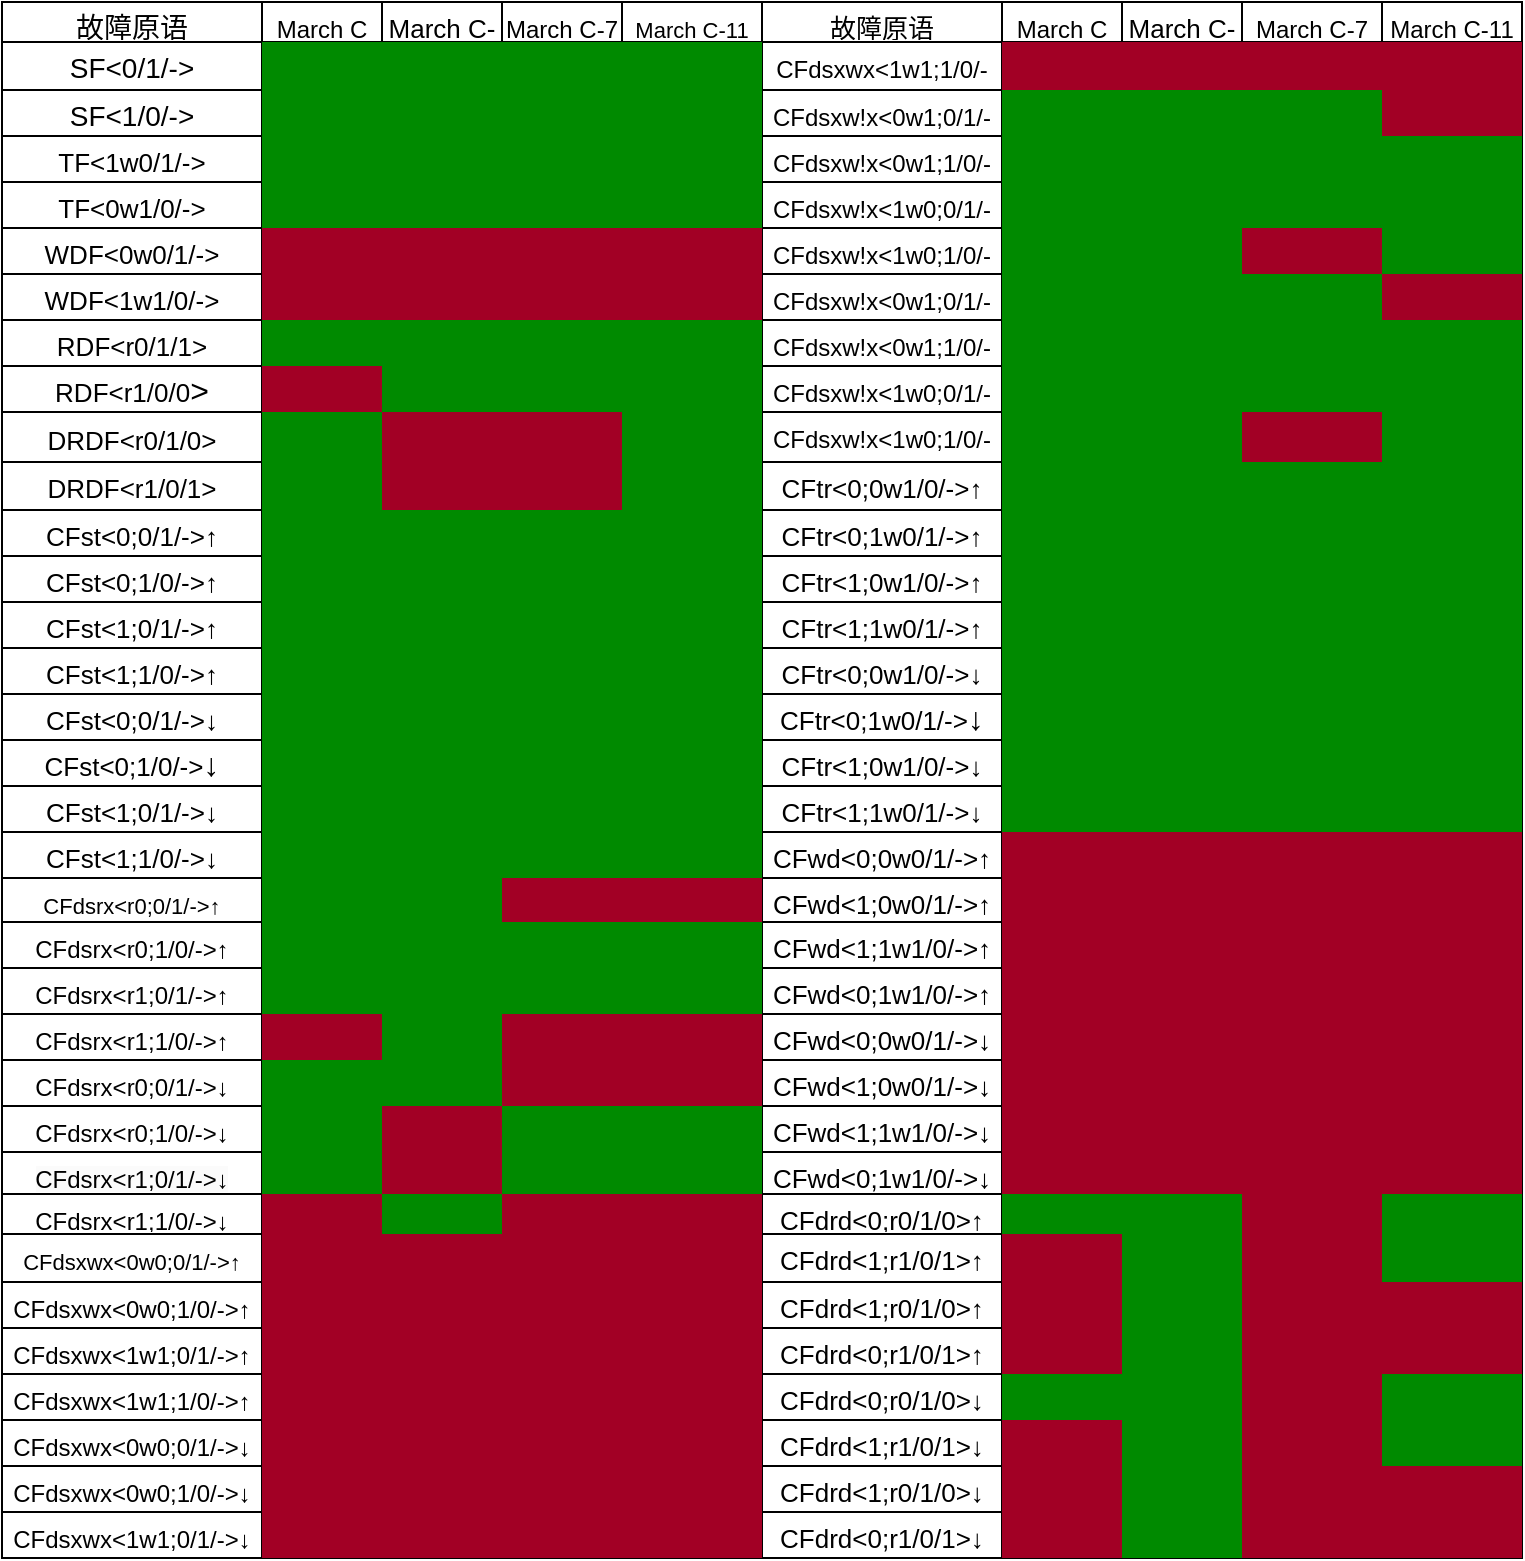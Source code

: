 <mxfile version="20.8.20" type="github">
  <diagram name="第 1 页" id="fwe5IAsB1GQWRqdA_7xu">
    <mxGraphModel dx="1434" dy="796" grid="1" gridSize="10" guides="1" tooltips="1" connect="1" arrows="1" fold="1" page="1" pageScale="1" pageWidth="827" pageHeight="1169" math="0" shadow="0">
      <root>
        <mxCell id="0" />
        <mxCell id="1" parent="0" />
        <mxCell id="mI3OPaosduunNhLvBIzX-1" value="" style="shape=table;startSize=0;container=1;collapsible=0;childLayout=tableLayout;fontSize=16;" vertex="1" parent="1">
          <mxGeometry x="90" y="30" width="760" height="778" as="geometry" />
        </mxCell>
        <mxCell id="mI3OPaosduunNhLvBIzX-2" value="" style="shape=tableRow;horizontal=0;startSize=0;swimlaneHead=0;swimlaneBody=0;strokeColor=inherit;top=0;left=0;bottom=0;right=0;collapsible=0;dropTarget=0;fillColor=none;points=[[0,0.5],[1,0.5]];portConstraint=eastwest;fontSize=16;" vertex="1" parent="mI3OPaosduunNhLvBIzX-1">
          <mxGeometry width="760" height="20" as="geometry" />
        </mxCell>
        <mxCell id="mI3OPaosduunNhLvBIzX-3" value="&lt;font style=&quot;font-size: 14px;&quot;&gt;故障原语&lt;/font&gt;" style="shape=partialRectangle;html=1;whiteSpace=wrap;connectable=0;strokeColor=inherit;overflow=hidden;fillColor=none;top=0;left=0;bottom=0;right=0;pointerEvents=1;fontSize=16;" vertex="1" parent="mI3OPaosduunNhLvBIzX-2">
          <mxGeometry width="130" height="20" as="geometry">
            <mxRectangle width="130" height="20" as="alternateBounds" />
          </mxGeometry>
        </mxCell>
        <mxCell id="mI3OPaosduunNhLvBIzX-308" value="&lt;font style=&quot;font-size: 12px;&quot;&gt;March C&lt;/font&gt;" style="shape=partialRectangle;html=1;whiteSpace=wrap;connectable=0;strokeColor=inherit;overflow=hidden;fillColor=none;top=0;left=0;bottom=0;right=0;pointerEvents=1;fontSize=16;" vertex="1" parent="mI3OPaosduunNhLvBIzX-2">
          <mxGeometry x="130" width="60" height="20" as="geometry">
            <mxRectangle width="60" height="20" as="alternateBounds" />
          </mxGeometry>
        </mxCell>
        <mxCell id="mI3OPaosduunNhLvBIzX-4" value="&lt;font style=&quot;font-size: 13px;&quot;&gt;March C-&lt;/font&gt;" style="shape=partialRectangle;html=1;whiteSpace=wrap;connectable=0;strokeColor=inherit;overflow=hidden;fillColor=none;top=0;left=0;bottom=0;right=0;pointerEvents=1;fontSize=16;" vertex="1" parent="mI3OPaosduunNhLvBIzX-2">
          <mxGeometry x="190" width="60" height="20" as="geometry">
            <mxRectangle width="60" height="20" as="alternateBounds" />
          </mxGeometry>
        </mxCell>
        <mxCell id="mI3OPaosduunNhLvBIzX-5" value="&lt;span style=&quot;font-size: 12px;&quot;&gt;March C-7&lt;/span&gt;" style="shape=partialRectangle;html=1;whiteSpace=wrap;connectable=0;strokeColor=inherit;overflow=hidden;fillColor=none;top=0;left=0;bottom=0;right=0;pointerEvents=1;fontSize=16;" vertex="1" parent="mI3OPaosduunNhLvBIzX-2">
          <mxGeometry x="250" width="60" height="20" as="geometry">
            <mxRectangle width="60" height="20" as="alternateBounds" />
          </mxGeometry>
        </mxCell>
        <mxCell id="mI3OPaosduunNhLvBIzX-6" value="&lt;span style=&quot;font-size: 11px;&quot;&gt;March C-11&lt;/span&gt;" style="shape=partialRectangle;html=1;whiteSpace=wrap;connectable=0;strokeColor=inherit;overflow=hidden;fillColor=none;top=0;left=0;bottom=0;right=0;pointerEvents=1;fontSize=16;" vertex="1" parent="mI3OPaosduunNhLvBIzX-2">
          <mxGeometry x="310" width="70" height="20" as="geometry">
            <mxRectangle width="70" height="20" as="alternateBounds" />
          </mxGeometry>
        </mxCell>
        <mxCell id="mI3OPaosduunNhLvBIzX-7" value="&lt;font style=&quot;font-size: 13px;&quot;&gt;故障原语&lt;/font&gt;" style="shape=partialRectangle;html=1;whiteSpace=wrap;connectable=0;strokeColor=inherit;overflow=hidden;fillColor=none;top=0;left=0;bottom=0;right=0;pointerEvents=1;fontSize=16;" vertex="1" parent="mI3OPaosduunNhLvBIzX-2">
          <mxGeometry x="380" width="120" height="20" as="geometry">
            <mxRectangle width="120" height="20" as="alternateBounds" />
          </mxGeometry>
        </mxCell>
        <mxCell id="mI3OPaosduunNhLvBIzX-342" value="&lt;font style=&quot;font-size: 12px;&quot;&gt;March C&lt;/font&gt;" style="shape=partialRectangle;html=1;whiteSpace=wrap;connectable=0;strokeColor=inherit;overflow=hidden;fillColor=none;top=0;left=0;bottom=0;right=0;pointerEvents=1;fontSize=16;" vertex="1" parent="mI3OPaosduunNhLvBIzX-2">
          <mxGeometry x="500" width="60" height="20" as="geometry">
            <mxRectangle width="60" height="20" as="alternateBounds" />
          </mxGeometry>
        </mxCell>
        <mxCell id="mI3OPaosduunNhLvBIzX-8" value="&lt;font style=&quot;font-size: 13px;&quot;&gt;March C-&lt;/font&gt;" style="shape=partialRectangle;html=1;whiteSpace=wrap;connectable=0;strokeColor=inherit;overflow=hidden;fillColor=none;top=0;left=0;bottom=0;right=0;pointerEvents=1;fontSize=16;" vertex="1" parent="mI3OPaosduunNhLvBIzX-2">
          <mxGeometry x="560" width="60" height="20" as="geometry">
            <mxRectangle width="60" height="20" as="alternateBounds" />
          </mxGeometry>
        </mxCell>
        <mxCell id="mI3OPaosduunNhLvBIzX-9" value="&lt;font style=&quot;font-size: 12px;&quot;&gt;March C-7&lt;/font&gt;" style="shape=partialRectangle;html=1;whiteSpace=wrap;connectable=0;strokeColor=inherit;overflow=hidden;fillColor=none;top=0;left=0;bottom=0;right=0;pointerEvents=1;fontSize=16;" vertex="1" parent="mI3OPaosduunNhLvBIzX-2">
          <mxGeometry x="620" width="70" height="20" as="geometry">
            <mxRectangle width="70" height="20" as="alternateBounds" />
          </mxGeometry>
        </mxCell>
        <mxCell id="mI3OPaosduunNhLvBIzX-10" value="&lt;font style=&quot;font-size: 12px;&quot;&gt;March C-11&lt;/font&gt;" style="shape=partialRectangle;html=1;whiteSpace=wrap;connectable=0;strokeColor=inherit;overflow=hidden;fillColor=none;top=0;left=0;bottom=0;right=0;pointerEvents=1;fontSize=16;" vertex="1" parent="mI3OPaosduunNhLvBIzX-2">
          <mxGeometry x="690" width="70" height="20" as="geometry">
            <mxRectangle width="70" height="20" as="alternateBounds" />
          </mxGeometry>
        </mxCell>
        <mxCell id="mI3OPaosduunNhLvBIzX-11" value="" style="shape=tableRow;horizontal=0;startSize=0;swimlaneHead=0;swimlaneBody=0;strokeColor=inherit;top=0;left=0;bottom=0;right=0;collapsible=0;dropTarget=0;fillColor=none;points=[[0,0.5],[1,0.5]];portConstraint=eastwest;fontSize=16;" vertex="1" parent="mI3OPaosduunNhLvBIzX-1">
          <mxGeometry y="20" width="760" height="24" as="geometry" />
        </mxCell>
        <mxCell id="mI3OPaosduunNhLvBIzX-12" value="&lt;font style=&quot;font-size: 14px;&quot;&gt;SF&amp;lt;0/1/-&amp;gt;&lt;/font&gt;" style="shape=partialRectangle;html=1;whiteSpace=wrap;connectable=0;strokeColor=inherit;overflow=hidden;fillColor=none;top=0;left=0;bottom=0;right=0;pointerEvents=1;fontSize=16;" vertex="1" parent="mI3OPaosduunNhLvBIzX-11">
          <mxGeometry width="130" height="24" as="geometry">
            <mxRectangle width="130" height="24" as="alternateBounds" />
          </mxGeometry>
        </mxCell>
        <mxCell id="mI3OPaosduunNhLvBIzX-309" style="shape=partialRectangle;html=1;whiteSpace=wrap;connectable=0;strokeColor=#005700;overflow=hidden;fillColor=#008a00;top=0;left=0;bottom=0;right=0;pointerEvents=1;fontSize=16;fontColor=#ffffff;" vertex="1" parent="mI3OPaosduunNhLvBIzX-11">
          <mxGeometry x="130" width="60" height="24" as="geometry">
            <mxRectangle width="60" height="24" as="alternateBounds" />
          </mxGeometry>
        </mxCell>
        <mxCell id="mI3OPaosduunNhLvBIzX-13" value="" style="shape=partialRectangle;html=1;whiteSpace=wrap;connectable=0;strokeColor=#005700;overflow=hidden;fillColor=#008a00;top=0;left=0;bottom=0;right=0;pointerEvents=1;fontSize=16;fontColor=#ffffff;" vertex="1" parent="mI3OPaosduunNhLvBIzX-11">
          <mxGeometry x="190" width="60" height="24" as="geometry">
            <mxRectangle width="60" height="24" as="alternateBounds" />
          </mxGeometry>
        </mxCell>
        <mxCell id="mI3OPaosduunNhLvBIzX-14" value="" style="shape=partialRectangle;html=1;whiteSpace=wrap;connectable=0;strokeColor=#005700;overflow=hidden;fillColor=#008a00;top=0;left=0;bottom=0;right=0;pointerEvents=1;fontSize=16;fontColor=#ffffff;" vertex="1" parent="mI3OPaosduunNhLvBIzX-11">
          <mxGeometry x="250" width="60" height="24" as="geometry">
            <mxRectangle width="60" height="24" as="alternateBounds" />
          </mxGeometry>
        </mxCell>
        <mxCell id="mI3OPaosduunNhLvBIzX-15" style="shape=partialRectangle;html=1;whiteSpace=wrap;connectable=0;strokeColor=#005700;overflow=hidden;fillColor=#008a00;top=0;left=0;bottom=0;right=0;pointerEvents=1;fontSize=16;fontColor=#ffffff;" vertex="1" parent="mI3OPaosduunNhLvBIzX-11">
          <mxGeometry x="310" width="70" height="24" as="geometry">
            <mxRectangle width="70" height="24" as="alternateBounds" />
          </mxGeometry>
        </mxCell>
        <mxCell id="mI3OPaosduunNhLvBIzX-16" value="&lt;font style=&quot;font-size: 12px;&quot;&gt;CFdsxwx&amp;lt;1w1;1/0/-&amp;gt;↓&lt;/font&gt;" style="shape=partialRectangle;html=1;whiteSpace=wrap;connectable=0;strokeColor=inherit;overflow=hidden;fillColor=none;top=0;left=0;bottom=0;right=0;pointerEvents=1;fontSize=16;" vertex="1" parent="mI3OPaosduunNhLvBIzX-11">
          <mxGeometry x="380" width="120" height="24" as="geometry">
            <mxRectangle width="120" height="24" as="alternateBounds" />
          </mxGeometry>
        </mxCell>
        <mxCell id="mI3OPaosduunNhLvBIzX-343" style="shape=partialRectangle;html=1;whiteSpace=wrap;connectable=0;strokeColor=#6F0000;overflow=hidden;fillColor=#a20025;top=0;left=0;bottom=0;right=0;pointerEvents=1;fontSize=16;fontColor=#ffffff;" vertex="1" parent="mI3OPaosduunNhLvBIzX-11">
          <mxGeometry x="500" width="60" height="24" as="geometry">
            <mxRectangle width="60" height="24" as="alternateBounds" />
          </mxGeometry>
        </mxCell>
        <mxCell id="mI3OPaosduunNhLvBIzX-17" style="shape=partialRectangle;html=1;whiteSpace=wrap;connectable=0;strokeColor=#6F0000;overflow=hidden;fillColor=#a20025;top=0;left=0;bottom=0;right=0;pointerEvents=1;fontSize=16;fontColor=#ffffff;" vertex="1" parent="mI3OPaosduunNhLvBIzX-11">
          <mxGeometry x="560" width="60" height="24" as="geometry">
            <mxRectangle width="60" height="24" as="alternateBounds" />
          </mxGeometry>
        </mxCell>
        <mxCell id="mI3OPaosduunNhLvBIzX-18" style="shape=partialRectangle;html=1;whiteSpace=wrap;connectable=0;strokeColor=#6F0000;overflow=hidden;fillColor=#a20025;top=0;left=0;bottom=0;right=0;pointerEvents=1;fontSize=16;fontColor=#ffffff;" vertex="1" parent="mI3OPaosduunNhLvBIzX-11">
          <mxGeometry x="620" width="70" height="24" as="geometry">
            <mxRectangle width="70" height="24" as="alternateBounds" />
          </mxGeometry>
        </mxCell>
        <mxCell id="mI3OPaosduunNhLvBIzX-19" style="shape=partialRectangle;html=1;whiteSpace=wrap;connectable=0;strokeColor=#6F0000;overflow=hidden;fillColor=#a20025;top=0;left=0;bottom=0;right=0;pointerEvents=1;fontSize=16;fontColor=#ffffff;" vertex="1" parent="mI3OPaosduunNhLvBIzX-11">
          <mxGeometry x="690" width="70" height="24" as="geometry">
            <mxRectangle width="70" height="24" as="alternateBounds" />
          </mxGeometry>
        </mxCell>
        <mxCell id="mI3OPaosduunNhLvBIzX-20" value="" style="shape=tableRow;horizontal=0;startSize=0;swimlaneHead=0;swimlaneBody=0;strokeColor=inherit;top=0;left=0;bottom=0;right=0;collapsible=0;dropTarget=0;fillColor=none;points=[[0,0.5],[1,0.5]];portConstraint=eastwest;fontSize=16;" vertex="1" parent="mI3OPaosduunNhLvBIzX-1">
          <mxGeometry y="44" width="760" height="23" as="geometry" />
        </mxCell>
        <mxCell id="mI3OPaosduunNhLvBIzX-21" value="&lt;font style=&quot;font-size: 14px;&quot;&gt;SF&amp;lt;1/0/-&amp;gt;&lt;/font&gt;" style="shape=partialRectangle;html=1;whiteSpace=wrap;connectable=0;strokeColor=inherit;overflow=hidden;fillColor=none;top=0;left=0;bottom=0;right=0;pointerEvents=1;fontSize=16;" vertex="1" parent="mI3OPaosduunNhLvBIzX-20">
          <mxGeometry width="130" height="23" as="geometry">
            <mxRectangle width="130" height="23" as="alternateBounds" />
          </mxGeometry>
        </mxCell>
        <mxCell id="mI3OPaosduunNhLvBIzX-310" style="shape=partialRectangle;html=1;whiteSpace=wrap;connectable=0;strokeColor=#005700;overflow=hidden;fillColor=#008a00;top=0;left=0;bottom=0;right=0;pointerEvents=1;fontSize=16;fontColor=#ffffff;" vertex="1" parent="mI3OPaosduunNhLvBIzX-20">
          <mxGeometry x="130" width="60" height="23" as="geometry">
            <mxRectangle width="60" height="23" as="alternateBounds" />
          </mxGeometry>
        </mxCell>
        <mxCell id="mI3OPaosduunNhLvBIzX-22" value="" style="shape=partialRectangle;html=1;whiteSpace=wrap;connectable=0;strokeColor=#005700;overflow=hidden;fillColor=#008a00;top=0;left=0;bottom=0;right=0;pointerEvents=1;fontSize=16;fontColor=#ffffff;" vertex="1" parent="mI3OPaosduunNhLvBIzX-20">
          <mxGeometry x="190" width="60" height="23" as="geometry">
            <mxRectangle width="60" height="23" as="alternateBounds" />
          </mxGeometry>
        </mxCell>
        <mxCell id="mI3OPaosduunNhLvBIzX-23" value="" style="shape=partialRectangle;html=1;whiteSpace=wrap;connectable=0;strokeColor=#005700;overflow=hidden;fillColor=#008a00;top=0;left=0;bottom=0;right=0;pointerEvents=1;fontSize=16;fontColor=#ffffff;" vertex="1" parent="mI3OPaosduunNhLvBIzX-20">
          <mxGeometry x="250" width="60" height="23" as="geometry">
            <mxRectangle width="60" height="23" as="alternateBounds" />
          </mxGeometry>
        </mxCell>
        <mxCell id="mI3OPaosduunNhLvBIzX-24" style="shape=partialRectangle;html=1;whiteSpace=wrap;connectable=0;strokeColor=#005700;overflow=hidden;fillColor=#008a00;top=0;left=0;bottom=0;right=0;pointerEvents=1;fontSize=16;fontColor=#ffffff;" vertex="1" parent="mI3OPaosduunNhLvBIzX-20">
          <mxGeometry x="310" width="70" height="23" as="geometry">
            <mxRectangle width="70" height="23" as="alternateBounds" />
          </mxGeometry>
        </mxCell>
        <mxCell id="mI3OPaosduunNhLvBIzX-25" value="&lt;font style=&quot;font-size: 12px;&quot;&gt;CFdsxw!x&amp;lt;0w1;0/1/-&amp;gt;↑&lt;/font&gt;" style="shape=partialRectangle;html=1;whiteSpace=wrap;connectable=0;strokeColor=inherit;overflow=hidden;fillColor=none;top=0;left=0;bottom=0;right=0;pointerEvents=1;fontSize=16;" vertex="1" parent="mI3OPaosduunNhLvBIzX-20">
          <mxGeometry x="380" width="120" height="23" as="geometry">
            <mxRectangle width="120" height="23" as="alternateBounds" />
          </mxGeometry>
        </mxCell>
        <mxCell id="mI3OPaosduunNhLvBIzX-344" style="shape=partialRectangle;html=1;whiteSpace=wrap;connectable=0;strokeColor=#005700;overflow=hidden;fillColor=#008a00;top=0;left=0;bottom=0;right=0;pointerEvents=1;fontSize=16;fontColor=#ffffff;" vertex="1" parent="mI3OPaosduunNhLvBIzX-20">
          <mxGeometry x="500" width="60" height="23" as="geometry">
            <mxRectangle width="60" height="23" as="alternateBounds" />
          </mxGeometry>
        </mxCell>
        <mxCell id="mI3OPaosduunNhLvBIzX-26" style="shape=partialRectangle;html=1;whiteSpace=wrap;connectable=0;strokeColor=#005700;overflow=hidden;fillColor=#008a00;top=0;left=0;bottom=0;right=0;pointerEvents=1;fontSize=16;fontColor=#ffffff;" vertex="1" parent="mI3OPaosduunNhLvBIzX-20">
          <mxGeometry x="560" width="60" height="23" as="geometry">
            <mxRectangle width="60" height="23" as="alternateBounds" />
          </mxGeometry>
        </mxCell>
        <mxCell id="mI3OPaosduunNhLvBIzX-27" style="shape=partialRectangle;html=1;whiteSpace=wrap;connectable=0;strokeColor=#005700;overflow=hidden;fillColor=#008a00;top=0;left=0;bottom=0;right=0;pointerEvents=1;fontSize=16;fontColor=#ffffff;" vertex="1" parent="mI3OPaosduunNhLvBIzX-20">
          <mxGeometry x="620" width="70" height="23" as="geometry">
            <mxRectangle width="70" height="23" as="alternateBounds" />
          </mxGeometry>
        </mxCell>
        <mxCell id="mI3OPaosduunNhLvBIzX-28" style="shape=partialRectangle;html=1;whiteSpace=wrap;connectable=0;strokeColor=#6F0000;overflow=hidden;fillColor=#a20025;top=0;left=0;bottom=0;right=0;pointerEvents=1;fontSize=16;fontColor=#ffffff;" vertex="1" parent="mI3OPaosduunNhLvBIzX-20">
          <mxGeometry x="690" width="70" height="23" as="geometry">
            <mxRectangle width="70" height="23" as="alternateBounds" />
          </mxGeometry>
        </mxCell>
        <mxCell id="mI3OPaosduunNhLvBIzX-29" style="shape=tableRow;horizontal=0;startSize=0;swimlaneHead=0;swimlaneBody=0;strokeColor=inherit;top=0;left=0;bottom=0;right=0;collapsible=0;dropTarget=0;fillColor=none;points=[[0,0.5],[1,0.5]];portConstraint=eastwest;fontSize=16;" vertex="1" parent="mI3OPaosduunNhLvBIzX-1">
          <mxGeometry y="67" width="760" height="23" as="geometry" />
        </mxCell>
        <mxCell id="mI3OPaosduunNhLvBIzX-30" value="&lt;div style=&quot;&quot;&gt;&lt;span style=&quot;font-size: 13px;&quot;&gt;TF&amp;lt;1w0/1/-&amp;gt;&lt;/span&gt;&lt;br&gt;&lt;/div&gt;" style="shape=partialRectangle;html=1;whiteSpace=wrap;connectable=0;strokeColor=inherit;overflow=hidden;fillColor=none;top=0;left=0;bottom=0;right=0;pointerEvents=1;fontSize=16;align=center;" vertex="1" parent="mI3OPaosduunNhLvBIzX-29">
          <mxGeometry width="130" height="23" as="geometry">
            <mxRectangle width="130" height="23" as="alternateBounds" />
          </mxGeometry>
        </mxCell>
        <mxCell id="mI3OPaosduunNhLvBIzX-311" style="shape=partialRectangle;html=1;whiteSpace=wrap;connectable=0;strokeColor=#005700;overflow=hidden;fillColor=#008a00;top=0;left=0;bottom=0;right=0;pointerEvents=1;fontSize=16;fontColor=#ffffff;" vertex="1" parent="mI3OPaosduunNhLvBIzX-29">
          <mxGeometry x="130" width="60" height="23" as="geometry">
            <mxRectangle width="60" height="23" as="alternateBounds" />
          </mxGeometry>
        </mxCell>
        <mxCell id="mI3OPaosduunNhLvBIzX-31" style="shape=partialRectangle;html=1;whiteSpace=wrap;connectable=0;strokeColor=#005700;overflow=hidden;fillColor=#008a00;top=0;left=0;bottom=0;right=0;pointerEvents=1;fontSize=16;fontColor=#ffffff;" vertex="1" parent="mI3OPaosduunNhLvBIzX-29">
          <mxGeometry x="190" width="60" height="23" as="geometry">
            <mxRectangle width="60" height="23" as="alternateBounds" />
          </mxGeometry>
        </mxCell>
        <mxCell id="mI3OPaosduunNhLvBIzX-32" style="shape=partialRectangle;html=1;whiteSpace=wrap;connectable=0;strokeColor=#005700;overflow=hidden;fillColor=#008a00;top=0;left=0;bottom=0;right=0;pointerEvents=1;fontSize=16;fontColor=#ffffff;" vertex="1" parent="mI3OPaosduunNhLvBIzX-29">
          <mxGeometry x="250" width="60" height="23" as="geometry">
            <mxRectangle width="60" height="23" as="alternateBounds" />
          </mxGeometry>
        </mxCell>
        <mxCell id="mI3OPaosduunNhLvBIzX-33" style="shape=partialRectangle;html=1;whiteSpace=wrap;connectable=0;strokeColor=#005700;overflow=hidden;fillColor=#008a00;top=0;left=0;bottom=0;right=0;pointerEvents=1;fontSize=16;fontColor=#ffffff;" vertex="1" parent="mI3OPaosduunNhLvBIzX-29">
          <mxGeometry x="310" width="70" height="23" as="geometry">
            <mxRectangle width="70" height="23" as="alternateBounds" />
          </mxGeometry>
        </mxCell>
        <mxCell id="mI3OPaosduunNhLvBIzX-34" value="&lt;font style=&quot;font-size: 12px;&quot;&gt;CFdsxw!x&amp;lt;0w1;1/0/-&amp;gt;↑&lt;/font&gt;" style="shape=partialRectangle;html=1;whiteSpace=wrap;connectable=0;strokeColor=inherit;overflow=hidden;fillColor=none;top=0;left=0;bottom=0;right=0;pointerEvents=1;fontSize=16;" vertex="1" parent="mI3OPaosduunNhLvBIzX-29">
          <mxGeometry x="380" width="120" height="23" as="geometry">
            <mxRectangle width="120" height="23" as="alternateBounds" />
          </mxGeometry>
        </mxCell>
        <mxCell id="mI3OPaosduunNhLvBIzX-345" style="shape=partialRectangle;html=1;whiteSpace=wrap;connectable=0;strokeColor=#005700;overflow=hidden;fillColor=#008a00;top=0;left=0;bottom=0;right=0;pointerEvents=1;fontSize=16;fontColor=#ffffff;" vertex="1" parent="mI3OPaosduunNhLvBIzX-29">
          <mxGeometry x="500" width="60" height="23" as="geometry">
            <mxRectangle width="60" height="23" as="alternateBounds" />
          </mxGeometry>
        </mxCell>
        <mxCell id="mI3OPaosduunNhLvBIzX-35" style="shape=partialRectangle;html=1;whiteSpace=wrap;connectable=0;strokeColor=#005700;overflow=hidden;fillColor=#008a00;top=0;left=0;bottom=0;right=0;pointerEvents=1;fontSize=16;fontColor=#ffffff;" vertex="1" parent="mI3OPaosduunNhLvBIzX-29">
          <mxGeometry x="560" width="60" height="23" as="geometry">
            <mxRectangle width="60" height="23" as="alternateBounds" />
          </mxGeometry>
        </mxCell>
        <mxCell id="mI3OPaosduunNhLvBIzX-36" style="shape=partialRectangle;html=1;whiteSpace=wrap;connectable=0;strokeColor=#005700;overflow=hidden;fillColor=#008a00;top=0;left=0;bottom=0;right=0;pointerEvents=1;fontSize=16;fontColor=#ffffff;" vertex="1" parent="mI3OPaosduunNhLvBIzX-29">
          <mxGeometry x="620" width="70" height="23" as="geometry">
            <mxRectangle width="70" height="23" as="alternateBounds" />
          </mxGeometry>
        </mxCell>
        <mxCell id="mI3OPaosduunNhLvBIzX-37" style="shape=partialRectangle;html=1;whiteSpace=wrap;connectable=0;strokeColor=#005700;overflow=hidden;fillColor=#008a00;top=0;left=0;bottom=0;right=0;pointerEvents=1;fontSize=16;fontColor=#ffffff;" vertex="1" parent="mI3OPaosduunNhLvBIzX-29">
          <mxGeometry x="690" width="70" height="23" as="geometry">
            <mxRectangle width="70" height="23" as="alternateBounds" />
          </mxGeometry>
        </mxCell>
        <mxCell id="mI3OPaosduunNhLvBIzX-38" style="shape=tableRow;horizontal=0;startSize=0;swimlaneHead=0;swimlaneBody=0;strokeColor=inherit;top=0;left=0;bottom=0;right=0;collapsible=0;dropTarget=0;fillColor=none;points=[[0,0.5],[1,0.5]];portConstraint=eastwest;fontSize=16;" vertex="1" parent="mI3OPaosduunNhLvBIzX-1">
          <mxGeometry y="90" width="760" height="23" as="geometry" />
        </mxCell>
        <mxCell id="mI3OPaosduunNhLvBIzX-39" value="&lt;font style=&quot;font-size: 13px;&quot;&gt;TF&amp;lt;0w1/0/-&amp;gt;&lt;/font&gt;" style="shape=partialRectangle;html=1;whiteSpace=wrap;connectable=0;strokeColor=inherit;overflow=hidden;fillColor=none;top=0;left=0;bottom=0;right=0;pointerEvents=1;fontSize=16;" vertex="1" parent="mI3OPaosduunNhLvBIzX-38">
          <mxGeometry width="130" height="23" as="geometry">
            <mxRectangle width="130" height="23" as="alternateBounds" />
          </mxGeometry>
        </mxCell>
        <mxCell id="mI3OPaosduunNhLvBIzX-312" style="shape=partialRectangle;html=1;whiteSpace=wrap;connectable=0;strokeColor=#005700;overflow=hidden;fillColor=#008a00;top=0;left=0;bottom=0;right=0;pointerEvents=1;fontSize=16;fontColor=#ffffff;" vertex="1" parent="mI3OPaosduunNhLvBIzX-38">
          <mxGeometry x="130" width="60" height="23" as="geometry">
            <mxRectangle width="60" height="23" as="alternateBounds" />
          </mxGeometry>
        </mxCell>
        <mxCell id="mI3OPaosduunNhLvBIzX-40" style="shape=partialRectangle;html=1;whiteSpace=wrap;connectable=0;strokeColor=#005700;overflow=hidden;fillColor=#008a00;top=0;left=0;bottom=0;right=0;pointerEvents=1;fontSize=16;fontColor=#ffffff;" vertex="1" parent="mI3OPaosduunNhLvBIzX-38">
          <mxGeometry x="190" width="60" height="23" as="geometry">
            <mxRectangle width="60" height="23" as="alternateBounds" />
          </mxGeometry>
        </mxCell>
        <mxCell id="mI3OPaosduunNhLvBIzX-41" style="shape=partialRectangle;html=1;whiteSpace=wrap;connectable=0;strokeColor=#005700;overflow=hidden;fillColor=#008a00;top=0;left=0;bottom=0;right=0;pointerEvents=1;fontSize=16;fontColor=#ffffff;" vertex="1" parent="mI3OPaosduunNhLvBIzX-38">
          <mxGeometry x="250" width="60" height="23" as="geometry">
            <mxRectangle width="60" height="23" as="alternateBounds" />
          </mxGeometry>
        </mxCell>
        <mxCell id="mI3OPaosduunNhLvBIzX-42" style="shape=partialRectangle;html=1;whiteSpace=wrap;connectable=0;strokeColor=#005700;overflow=hidden;fillColor=#008a00;top=0;left=0;bottom=0;right=0;pointerEvents=1;fontSize=16;fontColor=#ffffff;" vertex="1" parent="mI3OPaosduunNhLvBIzX-38">
          <mxGeometry x="310" width="70" height="23" as="geometry">
            <mxRectangle width="70" height="23" as="alternateBounds" />
          </mxGeometry>
        </mxCell>
        <mxCell id="mI3OPaosduunNhLvBIzX-43" value="&lt;font style=&quot;font-size: 12px;&quot;&gt;CFdsxw!x&amp;lt;1w0;0/1/-&amp;gt;↑&lt;/font&gt;" style="shape=partialRectangle;html=1;whiteSpace=wrap;connectable=0;strokeColor=inherit;overflow=hidden;fillColor=none;top=0;left=0;bottom=0;right=0;pointerEvents=1;fontSize=16;" vertex="1" parent="mI3OPaosduunNhLvBIzX-38">
          <mxGeometry x="380" width="120" height="23" as="geometry">
            <mxRectangle width="120" height="23" as="alternateBounds" />
          </mxGeometry>
        </mxCell>
        <mxCell id="mI3OPaosduunNhLvBIzX-346" style="shape=partialRectangle;html=1;whiteSpace=wrap;connectable=0;strokeColor=#005700;overflow=hidden;fillColor=#008a00;top=0;left=0;bottom=0;right=0;pointerEvents=1;fontSize=16;fontColor=#ffffff;" vertex="1" parent="mI3OPaosduunNhLvBIzX-38">
          <mxGeometry x="500" width="60" height="23" as="geometry">
            <mxRectangle width="60" height="23" as="alternateBounds" />
          </mxGeometry>
        </mxCell>
        <mxCell id="mI3OPaosduunNhLvBIzX-44" style="shape=partialRectangle;html=1;whiteSpace=wrap;connectable=0;strokeColor=#005700;overflow=hidden;fillColor=#008a00;top=0;left=0;bottom=0;right=0;pointerEvents=1;fontSize=16;fontColor=#ffffff;" vertex="1" parent="mI3OPaosduunNhLvBIzX-38">
          <mxGeometry x="560" width="60" height="23" as="geometry">
            <mxRectangle width="60" height="23" as="alternateBounds" />
          </mxGeometry>
        </mxCell>
        <mxCell id="mI3OPaosduunNhLvBIzX-45" style="shape=partialRectangle;html=1;whiteSpace=wrap;connectable=0;strokeColor=#005700;overflow=hidden;fillColor=#008a00;top=0;left=0;bottom=0;right=0;pointerEvents=1;fontSize=16;fontColor=#ffffff;" vertex="1" parent="mI3OPaosduunNhLvBIzX-38">
          <mxGeometry x="620" width="70" height="23" as="geometry">
            <mxRectangle width="70" height="23" as="alternateBounds" />
          </mxGeometry>
        </mxCell>
        <mxCell id="mI3OPaosduunNhLvBIzX-46" style="shape=partialRectangle;html=1;whiteSpace=wrap;connectable=0;strokeColor=#005700;overflow=hidden;fillColor=#008a00;top=0;left=0;bottom=0;right=0;pointerEvents=1;fontSize=16;fontColor=#ffffff;" vertex="1" parent="mI3OPaosduunNhLvBIzX-38">
          <mxGeometry x="690" width="70" height="23" as="geometry">
            <mxRectangle width="70" height="23" as="alternateBounds" />
          </mxGeometry>
        </mxCell>
        <mxCell id="mI3OPaosduunNhLvBIzX-47" style="shape=tableRow;horizontal=0;startSize=0;swimlaneHead=0;swimlaneBody=0;strokeColor=inherit;top=0;left=0;bottom=0;right=0;collapsible=0;dropTarget=0;fillColor=none;points=[[0,0.5],[1,0.5]];portConstraint=eastwest;fontSize=16;" vertex="1" parent="mI3OPaosduunNhLvBIzX-1">
          <mxGeometry y="113" width="760" height="23" as="geometry" />
        </mxCell>
        <mxCell id="mI3OPaosduunNhLvBIzX-48" value="&lt;font style=&quot;font-size: 13px;&quot;&gt;WDF&amp;lt;0w0/1/-&amp;gt;&lt;/font&gt;" style="shape=partialRectangle;html=1;whiteSpace=wrap;connectable=0;strokeColor=inherit;overflow=hidden;fillColor=none;top=0;left=0;bottom=0;right=0;pointerEvents=1;fontSize=16;" vertex="1" parent="mI3OPaosduunNhLvBIzX-47">
          <mxGeometry width="130" height="23" as="geometry">
            <mxRectangle width="130" height="23" as="alternateBounds" />
          </mxGeometry>
        </mxCell>
        <mxCell id="mI3OPaosduunNhLvBIzX-313" style="shape=partialRectangle;html=1;whiteSpace=wrap;connectable=0;strokeColor=#6F0000;overflow=hidden;fillColor=#a20025;top=0;left=0;bottom=0;right=0;pointerEvents=1;fontSize=16;fontColor=#ffffff;" vertex="1" parent="mI3OPaosduunNhLvBIzX-47">
          <mxGeometry x="130" width="60" height="23" as="geometry">
            <mxRectangle width="60" height="23" as="alternateBounds" />
          </mxGeometry>
        </mxCell>
        <mxCell id="mI3OPaosduunNhLvBIzX-49" style="shape=partialRectangle;html=1;whiteSpace=wrap;connectable=0;strokeColor=#6F0000;overflow=hidden;fillColor=#a20025;top=0;left=0;bottom=0;right=0;pointerEvents=1;fontSize=16;fontColor=#ffffff;" vertex="1" parent="mI3OPaosduunNhLvBIzX-47">
          <mxGeometry x="190" width="60" height="23" as="geometry">
            <mxRectangle width="60" height="23" as="alternateBounds" />
          </mxGeometry>
        </mxCell>
        <mxCell id="mI3OPaosduunNhLvBIzX-50" style="shape=partialRectangle;html=1;whiteSpace=wrap;connectable=0;strokeColor=#6F0000;overflow=hidden;fillColor=#a20025;top=0;left=0;bottom=0;right=0;pointerEvents=1;fontSize=16;fontColor=#ffffff;" vertex="1" parent="mI3OPaosduunNhLvBIzX-47">
          <mxGeometry x="250" width="60" height="23" as="geometry">
            <mxRectangle width="60" height="23" as="alternateBounds" />
          </mxGeometry>
        </mxCell>
        <mxCell id="mI3OPaosduunNhLvBIzX-51" style="shape=partialRectangle;html=1;whiteSpace=wrap;connectable=0;strokeColor=#6F0000;overflow=hidden;fillColor=#a20025;top=0;left=0;bottom=0;right=0;pointerEvents=1;fontSize=16;fontColor=#ffffff;" vertex="1" parent="mI3OPaosduunNhLvBIzX-47">
          <mxGeometry x="310" width="70" height="23" as="geometry">
            <mxRectangle width="70" height="23" as="alternateBounds" />
          </mxGeometry>
        </mxCell>
        <mxCell id="mI3OPaosduunNhLvBIzX-52" value="&lt;font style=&quot;font-size: 12px;&quot;&gt;CFdsxw!x&amp;lt;1w0;1/0/-&amp;gt;↑&lt;/font&gt;" style="shape=partialRectangle;html=1;whiteSpace=wrap;connectable=0;strokeColor=inherit;overflow=hidden;fillColor=none;top=0;left=0;bottom=0;right=0;pointerEvents=1;fontSize=16;" vertex="1" parent="mI3OPaosduunNhLvBIzX-47">
          <mxGeometry x="380" width="120" height="23" as="geometry">
            <mxRectangle width="120" height="23" as="alternateBounds" />
          </mxGeometry>
        </mxCell>
        <mxCell id="mI3OPaosduunNhLvBIzX-347" style="shape=partialRectangle;html=1;whiteSpace=wrap;connectable=0;strokeColor=#005700;overflow=hidden;fillColor=#008a00;top=0;left=0;bottom=0;right=0;pointerEvents=1;fontSize=16;fontColor=#ffffff;" vertex="1" parent="mI3OPaosduunNhLvBIzX-47">
          <mxGeometry x="500" width="60" height="23" as="geometry">
            <mxRectangle width="60" height="23" as="alternateBounds" />
          </mxGeometry>
        </mxCell>
        <mxCell id="mI3OPaosduunNhLvBIzX-53" style="shape=partialRectangle;html=1;whiteSpace=wrap;connectable=0;strokeColor=#005700;overflow=hidden;fillColor=#008a00;top=0;left=0;bottom=0;right=0;pointerEvents=1;fontSize=16;fontColor=#ffffff;" vertex="1" parent="mI3OPaosduunNhLvBIzX-47">
          <mxGeometry x="560" width="60" height="23" as="geometry">
            <mxRectangle width="60" height="23" as="alternateBounds" />
          </mxGeometry>
        </mxCell>
        <mxCell id="mI3OPaosduunNhLvBIzX-54" style="shape=partialRectangle;html=1;whiteSpace=wrap;connectable=0;strokeColor=#6F0000;overflow=hidden;fillColor=#a20025;top=0;left=0;bottom=0;right=0;pointerEvents=1;fontSize=16;fontColor=#ffffff;" vertex="1" parent="mI3OPaosduunNhLvBIzX-47">
          <mxGeometry x="620" width="70" height="23" as="geometry">
            <mxRectangle width="70" height="23" as="alternateBounds" />
          </mxGeometry>
        </mxCell>
        <mxCell id="mI3OPaosduunNhLvBIzX-55" style="shape=partialRectangle;html=1;whiteSpace=wrap;connectable=0;strokeColor=#005700;overflow=hidden;fillColor=#008a00;top=0;left=0;bottom=0;right=0;pointerEvents=1;fontSize=16;fontColor=#ffffff;" vertex="1" parent="mI3OPaosduunNhLvBIzX-47">
          <mxGeometry x="690" width="70" height="23" as="geometry">
            <mxRectangle width="70" height="23" as="alternateBounds" />
          </mxGeometry>
        </mxCell>
        <mxCell id="mI3OPaosduunNhLvBIzX-56" style="shape=tableRow;horizontal=0;startSize=0;swimlaneHead=0;swimlaneBody=0;strokeColor=inherit;top=0;left=0;bottom=0;right=0;collapsible=0;dropTarget=0;fillColor=none;points=[[0,0.5],[1,0.5]];portConstraint=eastwest;fontSize=16;" vertex="1" parent="mI3OPaosduunNhLvBIzX-1">
          <mxGeometry y="136" width="760" height="23" as="geometry" />
        </mxCell>
        <mxCell id="mI3OPaosduunNhLvBIzX-57" value="&lt;font style=&quot;font-size: 13px;&quot;&gt;WDF&amp;lt;1w1/0/-&amp;gt;&lt;/font&gt;" style="shape=partialRectangle;html=1;whiteSpace=wrap;connectable=0;strokeColor=inherit;overflow=hidden;fillColor=none;top=0;left=0;bottom=0;right=0;pointerEvents=1;fontSize=16;" vertex="1" parent="mI3OPaosduunNhLvBIzX-56">
          <mxGeometry width="130" height="23" as="geometry">
            <mxRectangle width="130" height="23" as="alternateBounds" />
          </mxGeometry>
        </mxCell>
        <mxCell id="mI3OPaosduunNhLvBIzX-314" style="shape=partialRectangle;html=1;whiteSpace=wrap;connectable=0;strokeColor=#6F0000;overflow=hidden;fillColor=#a20025;top=0;left=0;bottom=0;right=0;pointerEvents=1;fontSize=16;fontColor=#ffffff;" vertex="1" parent="mI3OPaosduunNhLvBIzX-56">
          <mxGeometry x="130" width="60" height="23" as="geometry">
            <mxRectangle width="60" height="23" as="alternateBounds" />
          </mxGeometry>
        </mxCell>
        <mxCell id="mI3OPaosduunNhLvBIzX-58" style="shape=partialRectangle;html=1;whiteSpace=wrap;connectable=0;strokeColor=#6F0000;overflow=hidden;fillColor=#a20025;top=0;left=0;bottom=0;right=0;pointerEvents=1;fontSize=16;fontColor=#ffffff;" vertex="1" parent="mI3OPaosduunNhLvBIzX-56">
          <mxGeometry x="190" width="60" height="23" as="geometry">
            <mxRectangle width="60" height="23" as="alternateBounds" />
          </mxGeometry>
        </mxCell>
        <mxCell id="mI3OPaosduunNhLvBIzX-59" style="shape=partialRectangle;html=1;whiteSpace=wrap;connectable=0;strokeColor=#6F0000;overflow=hidden;fillColor=#a20025;top=0;left=0;bottom=0;right=0;pointerEvents=1;fontSize=16;fontColor=#ffffff;" vertex="1" parent="mI3OPaosduunNhLvBIzX-56">
          <mxGeometry x="250" width="60" height="23" as="geometry">
            <mxRectangle width="60" height="23" as="alternateBounds" />
          </mxGeometry>
        </mxCell>
        <mxCell id="mI3OPaosduunNhLvBIzX-60" style="shape=partialRectangle;html=1;whiteSpace=wrap;connectable=0;strokeColor=#6F0000;overflow=hidden;fillColor=#a20025;top=0;left=0;bottom=0;right=0;pointerEvents=1;fontSize=16;fontColor=#ffffff;" vertex="1" parent="mI3OPaosduunNhLvBIzX-56">
          <mxGeometry x="310" width="70" height="23" as="geometry">
            <mxRectangle width="70" height="23" as="alternateBounds" />
          </mxGeometry>
        </mxCell>
        <mxCell id="mI3OPaosduunNhLvBIzX-61" value="&lt;font style=&quot;font-size: 12px;&quot;&gt;CFdsxw!x&amp;lt;0w1;0/1/-&amp;gt;↓&lt;/font&gt;" style="shape=partialRectangle;html=1;whiteSpace=wrap;connectable=0;strokeColor=inherit;overflow=hidden;fillColor=none;top=0;left=0;bottom=0;right=0;pointerEvents=1;fontSize=16;" vertex="1" parent="mI3OPaosduunNhLvBIzX-56">
          <mxGeometry x="380" width="120" height="23" as="geometry">
            <mxRectangle width="120" height="23" as="alternateBounds" />
          </mxGeometry>
        </mxCell>
        <mxCell id="mI3OPaosduunNhLvBIzX-348" style="shape=partialRectangle;html=1;whiteSpace=wrap;connectable=0;strokeColor=#005700;overflow=hidden;fillColor=#008a00;top=0;left=0;bottom=0;right=0;pointerEvents=1;fontSize=16;fontColor=#ffffff;" vertex="1" parent="mI3OPaosduunNhLvBIzX-56">
          <mxGeometry x="500" width="60" height="23" as="geometry">
            <mxRectangle width="60" height="23" as="alternateBounds" />
          </mxGeometry>
        </mxCell>
        <mxCell id="mI3OPaosduunNhLvBIzX-62" style="shape=partialRectangle;html=1;whiteSpace=wrap;connectable=0;strokeColor=#005700;overflow=hidden;fillColor=#008a00;top=0;left=0;bottom=0;right=0;pointerEvents=1;fontSize=16;fontColor=#ffffff;" vertex="1" parent="mI3OPaosduunNhLvBIzX-56">
          <mxGeometry x="560" width="60" height="23" as="geometry">
            <mxRectangle width="60" height="23" as="alternateBounds" />
          </mxGeometry>
        </mxCell>
        <mxCell id="mI3OPaosduunNhLvBIzX-63" style="shape=partialRectangle;html=1;whiteSpace=wrap;connectable=0;strokeColor=#005700;overflow=hidden;fillColor=#008a00;top=0;left=0;bottom=0;right=0;pointerEvents=1;fontSize=16;fontColor=#ffffff;" vertex="1" parent="mI3OPaosduunNhLvBIzX-56">
          <mxGeometry x="620" width="70" height="23" as="geometry">
            <mxRectangle width="70" height="23" as="alternateBounds" />
          </mxGeometry>
        </mxCell>
        <mxCell id="mI3OPaosduunNhLvBIzX-64" style="shape=partialRectangle;html=1;whiteSpace=wrap;connectable=0;strokeColor=#6F0000;overflow=hidden;fillColor=#a20025;top=0;left=0;bottom=0;right=0;pointerEvents=1;fontSize=16;fontColor=#ffffff;" vertex="1" parent="mI3OPaosduunNhLvBIzX-56">
          <mxGeometry x="690" width="70" height="23" as="geometry">
            <mxRectangle width="70" height="23" as="alternateBounds" />
          </mxGeometry>
        </mxCell>
        <mxCell id="mI3OPaosduunNhLvBIzX-65" style="shape=tableRow;horizontal=0;startSize=0;swimlaneHead=0;swimlaneBody=0;strokeColor=inherit;top=0;left=0;bottom=0;right=0;collapsible=0;dropTarget=0;fillColor=none;points=[[0,0.5],[1,0.5]];portConstraint=eastwest;fontSize=16;" vertex="1" parent="mI3OPaosduunNhLvBIzX-1">
          <mxGeometry y="159" width="760" height="23" as="geometry" />
        </mxCell>
        <mxCell id="mI3OPaosduunNhLvBIzX-66" value="&lt;font style=&quot;font-size: 13px;&quot;&gt;RDF&amp;lt;r0/1/1&amp;gt;&lt;/font&gt;" style="shape=partialRectangle;html=1;whiteSpace=wrap;connectable=0;strokeColor=inherit;overflow=hidden;fillColor=none;top=0;left=0;bottom=0;right=0;pointerEvents=1;fontSize=16;" vertex="1" parent="mI3OPaosduunNhLvBIzX-65">
          <mxGeometry width="130" height="23" as="geometry">
            <mxRectangle width="130" height="23" as="alternateBounds" />
          </mxGeometry>
        </mxCell>
        <mxCell id="mI3OPaosduunNhLvBIzX-315" style="shape=partialRectangle;html=1;whiteSpace=wrap;connectable=0;strokeColor=#005700;overflow=hidden;fillColor=#008a00;top=0;left=0;bottom=0;right=0;pointerEvents=1;fontSize=16;fontColor=#ffffff;" vertex="1" parent="mI3OPaosduunNhLvBIzX-65">
          <mxGeometry x="130" width="60" height="23" as="geometry">
            <mxRectangle width="60" height="23" as="alternateBounds" />
          </mxGeometry>
        </mxCell>
        <mxCell id="mI3OPaosduunNhLvBIzX-67" style="shape=partialRectangle;html=1;whiteSpace=wrap;connectable=0;strokeColor=#005700;overflow=hidden;fillColor=#008a00;top=0;left=0;bottom=0;right=0;pointerEvents=1;fontSize=16;fontColor=#ffffff;" vertex="1" parent="mI3OPaosduunNhLvBIzX-65">
          <mxGeometry x="190" width="60" height="23" as="geometry">
            <mxRectangle width="60" height="23" as="alternateBounds" />
          </mxGeometry>
        </mxCell>
        <mxCell id="mI3OPaosduunNhLvBIzX-68" style="shape=partialRectangle;html=1;whiteSpace=wrap;connectable=0;strokeColor=#005700;overflow=hidden;fillColor=#008a00;top=0;left=0;bottom=0;right=0;pointerEvents=1;fontSize=16;fontColor=#ffffff;" vertex="1" parent="mI3OPaosduunNhLvBIzX-65">
          <mxGeometry x="250" width="60" height="23" as="geometry">
            <mxRectangle width="60" height="23" as="alternateBounds" />
          </mxGeometry>
        </mxCell>
        <mxCell id="mI3OPaosduunNhLvBIzX-69" style="shape=partialRectangle;html=1;whiteSpace=wrap;connectable=0;strokeColor=#005700;overflow=hidden;fillColor=#008a00;top=0;left=0;bottom=0;right=0;pointerEvents=1;fontSize=16;fontColor=#ffffff;" vertex="1" parent="mI3OPaosduunNhLvBIzX-65">
          <mxGeometry x="310" width="70" height="23" as="geometry">
            <mxRectangle width="70" height="23" as="alternateBounds" />
          </mxGeometry>
        </mxCell>
        <mxCell id="mI3OPaosduunNhLvBIzX-70" value="&lt;font style=&quot;font-size: 12px;&quot;&gt;CFdsxw!x&amp;lt;0w1;1/0/-&amp;gt;↓&lt;/font&gt;" style="shape=partialRectangle;html=1;whiteSpace=wrap;connectable=0;strokeColor=inherit;overflow=hidden;fillColor=none;top=0;left=0;bottom=0;right=0;pointerEvents=1;fontSize=16;" vertex="1" parent="mI3OPaosduunNhLvBIzX-65">
          <mxGeometry x="380" width="120" height="23" as="geometry">
            <mxRectangle width="120" height="23" as="alternateBounds" />
          </mxGeometry>
        </mxCell>
        <mxCell id="mI3OPaosduunNhLvBIzX-349" style="shape=partialRectangle;html=1;whiteSpace=wrap;connectable=0;strokeColor=#005700;overflow=hidden;fillColor=#008a00;top=0;left=0;bottom=0;right=0;pointerEvents=1;fontSize=16;fontColor=#ffffff;" vertex="1" parent="mI3OPaosduunNhLvBIzX-65">
          <mxGeometry x="500" width="60" height="23" as="geometry">
            <mxRectangle width="60" height="23" as="alternateBounds" />
          </mxGeometry>
        </mxCell>
        <mxCell id="mI3OPaosduunNhLvBIzX-71" style="shape=partialRectangle;html=1;whiteSpace=wrap;connectable=0;strokeColor=#005700;overflow=hidden;fillColor=#008a00;top=0;left=0;bottom=0;right=0;pointerEvents=1;fontSize=16;fontColor=#ffffff;" vertex="1" parent="mI3OPaosduunNhLvBIzX-65">
          <mxGeometry x="560" width="60" height="23" as="geometry">
            <mxRectangle width="60" height="23" as="alternateBounds" />
          </mxGeometry>
        </mxCell>
        <mxCell id="mI3OPaosduunNhLvBIzX-72" style="shape=partialRectangle;html=1;whiteSpace=wrap;connectable=0;strokeColor=#005700;overflow=hidden;fillColor=#008a00;top=0;left=0;bottom=0;right=0;pointerEvents=1;fontSize=16;fontColor=#ffffff;" vertex="1" parent="mI3OPaosduunNhLvBIzX-65">
          <mxGeometry x="620" width="70" height="23" as="geometry">
            <mxRectangle width="70" height="23" as="alternateBounds" />
          </mxGeometry>
        </mxCell>
        <mxCell id="mI3OPaosduunNhLvBIzX-73" style="shape=partialRectangle;html=1;whiteSpace=wrap;connectable=0;strokeColor=#005700;overflow=hidden;fillColor=#008a00;top=0;left=0;bottom=0;right=0;pointerEvents=1;fontSize=16;fontColor=#ffffff;" vertex="1" parent="mI3OPaosduunNhLvBIzX-65">
          <mxGeometry x="690" width="70" height="23" as="geometry">
            <mxRectangle width="70" height="23" as="alternateBounds" />
          </mxGeometry>
        </mxCell>
        <mxCell id="mI3OPaosduunNhLvBIzX-74" style="shape=tableRow;horizontal=0;startSize=0;swimlaneHead=0;swimlaneBody=0;strokeColor=inherit;top=0;left=0;bottom=0;right=0;collapsible=0;dropTarget=0;fillColor=none;points=[[0,0.5],[1,0.5]];portConstraint=eastwest;fontSize=16;" vertex="1" parent="mI3OPaosduunNhLvBIzX-1">
          <mxGeometry y="182" width="760" height="23" as="geometry" />
        </mxCell>
        <mxCell id="mI3OPaosduunNhLvBIzX-75" value="&lt;font style=&quot;font-size: 13px;&quot;&gt;RDF&amp;lt;r1/0/0&lt;/font&gt;&amp;gt;" style="shape=partialRectangle;html=1;whiteSpace=wrap;connectable=0;strokeColor=inherit;overflow=hidden;fillColor=none;top=0;left=0;bottom=0;right=0;pointerEvents=1;fontSize=16;align=center;" vertex="1" parent="mI3OPaosduunNhLvBIzX-74">
          <mxGeometry width="130" height="23" as="geometry">
            <mxRectangle width="130" height="23" as="alternateBounds" />
          </mxGeometry>
        </mxCell>
        <mxCell id="mI3OPaosduunNhLvBIzX-316" style="shape=partialRectangle;html=1;whiteSpace=wrap;connectable=0;strokeColor=#6F0000;overflow=hidden;fillColor=#a20025;top=0;left=0;bottom=0;right=0;pointerEvents=1;fontSize=16;fontColor=#ffffff;" vertex="1" parent="mI3OPaosduunNhLvBIzX-74">
          <mxGeometry x="130" width="60" height="23" as="geometry">
            <mxRectangle width="60" height="23" as="alternateBounds" />
          </mxGeometry>
        </mxCell>
        <mxCell id="mI3OPaosduunNhLvBIzX-76" style="shape=partialRectangle;html=1;whiteSpace=wrap;connectable=0;strokeColor=#005700;overflow=hidden;fillColor=#008a00;top=0;left=0;bottom=0;right=0;pointerEvents=1;fontSize=16;fontColor=#ffffff;" vertex="1" parent="mI3OPaosduunNhLvBIzX-74">
          <mxGeometry x="190" width="60" height="23" as="geometry">
            <mxRectangle width="60" height="23" as="alternateBounds" />
          </mxGeometry>
        </mxCell>
        <mxCell id="mI3OPaosduunNhLvBIzX-77" style="shape=partialRectangle;html=1;whiteSpace=wrap;connectable=0;strokeColor=#005700;overflow=hidden;fillColor=#008a00;top=0;left=0;bottom=0;right=0;pointerEvents=1;fontSize=16;fontColor=#ffffff;" vertex="1" parent="mI3OPaosduunNhLvBIzX-74">
          <mxGeometry x="250" width="60" height="23" as="geometry">
            <mxRectangle width="60" height="23" as="alternateBounds" />
          </mxGeometry>
        </mxCell>
        <mxCell id="mI3OPaosduunNhLvBIzX-78" style="shape=partialRectangle;html=1;whiteSpace=wrap;connectable=0;strokeColor=#005700;overflow=hidden;fillColor=#008a00;top=0;left=0;bottom=0;right=0;pointerEvents=1;fontSize=16;fontColor=#ffffff;" vertex="1" parent="mI3OPaosduunNhLvBIzX-74">
          <mxGeometry x="310" width="70" height="23" as="geometry">
            <mxRectangle width="70" height="23" as="alternateBounds" />
          </mxGeometry>
        </mxCell>
        <mxCell id="mI3OPaosduunNhLvBIzX-79" value="&lt;font style=&quot;font-size: 12px;&quot;&gt;CFdsxw!x&amp;lt;1w0;0/1/-&amp;gt;↓&lt;/font&gt;" style="shape=partialRectangle;html=1;whiteSpace=wrap;connectable=0;strokeColor=inherit;overflow=hidden;fillColor=none;top=0;left=0;bottom=0;right=0;pointerEvents=1;fontSize=16;" vertex="1" parent="mI3OPaosduunNhLvBIzX-74">
          <mxGeometry x="380" width="120" height="23" as="geometry">
            <mxRectangle width="120" height="23" as="alternateBounds" />
          </mxGeometry>
        </mxCell>
        <mxCell id="mI3OPaosduunNhLvBIzX-350" style="shape=partialRectangle;html=1;whiteSpace=wrap;connectable=0;strokeColor=#005700;overflow=hidden;fillColor=#008a00;top=0;left=0;bottom=0;right=0;pointerEvents=1;fontSize=16;fontColor=#ffffff;" vertex="1" parent="mI3OPaosduunNhLvBIzX-74">
          <mxGeometry x="500" width="60" height="23" as="geometry">
            <mxRectangle width="60" height="23" as="alternateBounds" />
          </mxGeometry>
        </mxCell>
        <mxCell id="mI3OPaosduunNhLvBIzX-80" style="shape=partialRectangle;html=1;whiteSpace=wrap;connectable=0;strokeColor=#005700;overflow=hidden;fillColor=#008a00;top=0;left=0;bottom=0;right=0;pointerEvents=1;fontSize=16;fontColor=#ffffff;" vertex="1" parent="mI3OPaosduunNhLvBIzX-74">
          <mxGeometry x="560" width="60" height="23" as="geometry">
            <mxRectangle width="60" height="23" as="alternateBounds" />
          </mxGeometry>
        </mxCell>
        <mxCell id="mI3OPaosduunNhLvBIzX-81" style="shape=partialRectangle;html=1;whiteSpace=wrap;connectable=0;strokeColor=#005700;overflow=hidden;fillColor=#008a00;top=0;left=0;bottom=0;right=0;pointerEvents=1;fontSize=16;fontColor=#ffffff;" vertex="1" parent="mI3OPaosduunNhLvBIzX-74">
          <mxGeometry x="620" width="70" height="23" as="geometry">
            <mxRectangle width="70" height="23" as="alternateBounds" />
          </mxGeometry>
        </mxCell>
        <mxCell id="mI3OPaosduunNhLvBIzX-82" style="shape=partialRectangle;html=1;whiteSpace=wrap;connectable=0;strokeColor=#005700;overflow=hidden;fillColor=#008a00;top=0;left=0;bottom=0;right=0;pointerEvents=1;fontSize=16;fontColor=#ffffff;" vertex="1" parent="mI3OPaosduunNhLvBIzX-74">
          <mxGeometry x="690" width="70" height="23" as="geometry">
            <mxRectangle width="70" height="23" as="alternateBounds" />
          </mxGeometry>
        </mxCell>
        <mxCell id="mI3OPaosduunNhLvBIzX-83" style="shape=tableRow;horizontal=0;startSize=0;swimlaneHead=0;swimlaneBody=0;strokeColor=inherit;top=0;left=0;bottom=0;right=0;collapsible=0;dropTarget=0;fillColor=none;points=[[0,0.5],[1,0.5]];portConstraint=eastwest;fontSize=16;" vertex="1" parent="mI3OPaosduunNhLvBIzX-1">
          <mxGeometry y="205" width="760" height="25" as="geometry" />
        </mxCell>
        <mxCell id="mI3OPaosduunNhLvBIzX-84" value="&lt;font style=&quot;font-size: 13px;&quot;&gt;DRDF&amp;lt;r0/1/0&amp;gt;&lt;/font&gt;" style="shape=partialRectangle;html=1;whiteSpace=wrap;connectable=0;strokeColor=inherit;overflow=hidden;fillColor=none;top=0;left=0;bottom=0;right=0;pointerEvents=1;fontSize=16;" vertex="1" parent="mI3OPaosduunNhLvBIzX-83">
          <mxGeometry width="130" height="25" as="geometry">
            <mxRectangle width="130" height="25" as="alternateBounds" />
          </mxGeometry>
        </mxCell>
        <mxCell id="mI3OPaosduunNhLvBIzX-317" style="shape=partialRectangle;html=1;whiteSpace=wrap;connectable=0;strokeColor=#005700;overflow=hidden;fillColor=#008a00;top=0;left=0;bottom=0;right=0;pointerEvents=1;fontSize=16;fontColor=#ffffff;" vertex="1" parent="mI3OPaosduunNhLvBIzX-83">
          <mxGeometry x="130" width="60" height="25" as="geometry">
            <mxRectangle width="60" height="25" as="alternateBounds" />
          </mxGeometry>
        </mxCell>
        <mxCell id="mI3OPaosduunNhLvBIzX-85" style="shape=partialRectangle;html=1;whiteSpace=wrap;connectable=0;strokeColor=#6F0000;overflow=hidden;fillColor=#a20025;top=0;left=0;bottom=0;right=0;pointerEvents=1;fontSize=16;fontColor=#ffffff;" vertex="1" parent="mI3OPaosduunNhLvBIzX-83">
          <mxGeometry x="190" width="60" height="25" as="geometry">
            <mxRectangle width="60" height="25" as="alternateBounds" />
          </mxGeometry>
        </mxCell>
        <mxCell id="mI3OPaosduunNhLvBIzX-86" style="shape=partialRectangle;html=1;whiteSpace=wrap;connectable=0;strokeColor=#6F0000;overflow=hidden;fillColor=#a20025;top=0;left=0;bottom=0;right=0;pointerEvents=1;fontSize=16;fontColor=#ffffff;" vertex="1" parent="mI3OPaosduunNhLvBIzX-83">
          <mxGeometry x="250" width="60" height="25" as="geometry">
            <mxRectangle width="60" height="25" as="alternateBounds" />
          </mxGeometry>
        </mxCell>
        <mxCell id="mI3OPaosduunNhLvBIzX-87" style="shape=partialRectangle;html=1;whiteSpace=wrap;connectable=0;strokeColor=#005700;overflow=hidden;fillColor=#008a00;top=0;left=0;bottom=0;right=0;pointerEvents=1;fontSize=16;fontColor=#ffffff;" vertex="1" parent="mI3OPaosduunNhLvBIzX-83">
          <mxGeometry x="310" width="70" height="25" as="geometry">
            <mxRectangle width="70" height="25" as="alternateBounds" />
          </mxGeometry>
        </mxCell>
        <mxCell id="mI3OPaosduunNhLvBIzX-88" value="&lt;font style=&quot;font-size: 12px;&quot;&gt;CFdsxw!x&amp;lt;1w0;1/0/-&amp;gt;↓&lt;/font&gt;" style="shape=partialRectangle;html=1;whiteSpace=wrap;connectable=0;strokeColor=inherit;overflow=hidden;fillColor=none;top=0;left=0;bottom=0;right=0;pointerEvents=1;fontSize=16;" vertex="1" parent="mI3OPaosduunNhLvBIzX-83">
          <mxGeometry x="380" width="120" height="25" as="geometry">
            <mxRectangle width="120" height="25" as="alternateBounds" />
          </mxGeometry>
        </mxCell>
        <mxCell id="mI3OPaosduunNhLvBIzX-351" style="shape=partialRectangle;html=1;whiteSpace=wrap;connectable=0;strokeColor=#005700;overflow=hidden;fillColor=#008a00;top=0;left=0;bottom=0;right=0;pointerEvents=1;fontSize=16;fontColor=#ffffff;" vertex="1" parent="mI3OPaosduunNhLvBIzX-83">
          <mxGeometry x="500" width="60" height="25" as="geometry">
            <mxRectangle width="60" height="25" as="alternateBounds" />
          </mxGeometry>
        </mxCell>
        <mxCell id="mI3OPaosduunNhLvBIzX-89" style="shape=partialRectangle;html=1;whiteSpace=wrap;connectable=0;strokeColor=#005700;overflow=hidden;fillColor=#008a00;top=0;left=0;bottom=0;right=0;pointerEvents=1;fontSize=16;fontColor=#ffffff;" vertex="1" parent="mI3OPaosduunNhLvBIzX-83">
          <mxGeometry x="560" width="60" height="25" as="geometry">
            <mxRectangle width="60" height="25" as="alternateBounds" />
          </mxGeometry>
        </mxCell>
        <mxCell id="mI3OPaosduunNhLvBIzX-90" style="shape=partialRectangle;html=1;whiteSpace=wrap;connectable=0;strokeColor=#6F0000;overflow=hidden;fillColor=#a20025;top=0;left=0;bottom=0;right=0;pointerEvents=1;fontSize=16;fontColor=#ffffff;" vertex="1" parent="mI3OPaosduunNhLvBIzX-83">
          <mxGeometry x="620" width="70" height="25" as="geometry">
            <mxRectangle width="70" height="25" as="alternateBounds" />
          </mxGeometry>
        </mxCell>
        <mxCell id="mI3OPaosduunNhLvBIzX-91" style="shape=partialRectangle;html=1;whiteSpace=wrap;connectable=0;strokeColor=#005700;overflow=hidden;fillColor=#008a00;top=0;left=0;bottom=0;right=0;pointerEvents=1;fontSize=16;fontColor=#ffffff;" vertex="1" parent="mI3OPaosduunNhLvBIzX-83">
          <mxGeometry x="690" width="70" height="25" as="geometry">
            <mxRectangle width="70" height="25" as="alternateBounds" />
          </mxGeometry>
        </mxCell>
        <mxCell id="mI3OPaosduunNhLvBIzX-92" style="shape=tableRow;horizontal=0;startSize=0;swimlaneHead=0;swimlaneBody=0;strokeColor=inherit;top=0;left=0;bottom=0;right=0;collapsible=0;dropTarget=0;fillColor=none;points=[[0,0.5],[1,0.5]];portConstraint=eastwest;fontSize=16;" vertex="1" parent="mI3OPaosduunNhLvBIzX-1">
          <mxGeometry y="230" width="760" height="24" as="geometry" />
        </mxCell>
        <mxCell id="mI3OPaosduunNhLvBIzX-93" value="&lt;font style=&quot;font-size: 13px;&quot;&gt;DRDF&amp;lt;r1/0/1&amp;gt;&lt;/font&gt;" style="shape=partialRectangle;html=1;whiteSpace=wrap;connectable=0;strokeColor=inherit;overflow=hidden;fillColor=none;top=0;left=0;bottom=0;right=0;pointerEvents=1;fontSize=16;" vertex="1" parent="mI3OPaosduunNhLvBIzX-92">
          <mxGeometry width="130" height="24" as="geometry">
            <mxRectangle width="130" height="24" as="alternateBounds" />
          </mxGeometry>
        </mxCell>
        <mxCell id="mI3OPaosduunNhLvBIzX-318" style="shape=partialRectangle;html=1;whiteSpace=wrap;connectable=0;strokeColor=#005700;overflow=hidden;fillColor=#008a00;top=0;left=0;bottom=0;right=0;pointerEvents=1;fontSize=16;fontColor=#ffffff;" vertex="1" parent="mI3OPaosduunNhLvBIzX-92">
          <mxGeometry x="130" width="60" height="24" as="geometry">
            <mxRectangle width="60" height="24" as="alternateBounds" />
          </mxGeometry>
        </mxCell>
        <mxCell id="mI3OPaosduunNhLvBIzX-94" style="shape=partialRectangle;html=1;whiteSpace=wrap;connectable=0;strokeColor=#6F0000;overflow=hidden;fillColor=#a20025;top=0;left=0;bottom=0;right=0;pointerEvents=1;fontSize=16;fontColor=#ffffff;" vertex="1" parent="mI3OPaosduunNhLvBIzX-92">
          <mxGeometry x="190" width="60" height="24" as="geometry">
            <mxRectangle width="60" height="24" as="alternateBounds" />
          </mxGeometry>
        </mxCell>
        <mxCell id="mI3OPaosduunNhLvBIzX-95" style="shape=partialRectangle;html=1;whiteSpace=wrap;connectable=0;strokeColor=#6F0000;overflow=hidden;fillColor=#a20025;top=0;left=0;bottom=0;right=0;pointerEvents=1;fontSize=16;fontColor=#ffffff;" vertex="1" parent="mI3OPaosduunNhLvBIzX-92">
          <mxGeometry x="250" width="60" height="24" as="geometry">
            <mxRectangle width="60" height="24" as="alternateBounds" />
          </mxGeometry>
        </mxCell>
        <mxCell id="mI3OPaosduunNhLvBIzX-96" style="shape=partialRectangle;html=1;whiteSpace=wrap;connectable=0;strokeColor=#005700;overflow=hidden;fillColor=#008a00;top=0;left=0;bottom=0;right=0;pointerEvents=1;fontSize=16;fontColor=#ffffff;" vertex="1" parent="mI3OPaosduunNhLvBIzX-92">
          <mxGeometry x="310" width="70" height="24" as="geometry">
            <mxRectangle width="70" height="24" as="alternateBounds" />
          </mxGeometry>
        </mxCell>
        <mxCell id="mI3OPaosduunNhLvBIzX-97" value="&lt;font style=&quot;font-size: 13px;&quot;&gt;CFtr&amp;lt;0;0w1/0/-&amp;gt;↑&lt;/font&gt;" style="shape=partialRectangle;html=1;whiteSpace=wrap;connectable=0;strokeColor=inherit;overflow=hidden;fillColor=none;top=0;left=0;bottom=0;right=0;pointerEvents=1;fontSize=16;" vertex="1" parent="mI3OPaosduunNhLvBIzX-92">
          <mxGeometry x="380" width="120" height="24" as="geometry">
            <mxRectangle width="120" height="24" as="alternateBounds" />
          </mxGeometry>
        </mxCell>
        <mxCell id="mI3OPaosduunNhLvBIzX-352" style="shape=partialRectangle;html=1;whiteSpace=wrap;connectable=0;strokeColor=#005700;overflow=hidden;fillColor=#008a00;top=0;left=0;bottom=0;right=0;pointerEvents=1;fontSize=16;fontColor=#ffffff;" vertex="1" parent="mI3OPaosduunNhLvBIzX-92">
          <mxGeometry x="500" width="60" height="24" as="geometry">
            <mxRectangle width="60" height="24" as="alternateBounds" />
          </mxGeometry>
        </mxCell>
        <mxCell id="mI3OPaosduunNhLvBIzX-98" style="shape=partialRectangle;html=1;whiteSpace=wrap;connectable=0;strokeColor=#005700;overflow=hidden;fillColor=#008a00;top=0;left=0;bottom=0;right=0;pointerEvents=1;fontSize=16;fontColor=#ffffff;" vertex="1" parent="mI3OPaosduunNhLvBIzX-92">
          <mxGeometry x="560" width="60" height="24" as="geometry">
            <mxRectangle width="60" height="24" as="alternateBounds" />
          </mxGeometry>
        </mxCell>
        <mxCell id="mI3OPaosduunNhLvBIzX-99" style="shape=partialRectangle;html=1;whiteSpace=wrap;connectable=0;strokeColor=#005700;overflow=hidden;fillColor=#008a00;top=0;left=0;bottom=0;right=0;pointerEvents=1;fontSize=16;fontColor=#ffffff;" vertex="1" parent="mI3OPaosduunNhLvBIzX-92">
          <mxGeometry x="620" width="70" height="24" as="geometry">
            <mxRectangle width="70" height="24" as="alternateBounds" />
          </mxGeometry>
        </mxCell>
        <mxCell id="mI3OPaosduunNhLvBIzX-100" style="shape=partialRectangle;html=1;whiteSpace=wrap;connectable=0;strokeColor=#005700;overflow=hidden;fillColor=#008a00;top=0;left=0;bottom=0;right=0;pointerEvents=1;fontSize=16;fontColor=#ffffff;" vertex="1" parent="mI3OPaosduunNhLvBIzX-92">
          <mxGeometry x="690" width="70" height="24" as="geometry">
            <mxRectangle width="70" height="24" as="alternateBounds" />
          </mxGeometry>
        </mxCell>
        <mxCell id="mI3OPaosduunNhLvBIzX-101" style="shape=tableRow;horizontal=0;startSize=0;swimlaneHead=0;swimlaneBody=0;strokeColor=inherit;top=0;left=0;bottom=0;right=0;collapsible=0;dropTarget=0;fillColor=none;points=[[0,0.5],[1,0.5]];portConstraint=eastwest;fontSize=16;" vertex="1" parent="mI3OPaosduunNhLvBIzX-1">
          <mxGeometry y="254" width="760" height="23" as="geometry" />
        </mxCell>
        <mxCell id="mI3OPaosduunNhLvBIzX-102" value="&lt;font style=&quot;font-size: 13px;&quot;&gt;CFst&amp;lt;0;0/1/-&amp;gt;↑&lt;/font&gt;" style="shape=partialRectangle;html=1;whiteSpace=wrap;connectable=0;strokeColor=inherit;overflow=hidden;fillColor=none;top=0;left=0;bottom=0;right=0;pointerEvents=1;fontSize=16;" vertex="1" parent="mI3OPaosduunNhLvBIzX-101">
          <mxGeometry width="130" height="23" as="geometry">
            <mxRectangle width="130" height="23" as="alternateBounds" />
          </mxGeometry>
        </mxCell>
        <mxCell id="mI3OPaosduunNhLvBIzX-319" style="shape=partialRectangle;html=1;whiteSpace=wrap;connectable=0;strokeColor=#005700;overflow=hidden;fillColor=#008a00;top=0;left=0;bottom=0;right=0;pointerEvents=1;fontSize=16;fontColor=#ffffff;" vertex="1" parent="mI3OPaosduunNhLvBIzX-101">
          <mxGeometry x="130" width="60" height="23" as="geometry">
            <mxRectangle width="60" height="23" as="alternateBounds" />
          </mxGeometry>
        </mxCell>
        <mxCell id="mI3OPaosduunNhLvBIzX-103" style="shape=partialRectangle;html=1;whiteSpace=wrap;connectable=0;strokeColor=#005700;overflow=hidden;fillColor=#008a00;top=0;left=0;bottom=0;right=0;pointerEvents=1;fontSize=16;fontColor=#ffffff;" vertex="1" parent="mI3OPaosduunNhLvBIzX-101">
          <mxGeometry x="190" width="60" height="23" as="geometry">
            <mxRectangle width="60" height="23" as="alternateBounds" />
          </mxGeometry>
        </mxCell>
        <mxCell id="mI3OPaosduunNhLvBIzX-104" style="shape=partialRectangle;html=1;whiteSpace=wrap;connectable=0;strokeColor=#005700;overflow=hidden;fillColor=#008a00;top=0;left=0;bottom=0;right=0;pointerEvents=1;fontSize=16;fontColor=#ffffff;" vertex="1" parent="mI3OPaosduunNhLvBIzX-101">
          <mxGeometry x="250" width="60" height="23" as="geometry">
            <mxRectangle width="60" height="23" as="alternateBounds" />
          </mxGeometry>
        </mxCell>
        <mxCell id="mI3OPaosduunNhLvBIzX-105" style="shape=partialRectangle;html=1;whiteSpace=wrap;connectable=0;strokeColor=#005700;overflow=hidden;fillColor=#008a00;top=0;left=0;bottom=0;right=0;pointerEvents=1;fontSize=16;fontColor=#ffffff;" vertex="1" parent="mI3OPaosduunNhLvBIzX-101">
          <mxGeometry x="310" width="70" height="23" as="geometry">
            <mxRectangle width="70" height="23" as="alternateBounds" />
          </mxGeometry>
        </mxCell>
        <mxCell id="mI3OPaosduunNhLvBIzX-106" value="&lt;font style=&quot;font-size: 13px;&quot;&gt;CFtr&amp;lt;0;1w0/1/-&amp;gt;↑&lt;/font&gt;" style="shape=partialRectangle;html=1;whiteSpace=wrap;connectable=0;strokeColor=inherit;overflow=hidden;fillColor=none;top=0;left=0;bottom=0;right=0;pointerEvents=1;fontSize=16;" vertex="1" parent="mI3OPaosduunNhLvBIzX-101">
          <mxGeometry x="380" width="120" height="23" as="geometry">
            <mxRectangle width="120" height="23" as="alternateBounds" />
          </mxGeometry>
        </mxCell>
        <mxCell id="mI3OPaosduunNhLvBIzX-353" style="shape=partialRectangle;html=1;whiteSpace=wrap;connectable=0;strokeColor=#005700;overflow=hidden;fillColor=#008a00;top=0;left=0;bottom=0;right=0;pointerEvents=1;fontSize=16;fontColor=#ffffff;" vertex="1" parent="mI3OPaosduunNhLvBIzX-101">
          <mxGeometry x="500" width="60" height="23" as="geometry">
            <mxRectangle width="60" height="23" as="alternateBounds" />
          </mxGeometry>
        </mxCell>
        <mxCell id="mI3OPaosduunNhLvBIzX-107" style="shape=partialRectangle;html=1;whiteSpace=wrap;connectable=0;strokeColor=#005700;overflow=hidden;fillColor=#008a00;top=0;left=0;bottom=0;right=0;pointerEvents=1;fontSize=16;fontColor=#ffffff;" vertex="1" parent="mI3OPaosduunNhLvBIzX-101">
          <mxGeometry x="560" width="60" height="23" as="geometry">
            <mxRectangle width="60" height="23" as="alternateBounds" />
          </mxGeometry>
        </mxCell>
        <mxCell id="mI3OPaosduunNhLvBIzX-108" style="shape=partialRectangle;html=1;whiteSpace=wrap;connectable=0;strokeColor=#005700;overflow=hidden;fillColor=#008a00;top=0;left=0;bottom=0;right=0;pointerEvents=1;fontSize=16;fontColor=#ffffff;" vertex="1" parent="mI3OPaosduunNhLvBIzX-101">
          <mxGeometry x="620" width="70" height="23" as="geometry">
            <mxRectangle width="70" height="23" as="alternateBounds" />
          </mxGeometry>
        </mxCell>
        <mxCell id="mI3OPaosduunNhLvBIzX-109" style="shape=partialRectangle;html=1;whiteSpace=wrap;connectable=0;strokeColor=#005700;overflow=hidden;fillColor=#008a00;top=0;left=0;bottom=0;right=0;pointerEvents=1;fontSize=16;fontColor=#ffffff;" vertex="1" parent="mI3OPaosduunNhLvBIzX-101">
          <mxGeometry x="690" width="70" height="23" as="geometry">
            <mxRectangle width="70" height="23" as="alternateBounds" />
          </mxGeometry>
        </mxCell>
        <mxCell id="mI3OPaosduunNhLvBIzX-110" style="shape=tableRow;horizontal=0;startSize=0;swimlaneHead=0;swimlaneBody=0;strokeColor=inherit;top=0;left=0;bottom=0;right=0;collapsible=0;dropTarget=0;fillColor=none;points=[[0,0.5],[1,0.5]];portConstraint=eastwest;fontSize=16;" vertex="1" parent="mI3OPaosduunNhLvBIzX-1">
          <mxGeometry y="277" width="760" height="23" as="geometry" />
        </mxCell>
        <mxCell id="mI3OPaosduunNhLvBIzX-111" value="&lt;font style=&quot;font-size: 13px;&quot;&gt;C&lt;/font&gt;&lt;font style=&quot;font-size: 13px;&quot;&gt;Fst&amp;lt;0;1/0/-&amp;gt;↑&lt;/font&gt;" style="shape=partialRectangle;html=1;whiteSpace=wrap;connectable=0;strokeColor=inherit;overflow=hidden;fillColor=none;top=0;left=0;bottom=0;right=0;pointerEvents=1;fontSize=16;" vertex="1" parent="mI3OPaosduunNhLvBIzX-110">
          <mxGeometry width="130" height="23" as="geometry">
            <mxRectangle width="130" height="23" as="alternateBounds" />
          </mxGeometry>
        </mxCell>
        <mxCell id="mI3OPaosduunNhLvBIzX-320" style="shape=partialRectangle;html=1;whiteSpace=wrap;connectable=0;strokeColor=#005700;overflow=hidden;fillColor=#008a00;top=0;left=0;bottom=0;right=0;pointerEvents=1;fontSize=16;fontColor=#ffffff;" vertex="1" parent="mI3OPaosduunNhLvBIzX-110">
          <mxGeometry x="130" width="60" height="23" as="geometry">
            <mxRectangle width="60" height="23" as="alternateBounds" />
          </mxGeometry>
        </mxCell>
        <mxCell id="mI3OPaosduunNhLvBIzX-112" style="shape=partialRectangle;html=1;whiteSpace=wrap;connectable=0;strokeColor=#005700;overflow=hidden;fillColor=#008a00;top=0;left=0;bottom=0;right=0;pointerEvents=1;fontSize=16;fontColor=#ffffff;" vertex="1" parent="mI3OPaosduunNhLvBIzX-110">
          <mxGeometry x="190" width="60" height="23" as="geometry">
            <mxRectangle width="60" height="23" as="alternateBounds" />
          </mxGeometry>
        </mxCell>
        <mxCell id="mI3OPaosduunNhLvBIzX-113" style="shape=partialRectangle;html=1;whiteSpace=wrap;connectable=0;strokeColor=#005700;overflow=hidden;fillColor=#008a00;top=0;left=0;bottom=0;right=0;pointerEvents=1;fontSize=16;fontColor=#ffffff;" vertex="1" parent="mI3OPaosduunNhLvBIzX-110">
          <mxGeometry x="250" width="60" height="23" as="geometry">
            <mxRectangle width="60" height="23" as="alternateBounds" />
          </mxGeometry>
        </mxCell>
        <mxCell id="mI3OPaosduunNhLvBIzX-114" style="shape=partialRectangle;html=1;whiteSpace=wrap;connectable=0;strokeColor=#005700;overflow=hidden;fillColor=#008a00;top=0;left=0;bottom=0;right=0;pointerEvents=1;fontSize=16;fontColor=#ffffff;" vertex="1" parent="mI3OPaosduunNhLvBIzX-110">
          <mxGeometry x="310" width="70" height="23" as="geometry">
            <mxRectangle width="70" height="23" as="alternateBounds" />
          </mxGeometry>
        </mxCell>
        <mxCell id="mI3OPaosduunNhLvBIzX-115" value="&lt;font style=&quot;font-size: 13px;&quot;&gt;CFtr&amp;lt;1;0w1/0/-&amp;gt;↑&lt;/font&gt;" style="shape=partialRectangle;html=1;whiteSpace=wrap;connectable=0;strokeColor=inherit;overflow=hidden;fillColor=none;top=0;left=0;bottom=0;right=0;pointerEvents=1;fontSize=16;" vertex="1" parent="mI3OPaosduunNhLvBIzX-110">
          <mxGeometry x="380" width="120" height="23" as="geometry">
            <mxRectangle width="120" height="23" as="alternateBounds" />
          </mxGeometry>
        </mxCell>
        <mxCell id="mI3OPaosduunNhLvBIzX-354" style="shape=partialRectangle;html=1;whiteSpace=wrap;connectable=0;strokeColor=#005700;overflow=hidden;fillColor=#008a00;top=0;left=0;bottom=0;right=0;pointerEvents=1;fontSize=16;fontColor=#ffffff;" vertex="1" parent="mI3OPaosduunNhLvBIzX-110">
          <mxGeometry x="500" width="60" height="23" as="geometry">
            <mxRectangle width="60" height="23" as="alternateBounds" />
          </mxGeometry>
        </mxCell>
        <mxCell id="mI3OPaosduunNhLvBIzX-116" style="shape=partialRectangle;html=1;whiteSpace=wrap;connectable=0;strokeColor=#005700;overflow=hidden;fillColor=#008a00;top=0;left=0;bottom=0;right=0;pointerEvents=1;fontSize=16;fontColor=#ffffff;" vertex="1" parent="mI3OPaosduunNhLvBIzX-110">
          <mxGeometry x="560" width="60" height="23" as="geometry">
            <mxRectangle width="60" height="23" as="alternateBounds" />
          </mxGeometry>
        </mxCell>
        <mxCell id="mI3OPaosduunNhLvBIzX-117" style="shape=partialRectangle;html=1;whiteSpace=wrap;connectable=0;strokeColor=#005700;overflow=hidden;fillColor=#008a00;top=0;left=0;bottom=0;right=0;pointerEvents=1;fontSize=16;fontColor=#ffffff;" vertex="1" parent="mI3OPaosduunNhLvBIzX-110">
          <mxGeometry x="620" width="70" height="23" as="geometry">
            <mxRectangle width="70" height="23" as="alternateBounds" />
          </mxGeometry>
        </mxCell>
        <mxCell id="mI3OPaosduunNhLvBIzX-118" style="shape=partialRectangle;html=1;whiteSpace=wrap;connectable=0;strokeColor=#005700;overflow=hidden;fillColor=#008a00;top=0;left=0;bottom=0;right=0;pointerEvents=1;fontSize=16;fontColor=#ffffff;" vertex="1" parent="mI3OPaosduunNhLvBIzX-110">
          <mxGeometry x="690" width="70" height="23" as="geometry">
            <mxRectangle width="70" height="23" as="alternateBounds" />
          </mxGeometry>
        </mxCell>
        <mxCell id="mI3OPaosduunNhLvBIzX-119" style="shape=tableRow;horizontal=0;startSize=0;swimlaneHead=0;swimlaneBody=0;strokeColor=inherit;top=0;left=0;bottom=0;right=0;collapsible=0;dropTarget=0;fillColor=none;points=[[0,0.5],[1,0.5]];portConstraint=eastwest;fontSize=16;" vertex="1" parent="mI3OPaosduunNhLvBIzX-1">
          <mxGeometry y="300" width="760" height="23" as="geometry" />
        </mxCell>
        <mxCell id="mI3OPaosduunNhLvBIzX-120" value="&lt;font style=&quot;font-size: 13px;&quot;&gt;CFst&amp;lt;1;0/1/-&amp;gt;↑&lt;/font&gt;" style="shape=partialRectangle;html=1;whiteSpace=wrap;connectable=0;strokeColor=inherit;overflow=hidden;fillColor=none;top=0;left=0;bottom=0;right=0;pointerEvents=1;fontSize=16;" vertex="1" parent="mI3OPaosduunNhLvBIzX-119">
          <mxGeometry width="130" height="23" as="geometry">
            <mxRectangle width="130" height="23" as="alternateBounds" />
          </mxGeometry>
        </mxCell>
        <mxCell id="mI3OPaosduunNhLvBIzX-321" style="shape=partialRectangle;html=1;whiteSpace=wrap;connectable=0;strokeColor=#005700;overflow=hidden;fillColor=#008a00;top=0;left=0;bottom=0;right=0;pointerEvents=1;fontSize=16;fontColor=#ffffff;" vertex="1" parent="mI3OPaosduunNhLvBIzX-119">
          <mxGeometry x="130" width="60" height="23" as="geometry">
            <mxRectangle width="60" height="23" as="alternateBounds" />
          </mxGeometry>
        </mxCell>
        <mxCell id="mI3OPaosduunNhLvBIzX-121" style="shape=partialRectangle;html=1;whiteSpace=wrap;connectable=0;strokeColor=#005700;overflow=hidden;fillColor=#008a00;top=0;left=0;bottom=0;right=0;pointerEvents=1;fontSize=16;fontColor=#ffffff;" vertex="1" parent="mI3OPaosduunNhLvBIzX-119">
          <mxGeometry x="190" width="60" height="23" as="geometry">
            <mxRectangle width="60" height="23" as="alternateBounds" />
          </mxGeometry>
        </mxCell>
        <mxCell id="mI3OPaosduunNhLvBIzX-122" style="shape=partialRectangle;html=1;whiteSpace=wrap;connectable=0;strokeColor=#005700;overflow=hidden;fillColor=#008a00;top=0;left=0;bottom=0;right=0;pointerEvents=1;fontSize=16;fontColor=#ffffff;" vertex="1" parent="mI3OPaosduunNhLvBIzX-119">
          <mxGeometry x="250" width="60" height="23" as="geometry">
            <mxRectangle width="60" height="23" as="alternateBounds" />
          </mxGeometry>
        </mxCell>
        <mxCell id="mI3OPaosduunNhLvBIzX-123" style="shape=partialRectangle;html=1;whiteSpace=wrap;connectable=0;strokeColor=#005700;overflow=hidden;fillColor=#008a00;top=0;left=0;bottom=0;right=0;pointerEvents=1;fontSize=16;fontColor=#ffffff;" vertex="1" parent="mI3OPaosduunNhLvBIzX-119">
          <mxGeometry x="310" width="70" height="23" as="geometry">
            <mxRectangle width="70" height="23" as="alternateBounds" />
          </mxGeometry>
        </mxCell>
        <mxCell id="mI3OPaosduunNhLvBIzX-124" value="&lt;font style=&quot;font-size: 13px;&quot;&gt;CFtr&amp;lt;1;1w0/1/-&amp;gt;↑&lt;/font&gt;" style="shape=partialRectangle;html=1;whiteSpace=wrap;connectable=0;strokeColor=inherit;overflow=hidden;fillColor=none;top=0;left=0;bottom=0;right=0;pointerEvents=1;fontSize=16;" vertex="1" parent="mI3OPaosduunNhLvBIzX-119">
          <mxGeometry x="380" width="120" height="23" as="geometry">
            <mxRectangle width="120" height="23" as="alternateBounds" />
          </mxGeometry>
        </mxCell>
        <mxCell id="mI3OPaosduunNhLvBIzX-355" style="shape=partialRectangle;html=1;whiteSpace=wrap;connectable=0;strokeColor=#005700;overflow=hidden;fillColor=#008a00;top=0;left=0;bottom=0;right=0;pointerEvents=1;fontSize=16;fontColor=#ffffff;" vertex="1" parent="mI3OPaosduunNhLvBIzX-119">
          <mxGeometry x="500" width="60" height="23" as="geometry">
            <mxRectangle width="60" height="23" as="alternateBounds" />
          </mxGeometry>
        </mxCell>
        <mxCell id="mI3OPaosduunNhLvBIzX-125" style="shape=partialRectangle;html=1;whiteSpace=wrap;connectable=0;strokeColor=#005700;overflow=hidden;fillColor=#008a00;top=0;left=0;bottom=0;right=0;pointerEvents=1;fontSize=16;fontColor=#ffffff;" vertex="1" parent="mI3OPaosduunNhLvBIzX-119">
          <mxGeometry x="560" width="60" height="23" as="geometry">
            <mxRectangle width="60" height="23" as="alternateBounds" />
          </mxGeometry>
        </mxCell>
        <mxCell id="mI3OPaosduunNhLvBIzX-126" style="shape=partialRectangle;html=1;whiteSpace=wrap;connectable=0;strokeColor=#005700;overflow=hidden;fillColor=#008a00;top=0;left=0;bottom=0;right=0;pointerEvents=1;fontSize=16;fontColor=#ffffff;" vertex="1" parent="mI3OPaosduunNhLvBIzX-119">
          <mxGeometry x="620" width="70" height="23" as="geometry">
            <mxRectangle width="70" height="23" as="alternateBounds" />
          </mxGeometry>
        </mxCell>
        <mxCell id="mI3OPaosduunNhLvBIzX-127" style="shape=partialRectangle;html=1;whiteSpace=wrap;connectable=0;strokeColor=#005700;overflow=hidden;fillColor=#008a00;top=0;left=0;bottom=0;right=0;pointerEvents=1;fontSize=16;fontColor=#ffffff;" vertex="1" parent="mI3OPaosduunNhLvBIzX-119">
          <mxGeometry x="690" width="70" height="23" as="geometry">
            <mxRectangle width="70" height="23" as="alternateBounds" />
          </mxGeometry>
        </mxCell>
        <mxCell id="mI3OPaosduunNhLvBIzX-128" style="shape=tableRow;horizontal=0;startSize=0;swimlaneHead=0;swimlaneBody=0;strokeColor=inherit;top=0;left=0;bottom=0;right=0;collapsible=0;dropTarget=0;fillColor=none;points=[[0,0.5],[1,0.5]];portConstraint=eastwest;fontSize=16;" vertex="1" parent="mI3OPaosduunNhLvBIzX-1">
          <mxGeometry y="323" width="760" height="23" as="geometry" />
        </mxCell>
        <mxCell id="mI3OPaosduunNhLvBIzX-129" value="&lt;font style=&quot;font-size: 13px;&quot;&gt;CFst&amp;lt;1;1/0/-&amp;gt;&lt;span style=&quot;border-color: var(--border-color); background-color: initial; font-family: &amp;quot;Times New Roman&amp;quot;;&quot;&gt;↑&lt;/span&gt;&lt;/font&gt;" style="shape=partialRectangle;html=1;whiteSpace=wrap;connectable=0;strokeColor=inherit;overflow=hidden;fillColor=none;top=0;left=0;bottom=0;right=0;pointerEvents=1;fontSize=16;align=center;" vertex="1" parent="mI3OPaosduunNhLvBIzX-128">
          <mxGeometry width="130" height="23" as="geometry">
            <mxRectangle width="130" height="23" as="alternateBounds" />
          </mxGeometry>
        </mxCell>
        <mxCell id="mI3OPaosduunNhLvBIzX-322" style="shape=partialRectangle;html=1;whiteSpace=wrap;connectable=0;strokeColor=#005700;overflow=hidden;fillColor=#008a00;top=0;left=0;bottom=0;right=0;pointerEvents=1;fontSize=16;fontColor=#ffffff;" vertex="1" parent="mI3OPaosduunNhLvBIzX-128">
          <mxGeometry x="130" width="60" height="23" as="geometry">
            <mxRectangle width="60" height="23" as="alternateBounds" />
          </mxGeometry>
        </mxCell>
        <mxCell id="mI3OPaosduunNhLvBIzX-130" style="shape=partialRectangle;html=1;whiteSpace=wrap;connectable=0;strokeColor=#005700;overflow=hidden;fillColor=#008a00;top=0;left=0;bottom=0;right=0;pointerEvents=1;fontSize=16;fontColor=#ffffff;" vertex="1" parent="mI3OPaosduunNhLvBIzX-128">
          <mxGeometry x="190" width="60" height="23" as="geometry">
            <mxRectangle width="60" height="23" as="alternateBounds" />
          </mxGeometry>
        </mxCell>
        <mxCell id="mI3OPaosduunNhLvBIzX-131" style="shape=partialRectangle;html=1;whiteSpace=wrap;connectable=0;strokeColor=#005700;overflow=hidden;fillColor=#008a00;top=0;left=0;bottom=0;right=0;pointerEvents=1;fontSize=16;fontColor=#ffffff;" vertex="1" parent="mI3OPaosduunNhLvBIzX-128">
          <mxGeometry x="250" width="60" height="23" as="geometry">
            <mxRectangle width="60" height="23" as="alternateBounds" />
          </mxGeometry>
        </mxCell>
        <mxCell id="mI3OPaosduunNhLvBIzX-132" style="shape=partialRectangle;html=1;whiteSpace=wrap;connectable=0;strokeColor=#005700;overflow=hidden;fillColor=#008a00;top=0;left=0;bottom=0;right=0;pointerEvents=1;fontSize=16;fontColor=#ffffff;" vertex="1" parent="mI3OPaosduunNhLvBIzX-128">
          <mxGeometry x="310" width="70" height="23" as="geometry">
            <mxRectangle width="70" height="23" as="alternateBounds" />
          </mxGeometry>
        </mxCell>
        <mxCell id="mI3OPaosduunNhLvBIzX-133" value="&lt;font style=&quot;font-size: 13px;&quot;&gt;CFtr&amp;lt;0;0w1/0/-&amp;gt;↓&lt;/font&gt;" style="shape=partialRectangle;html=1;whiteSpace=wrap;connectable=0;strokeColor=inherit;overflow=hidden;fillColor=none;top=0;left=0;bottom=0;right=0;pointerEvents=1;fontSize=16;" vertex="1" parent="mI3OPaosduunNhLvBIzX-128">
          <mxGeometry x="380" width="120" height="23" as="geometry">
            <mxRectangle width="120" height="23" as="alternateBounds" />
          </mxGeometry>
        </mxCell>
        <mxCell id="mI3OPaosduunNhLvBIzX-356" style="shape=partialRectangle;html=1;whiteSpace=wrap;connectable=0;strokeColor=#005700;overflow=hidden;fillColor=#008a00;top=0;left=0;bottom=0;right=0;pointerEvents=1;fontSize=16;fontColor=#ffffff;" vertex="1" parent="mI3OPaosduunNhLvBIzX-128">
          <mxGeometry x="500" width="60" height="23" as="geometry">
            <mxRectangle width="60" height="23" as="alternateBounds" />
          </mxGeometry>
        </mxCell>
        <mxCell id="mI3OPaosduunNhLvBIzX-134" style="shape=partialRectangle;html=1;whiteSpace=wrap;connectable=0;strokeColor=#005700;overflow=hidden;fillColor=#008a00;top=0;left=0;bottom=0;right=0;pointerEvents=1;fontSize=16;fontColor=#ffffff;" vertex="1" parent="mI3OPaosduunNhLvBIzX-128">
          <mxGeometry x="560" width="60" height="23" as="geometry">
            <mxRectangle width="60" height="23" as="alternateBounds" />
          </mxGeometry>
        </mxCell>
        <mxCell id="mI3OPaosduunNhLvBIzX-135" style="shape=partialRectangle;html=1;whiteSpace=wrap;connectable=0;strokeColor=#005700;overflow=hidden;fillColor=#008a00;top=0;left=0;bottom=0;right=0;pointerEvents=1;fontSize=16;fontColor=#ffffff;" vertex="1" parent="mI3OPaosduunNhLvBIzX-128">
          <mxGeometry x="620" width="70" height="23" as="geometry">
            <mxRectangle width="70" height="23" as="alternateBounds" />
          </mxGeometry>
        </mxCell>
        <mxCell id="mI3OPaosduunNhLvBIzX-136" style="shape=partialRectangle;html=1;whiteSpace=wrap;connectable=0;strokeColor=#005700;overflow=hidden;fillColor=#008a00;top=0;left=0;bottom=0;right=0;pointerEvents=1;fontSize=16;fontColor=#ffffff;" vertex="1" parent="mI3OPaosduunNhLvBIzX-128">
          <mxGeometry x="690" width="70" height="23" as="geometry">
            <mxRectangle width="70" height="23" as="alternateBounds" />
          </mxGeometry>
        </mxCell>
        <mxCell id="mI3OPaosduunNhLvBIzX-137" style="shape=tableRow;horizontal=0;startSize=0;swimlaneHead=0;swimlaneBody=0;strokeColor=inherit;top=0;left=0;bottom=0;right=0;collapsible=0;dropTarget=0;fillColor=none;points=[[0,0.5],[1,0.5]];portConstraint=eastwest;fontSize=16;" vertex="1" parent="mI3OPaosduunNhLvBIzX-1">
          <mxGeometry y="346" width="760" height="23" as="geometry" />
        </mxCell>
        <mxCell id="mI3OPaosduunNhLvBIzX-138" value="&lt;font style=&quot;font-size: 13px;&quot;&gt;CFst&amp;lt;0;0/1/-&amp;gt;↓&lt;/font&gt;" style="shape=partialRectangle;html=1;whiteSpace=wrap;connectable=0;strokeColor=inherit;overflow=hidden;fillColor=none;top=0;left=0;bottom=0;right=0;pointerEvents=1;fontSize=16;" vertex="1" parent="mI3OPaosduunNhLvBIzX-137">
          <mxGeometry width="130" height="23" as="geometry">
            <mxRectangle width="130" height="23" as="alternateBounds" />
          </mxGeometry>
        </mxCell>
        <mxCell id="mI3OPaosduunNhLvBIzX-323" style="shape=partialRectangle;html=1;whiteSpace=wrap;connectable=0;strokeColor=#005700;overflow=hidden;fillColor=#008a00;top=0;left=0;bottom=0;right=0;pointerEvents=1;fontSize=16;fontColor=#ffffff;" vertex="1" parent="mI3OPaosduunNhLvBIzX-137">
          <mxGeometry x="130" width="60" height="23" as="geometry">
            <mxRectangle width="60" height="23" as="alternateBounds" />
          </mxGeometry>
        </mxCell>
        <mxCell id="mI3OPaosduunNhLvBIzX-139" style="shape=partialRectangle;html=1;whiteSpace=wrap;connectable=0;strokeColor=#005700;overflow=hidden;fillColor=#008a00;top=0;left=0;bottom=0;right=0;pointerEvents=1;fontSize=16;fontColor=#ffffff;" vertex="1" parent="mI3OPaosduunNhLvBIzX-137">
          <mxGeometry x="190" width="60" height="23" as="geometry">
            <mxRectangle width="60" height="23" as="alternateBounds" />
          </mxGeometry>
        </mxCell>
        <mxCell id="mI3OPaosduunNhLvBIzX-140" style="shape=partialRectangle;html=1;whiteSpace=wrap;connectable=0;strokeColor=#005700;overflow=hidden;fillColor=#008a00;top=0;left=0;bottom=0;right=0;pointerEvents=1;fontSize=16;fontColor=#ffffff;" vertex="1" parent="mI3OPaosduunNhLvBIzX-137">
          <mxGeometry x="250" width="60" height="23" as="geometry">
            <mxRectangle width="60" height="23" as="alternateBounds" />
          </mxGeometry>
        </mxCell>
        <mxCell id="mI3OPaosduunNhLvBIzX-141" style="shape=partialRectangle;html=1;whiteSpace=wrap;connectable=0;strokeColor=#005700;overflow=hidden;fillColor=#008a00;top=0;left=0;bottom=0;right=0;pointerEvents=1;fontSize=16;fontColor=#ffffff;" vertex="1" parent="mI3OPaosduunNhLvBIzX-137">
          <mxGeometry x="310" width="70" height="23" as="geometry">
            <mxRectangle width="70" height="23" as="alternateBounds" />
          </mxGeometry>
        </mxCell>
        <mxCell id="mI3OPaosduunNhLvBIzX-142" value="&lt;font style=&quot;font-size: 13px;&quot;&gt;CFtr&amp;lt;0;1w0/1/-&amp;gt;&lt;/font&gt;↓" style="shape=partialRectangle;html=1;whiteSpace=wrap;connectable=0;strokeColor=inherit;overflow=hidden;fillColor=none;top=0;left=0;bottom=0;right=0;pointerEvents=1;fontSize=16;" vertex="1" parent="mI3OPaosduunNhLvBIzX-137">
          <mxGeometry x="380" width="120" height="23" as="geometry">
            <mxRectangle width="120" height="23" as="alternateBounds" />
          </mxGeometry>
        </mxCell>
        <mxCell id="mI3OPaosduunNhLvBIzX-357" style="shape=partialRectangle;html=1;whiteSpace=wrap;connectable=0;strokeColor=#005700;overflow=hidden;fillColor=#008a00;top=0;left=0;bottom=0;right=0;pointerEvents=1;fontSize=16;fontColor=#ffffff;" vertex="1" parent="mI3OPaosduunNhLvBIzX-137">
          <mxGeometry x="500" width="60" height="23" as="geometry">
            <mxRectangle width="60" height="23" as="alternateBounds" />
          </mxGeometry>
        </mxCell>
        <mxCell id="mI3OPaosduunNhLvBIzX-143" style="shape=partialRectangle;html=1;whiteSpace=wrap;connectable=0;strokeColor=#005700;overflow=hidden;fillColor=#008a00;top=0;left=0;bottom=0;right=0;pointerEvents=1;fontSize=16;fontColor=#ffffff;" vertex="1" parent="mI3OPaosduunNhLvBIzX-137">
          <mxGeometry x="560" width="60" height="23" as="geometry">
            <mxRectangle width="60" height="23" as="alternateBounds" />
          </mxGeometry>
        </mxCell>
        <mxCell id="mI3OPaosduunNhLvBIzX-144" style="shape=partialRectangle;html=1;whiteSpace=wrap;connectable=0;strokeColor=#005700;overflow=hidden;fillColor=#008a00;top=0;left=0;bottom=0;right=0;pointerEvents=1;fontSize=16;fontColor=#ffffff;" vertex="1" parent="mI3OPaosduunNhLvBIzX-137">
          <mxGeometry x="620" width="70" height="23" as="geometry">
            <mxRectangle width="70" height="23" as="alternateBounds" />
          </mxGeometry>
        </mxCell>
        <mxCell id="mI3OPaosduunNhLvBIzX-145" style="shape=partialRectangle;html=1;whiteSpace=wrap;connectable=0;strokeColor=#005700;overflow=hidden;fillColor=#008a00;top=0;left=0;bottom=0;right=0;pointerEvents=1;fontSize=16;fontColor=#ffffff;" vertex="1" parent="mI3OPaosduunNhLvBIzX-137">
          <mxGeometry x="690" width="70" height="23" as="geometry">
            <mxRectangle width="70" height="23" as="alternateBounds" />
          </mxGeometry>
        </mxCell>
        <mxCell id="mI3OPaosduunNhLvBIzX-146" style="shape=tableRow;horizontal=0;startSize=0;swimlaneHead=0;swimlaneBody=0;strokeColor=inherit;top=0;left=0;bottom=0;right=0;collapsible=0;dropTarget=0;fillColor=none;points=[[0,0.5],[1,0.5]];portConstraint=eastwest;fontSize=16;" vertex="1" parent="mI3OPaosduunNhLvBIzX-1">
          <mxGeometry y="369" width="760" height="23" as="geometry" />
        </mxCell>
        <mxCell id="mI3OPaosduunNhLvBIzX-147" value="&lt;font style=&quot;border-color: var(--border-color); font-size: 13px;&quot;&gt;C&lt;/font&gt;&lt;font style=&quot;border-color: var(--border-color); font-size: 13px;&quot;&gt;Fst&amp;lt;0;1/0/-&amp;gt;&lt;/font&gt;↓" style="shape=partialRectangle;html=1;whiteSpace=wrap;connectable=0;strokeColor=inherit;overflow=hidden;fillColor=none;top=0;left=0;bottom=0;right=0;pointerEvents=1;fontSize=16;" vertex="1" parent="mI3OPaosduunNhLvBIzX-146">
          <mxGeometry width="130" height="23" as="geometry">
            <mxRectangle width="130" height="23" as="alternateBounds" />
          </mxGeometry>
        </mxCell>
        <mxCell id="mI3OPaosduunNhLvBIzX-324" style="shape=partialRectangle;html=1;whiteSpace=wrap;connectable=0;strokeColor=#005700;overflow=hidden;fillColor=#008a00;top=0;left=0;bottom=0;right=0;pointerEvents=1;fontSize=16;fontColor=#ffffff;" vertex="1" parent="mI3OPaosduunNhLvBIzX-146">
          <mxGeometry x="130" width="60" height="23" as="geometry">
            <mxRectangle width="60" height="23" as="alternateBounds" />
          </mxGeometry>
        </mxCell>
        <mxCell id="mI3OPaosduunNhLvBIzX-148" style="shape=partialRectangle;html=1;whiteSpace=wrap;connectable=0;strokeColor=#005700;overflow=hidden;fillColor=#008a00;top=0;left=0;bottom=0;right=0;pointerEvents=1;fontSize=16;fontColor=#ffffff;" vertex="1" parent="mI3OPaosduunNhLvBIzX-146">
          <mxGeometry x="190" width="60" height="23" as="geometry">
            <mxRectangle width="60" height="23" as="alternateBounds" />
          </mxGeometry>
        </mxCell>
        <mxCell id="mI3OPaosduunNhLvBIzX-149" style="shape=partialRectangle;html=1;whiteSpace=wrap;connectable=0;strokeColor=#005700;overflow=hidden;fillColor=#008a00;top=0;left=0;bottom=0;right=0;pointerEvents=1;fontSize=16;fontColor=#ffffff;" vertex="1" parent="mI3OPaosduunNhLvBIzX-146">
          <mxGeometry x="250" width="60" height="23" as="geometry">
            <mxRectangle width="60" height="23" as="alternateBounds" />
          </mxGeometry>
        </mxCell>
        <mxCell id="mI3OPaosduunNhLvBIzX-150" style="shape=partialRectangle;html=1;whiteSpace=wrap;connectable=0;strokeColor=#005700;overflow=hidden;fillColor=#008a00;top=0;left=0;bottom=0;right=0;pointerEvents=1;fontSize=16;fontColor=#ffffff;" vertex="1" parent="mI3OPaosduunNhLvBIzX-146">
          <mxGeometry x="310" width="70" height="23" as="geometry">
            <mxRectangle width="70" height="23" as="alternateBounds" />
          </mxGeometry>
        </mxCell>
        <mxCell id="mI3OPaosduunNhLvBIzX-151" value="&lt;font style=&quot;font-size: 13px;&quot;&gt;CFtr&amp;lt;1;0w1/0/-&amp;gt;↓&lt;/font&gt;" style="shape=partialRectangle;html=1;whiteSpace=wrap;connectable=0;strokeColor=inherit;overflow=hidden;fillColor=none;top=0;left=0;bottom=0;right=0;pointerEvents=1;fontSize=16;" vertex="1" parent="mI3OPaosduunNhLvBIzX-146">
          <mxGeometry x="380" width="120" height="23" as="geometry">
            <mxRectangle width="120" height="23" as="alternateBounds" />
          </mxGeometry>
        </mxCell>
        <mxCell id="mI3OPaosduunNhLvBIzX-358" style="shape=partialRectangle;html=1;whiteSpace=wrap;connectable=0;strokeColor=#005700;overflow=hidden;fillColor=#008a00;top=0;left=0;bottom=0;right=0;pointerEvents=1;fontSize=16;fontColor=#ffffff;" vertex="1" parent="mI3OPaosduunNhLvBIzX-146">
          <mxGeometry x="500" width="60" height="23" as="geometry">
            <mxRectangle width="60" height="23" as="alternateBounds" />
          </mxGeometry>
        </mxCell>
        <mxCell id="mI3OPaosduunNhLvBIzX-152" style="shape=partialRectangle;html=1;whiteSpace=wrap;connectable=0;strokeColor=#005700;overflow=hidden;fillColor=#008a00;top=0;left=0;bottom=0;right=0;pointerEvents=1;fontSize=16;fontColor=#ffffff;" vertex="1" parent="mI3OPaosduunNhLvBIzX-146">
          <mxGeometry x="560" width="60" height="23" as="geometry">
            <mxRectangle width="60" height="23" as="alternateBounds" />
          </mxGeometry>
        </mxCell>
        <mxCell id="mI3OPaosduunNhLvBIzX-153" style="shape=partialRectangle;html=1;whiteSpace=wrap;connectable=0;strokeColor=#005700;overflow=hidden;fillColor=#008a00;top=0;left=0;bottom=0;right=0;pointerEvents=1;fontSize=16;fontColor=#ffffff;" vertex="1" parent="mI3OPaosduunNhLvBIzX-146">
          <mxGeometry x="620" width="70" height="23" as="geometry">
            <mxRectangle width="70" height="23" as="alternateBounds" />
          </mxGeometry>
        </mxCell>
        <mxCell id="mI3OPaosduunNhLvBIzX-154" style="shape=partialRectangle;html=1;whiteSpace=wrap;connectable=0;strokeColor=#005700;overflow=hidden;fillColor=#008a00;top=0;left=0;bottom=0;right=0;pointerEvents=1;fontSize=16;fontColor=#ffffff;" vertex="1" parent="mI3OPaosduunNhLvBIzX-146">
          <mxGeometry x="690" width="70" height="23" as="geometry">
            <mxRectangle width="70" height="23" as="alternateBounds" />
          </mxGeometry>
        </mxCell>
        <mxCell id="mI3OPaosduunNhLvBIzX-155" style="shape=tableRow;horizontal=0;startSize=0;swimlaneHead=0;swimlaneBody=0;strokeColor=inherit;top=0;left=0;bottom=0;right=0;collapsible=0;dropTarget=0;fillColor=none;points=[[0,0.5],[1,0.5]];portConstraint=eastwest;fontSize=16;" vertex="1" parent="mI3OPaosduunNhLvBIzX-1">
          <mxGeometry y="392" width="760" height="23" as="geometry" />
        </mxCell>
        <mxCell id="mI3OPaosduunNhLvBIzX-156" value="&lt;font style=&quot;font-size: 13px;&quot;&gt;CFst&amp;lt;1;0/1/-&amp;gt;↓&lt;/font&gt;" style="shape=partialRectangle;html=1;whiteSpace=wrap;connectable=0;strokeColor=inherit;overflow=hidden;fillColor=none;top=0;left=0;bottom=0;right=0;pointerEvents=1;fontSize=16;" vertex="1" parent="mI3OPaosduunNhLvBIzX-155">
          <mxGeometry width="130" height="23" as="geometry">
            <mxRectangle width="130" height="23" as="alternateBounds" />
          </mxGeometry>
        </mxCell>
        <mxCell id="mI3OPaosduunNhLvBIzX-325" style="shape=partialRectangle;html=1;whiteSpace=wrap;connectable=0;strokeColor=#005700;overflow=hidden;fillColor=#008a00;top=0;left=0;bottom=0;right=0;pointerEvents=1;fontSize=16;fontColor=#ffffff;" vertex="1" parent="mI3OPaosduunNhLvBIzX-155">
          <mxGeometry x="130" width="60" height="23" as="geometry">
            <mxRectangle width="60" height="23" as="alternateBounds" />
          </mxGeometry>
        </mxCell>
        <mxCell id="mI3OPaosduunNhLvBIzX-157" style="shape=partialRectangle;html=1;whiteSpace=wrap;connectable=0;strokeColor=#005700;overflow=hidden;fillColor=#008a00;top=0;left=0;bottom=0;right=0;pointerEvents=1;fontSize=16;fontColor=#ffffff;" vertex="1" parent="mI3OPaosduunNhLvBIzX-155">
          <mxGeometry x="190" width="60" height="23" as="geometry">
            <mxRectangle width="60" height="23" as="alternateBounds" />
          </mxGeometry>
        </mxCell>
        <mxCell id="mI3OPaosduunNhLvBIzX-158" style="shape=partialRectangle;html=1;whiteSpace=wrap;connectable=0;strokeColor=#005700;overflow=hidden;fillColor=#008a00;top=0;left=0;bottom=0;right=0;pointerEvents=1;fontSize=16;fontColor=#ffffff;" vertex="1" parent="mI3OPaosduunNhLvBIzX-155">
          <mxGeometry x="250" width="60" height="23" as="geometry">
            <mxRectangle width="60" height="23" as="alternateBounds" />
          </mxGeometry>
        </mxCell>
        <mxCell id="mI3OPaosduunNhLvBIzX-159" style="shape=partialRectangle;html=1;whiteSpace=wrap;connectable=0;strokeColor=#005700;overflow=hidden;fillColor=#008a00;top=0;left=0;bottom=0;right=0;pointerEvents=1;fontSize=16;fontColor=#ffffff;" vertex="1" parent="mI3OPaosduunNhLvBIzX-155">
          <mxGeometry x="310" width="70" height="23" as="geometry">
            <mxRectangle width="70" height="23" as="alternateBounds" />
          </mxGeometry>
        </mxCell>
        <mxCell id="mI3OPaosduunNhLvBIzX-160" value="&lt;font style=&quot;font-size: 13px;&quot;&gt;CFtr&amp;lt;1;1w0/1/-&amp;gt;↓&lt;/font&gt;" style="shape=partialRectangle;html=1;whiteSpace=wrap;connectable=0;strokeColor=inherit;overflow=hidden;fillColor=none;top=0;left=0;bottom=0;right=0;pointerEvents=1;fontSize=16;" vertex="1" parent="mI3OPaosduunNhLvBIzX-155">
          <mxGeometry x="380" width="120" height="23" as="geometry">
            <mxRectangle width="120" height="23" as="alternateBounds" />
          </mxGeometry>
        </mxCell>
        <mxCell id="mI3OPaosduunNhLvBIzX-359" style="shape=partialRectangle;html=1;whiteSpace=wrap;connectable=0;strokeColor=#005700;overflow=hidden;fillColor=#008a00;top=0;left=0;bottom=0;right=0;pointerEvents=1;fontSize=16;fontColor=#ffffff;" vertex="1" parent="mI3OPaosduunNhLvBIzX-155">
          <mxGeometry x="500" width="60" height="23" as="geometry">
            <mxRectangle width="60" height="23" as="alternateBounds" />
          </mxGeometry>
        </mxCell>
        <mxCell id="mI3OPaosduunNhLvBIzX-161" style="shape=partialRectangle;html=1;whiteSpace=wrap;connectable=0;strokeColor=#005700;overflow=hidden;fillColor=#008a00;top=0;left=0;bottom=0;right=0;pointerEvents=1;fontSize=16;fontColor=#ffffff;" vertex="1" parent="mI3OPaosduunNhLvBIzX-155">
          <mxGeometry x="560" width="60" height="23" as="geometry">
            <mxRectangle width="60" height="23" as="alternateBounds" />
          </mxGeometry>
        </mxCell>
        <mxCell id="mI3OPaosduunNhLvBIzX-162" style="shape=partialRectangle;html=1;whiteSpace=wrap;connectable=0;strokeColor=#005700;overflow=hidden;fillColor=#008a00;top=0;left=0;bottom=0;right=0;pointerEvents=1;fontSize=16;fontColor=#ffffff;" vertex="1" parent="mI3OPaosduunNhLvBIzX-155">
          <mxGeometry x="620" width="70" height="23" as="geometry">
            <mxRectangle width="70" height="23" as="alternateBounds" />
          </mxGeometry>
        </mxCell>
        <mxCell id="mI3OPaosduunNhLvBIzX-163" style="shape=partialRectangle;html=1;whiteSpace=wrap;connectable=0;strokeColor=#005700;overflow=hidden;fillColor=#008a00;top=0;left=0;bottom=0;right=0;pointerEvents=1;fontSize=16;fontColor=#ffffff;" vertex="1" parent="mI3OPaosduunNhLvBIzX-155">
          <mxGeometry x="690" width="70" height="23" as="geometry">
            <mxRectangle width="70" height="23" as="alternateBounds" />
          </mxGeometry>
        </mxCell>
        <mxCell id="mI3OPaosduunNhLvBIzX-164" style="shape=tableRow;horizontal=0;startSize=0;swimlaneHead=0;swimlaneBody=0;strokeColor=inherit;top=0;left=0;bottom=0;right=0;collapsible=0;dropTarget=0;fillColor=none;points=[[0,0.5],[1,0.5]];portConstraint=eastwest;fontSize=16;" vertex="1" parent="mI3OPaosduunNhLvBIzX-1">
          <mxGeometry y="415" width="760" height="23" as="geometry" />
        </mxCell>
        <mxCell id="mI3OPaosduunNhLvBIzX-165" value="&lt;font style=&quot;font-size: 13px;&quot;&gt;CFst&amp;lt;1;1/0/-&amp;gt;↓&lt;/font&gt;" style="shape=partialRectangle;html=1;whiteSpace=wrap;connectable=0;strokeColor=inherit;overflow=hidden;fillColor=none;top=0;left=0;bottom=0;right=0;pointerEvents=1;fontSize=16;" vertex="1" parent="mI3OPaosduunNhLvBIzX-164">
          <mxGeometry width="130" height="23" as="geometry">
            <mxRectangle width="130" height="23" as="alternateBounds" />
          </mxGeometry>
        </mxCell>
        <mxCell id="mI3OPaosduunNhLvBIzX-326" style="shape=partialRectangle;html=1;whiteSpace=wrap;connectable=0;strokeColor=#005700;overflow=hidden;fillColor=#008a00;top=0;left=0;bottom=0;right=0;pointerEvents=1;fontSize=16;fontColor=#ffffff;" vertex="1" parent="mI3OPaosduunNhLvBIzX-164">
          <mxGeometry x="130" width="60" height="23" as="geometry">
            <mxRectangle width="60" height="23" as="alternateBounds" />
          </mxGeometry>
        </mxCell>
        <mxCell id="mI3OPaosduunNhLvBIzX-166" style="shape=partialRectangle;html=1;whiteSpace=wrap;connectable=0;strokeColor=#005700;overflow=hidden;fillColor=#008a00;top=0;left=0;bottom=0;right=0;pointerEvents=1;fontSize=16;fontColor=#ffffff;" vertex="1" parent="mI3OPaosduunNhLvBIzX-164">
          <mxGeometry x="190" width="60" height="23" as="geometry">
            <mxRectangle width="60" height="23" as="alternateBounds" />
          </mxGeometry>
        </mxCell>
        <mxCell id="mI3OPaosduunNhLvBIzX-167" style="shape=partialRectangle;html=1;whiteSpace=wrap;connectable=0;strokeColor=#005700;overflow=hidden;fillColor=#008a00;top=0;left=0;bottom=0;right=0;pointerEvents=1;fontSize=16;fontColor=#ffffff;" vertex="1" parent="mI3OPaosduunNhLvBIzX-164">
          <mxGeometry x="250" width="60" height="23" as="geometry">
            <mxRectangle width="60" height="23" as="alternateBounds" />
          </mxGeometry>
        </mxCell>
        <mxCell id="mI3OPaosduunNhLvBIzX-168" style="shape=partialRectangle;html=1;whiteSpace=wrap;connectable=0;strokeColor=#005700;overflow=hidden;fillColor=#008a00;top=0;left=0;bottom=0;right=0;pointerEvents=1;fontSize=16;fontColor=#ffffff;" vertex="1" parent="mI3OPaosduunNhLvBIzX-164">
          <mxGeometry x="310" width="70" height="23" as="geometry">
            <mxRectangle width="70" height="23" as="alternateBounds" />
          </mxGeometry>
        </mxCell>
        <mxCell id="mI3OPaosduunNhLvBIzX-169" value="&lt;font style=&quot;font-size: 13px;&quot;&gt;CFwd&amp;lt;0;0w0/1/-&amp;gt;↑&lt;/font&gt;" style="shape=partialRectangle;html=1;whiteSpace=wrap;connectable=0;strokeColor=inherit;overflow=hidden;fillColor=none;top=0;left=0;bottom=0;right=0;pointerEvents=1;fontSize=16;" vertex="1" parent="mI3OPaosduunNhLvBIzX-164">
          <mxGeometry x="380" width="120" height="23" as="geometry">
            <mxRectangle width="120" height="23" as="alternateBounds" />
          </mxGeometry>
        </mxCell>
        <mxCell id="mI3OPaosduunNhLvBIzX-360" style="shape=partialRectangle;html=1;whiteSpace=wrap;connectable=0;strokeColor=#6F0000;overflow=hidden;fillColor=#a20025;top=0;left=0;bottom=0;right=0;pointerEvents=1;fontSize=16;fontColor=#ffffff;" vertex="1" parent="mI3OPaosduunNhLvBIzX-164">
          <mxGeometry x="500" width="60" height="23" as="geometry">
            <mxRectangle width="60" height="23" as="alternateBounds" />
          </mxGeometry>
        </mxCell>
        <mxCell id="mI3OPaosduunNhLvBIzX-170" style="shape=partialRectangle;html=1;whiteSpace=wrap;connectable=0;strokeColor=#6F0000;overflow=hidden;fillColor=#a20025;top=0;left=0;bottom=0;right=0;pointerEvents=1;fontSize=16;fontColor=#ffffff;" vertex="1" parent="mI3OPaosduunNhLvBIzX-164">
          <mxGeometry x="560" width="60" height="23" as="geometry">
            <mxRectangle width="60" height="23" as="alternateBounds" />
          </mxGeometry>
        </mxCell>
        <mxCell id="mI3OPaosduunNhLvBIzX-171" style="shape=partialRectangle;html=1;whiteSpace=wrap;connectable=0;strokeColor=#6F0000;overflow=hidden;fillColor=#a20025;top=0;left=0;bottom=0;right=0;pointerEvents=1;fontSize=16;fontColor=#ffffff;" vertex="1" parent="mI3OPaosduunNhLvBIzX-164">
          <mxGeometry x="620" width="70" height="23" as="geometry">
            <mxRectangle width="70" height="23" as="alternateBounds" />
          </mxGeometry>
        </mxCell>
        <mxCell id="mI3OPaosduunNhLvBIzX-172" style="shape=partialRectangle;html=1;whiteSpace=wrap;connectable=0;strokeColor=#6F0000;overflow=hidden;fillColor=#a20025;top=0;left=0;bottom=0;right=0;pointerEvents=1;fontSize=16;fontColor=#ffffff;" vertex="1" parent="mI3OPaosduunNhLvBIzX-164">
          <mxGeometry x="690" width="70" height="23" as="geometry">
            <mxRectangle width="70" height="23" as="alternateBounds" />
          </mxGeometry>
        </mxCell>
        <mxCell id="mI3OPaosduunNhLvBIzX-173" style="shape=tableRow;horizontal=0;startSize=0;swimlaneHead=0;swimlaneBody=0;strokeColor=inherit;top=0;left=0;bottom=0;right=0;collapsible=0;dropTarget=0;fillColor=none;points=[[0,0.5],[1,0.5]];portConstraint=eastwest;fontSize=16;" vertex="1" parent="mI3OPaosduunNhLvBIzX-1">
          <mxGeometry y="438" width="760" height="22" as="geometry" />
        </mxCell>
        <mxCell id="mI3OPaosduunNhLvBIzX-174" value="&lt;font style=&quot;font-size: 11px;&quot;&gt;CFdsrx&amp;lt;r0;0/1/-&amp;gt;↑&lt;/font&gt;" style="shape=partialRectangle;html=1;whiteSpace=wrap;connectable=0;strokeColor=inherit;overflow=hidden;fillColor=none;top=0;left=0;bottom=0;right=0;pointerEvents=1;fontSize=16;" vertex="1" parent="mI3OPaosduunNhLvBIzX-173">
          <mxGeometry width="130" height="22" as="geometry">
            <mxRectangle width="130" height="22" as="alternateBounds" />
          </mxGeometry>
        </mxCell>
        <mxCell id="mI3OPaosduunNhLvBIzX-327" style="shape=partialRectangle;html=1;whiteSpace=wrap;connectable=0;strokeColor=#005700;overflow=hidden;fillColor=#008a00;top=0;left=0;bottom=0;right=0;pointerEvents=1;fontSize=16;fontColor=#ffffff;" vertex="1" parent="mI3OPaosduunNhLvBIzX-173">
          <mxGeometry x="130" width="60" height="22" as="geometry">
            <mxRectangle width="60" height="22" as="alternateBounds" />
          </mxGeometry>
        </mxCell>
        <mxCell id="mI3OPaosduunNhLvBIzX-175" style="shape=partialRectangle;html=1;whiteSpace=wrap;connectable=0;strokeColor=#005700;overflow=hidden;fillColor=#008a00;top=0;left=0;bottom=0;right=0;pointerEvents=1;fontSize=16;fontColor=#ffffff;" vertex="1" parent="mI3OPaosduunNhLvBIzX-173">
          <mxGeometry x="190" width="60" height="22" as="geometry">
            <mxRectangle width="60" height="22" as="alternateBounds" />
          </mxGeometry>
        </mxCell>
        <mxCell id="mI3OPaosduunNhLvBIzX-176" style="shape=partialRectangle;html=1;whiteSpace=wrap;connectable=0;strokeColor=#6F0000;overflow=hidden;fillColor=#a20025;top=0;left=0;bottom=0;right=0;pointerEvents=1;fontSize=16;fontColor=#ffffff;" vertex="1" parent="mI3OPaosduunNhLvBIzX-173">
          <mxGeometry x="250" width="60" height="22" as="geometry">
            <mxRectangle width="60" height="22" as="alternateBounds" />
          </mxGeometry>
        </mxCell>
        <mxCell id="mI3OPaosduunNhLvBIzX-177" style="shape=partialRectangle;html=1;whiteSpace=wrap;connectable=0;strokeColor=#6F0000;overflow=hidden;fillColor=#a20025;top=0;left=0;bottom=0;right=0;pointerEvents=1;fontSize=16;fontColor=#ffffff;" vertex="1" parent="mI3OPaosduunNhLvBIzX-173">
          <mxGeometry x="310" width="70" height="22" as="geometry">
            <mxRectangle width="70" height="22" as="alternateBounds" />
          </mxGeometry>
        </mxCell>
        <mxCell id="mI3OPaosduunNhLvBIzX-178" value="&lt;font style=&quot;font-size: 13px;&quot;&gt;CFwd&amp;lt;1;0w0/1/-&amp;gt;↑&lt;/font&gt;" style="shape=partialRectangle;html=1;whiteSpace=wrap;connectable=0;strokeColor=inherit;overflow=hidden;fillColor=none;top=0;left=0;bottom=0;right=0;pointerEvents=1;fontSize=16;" vertex="1" parent="mI3OPaosduunNhLvBIzX-173">
          <mxGeometry x="380" width="120" height="22" as="geometry">
            <mxRectangle width="120" height="22" as="alternateBounds" />
          </mxGeometry>
        </mxCell>
        <mxCell id="mI3OPaosduunNhLvBIzX-361" style="shape=partialRectangle;html=1;whiteSpace=wrap;connectable=0;strokeColor=#6F0000;overflow=hidden;fillColor=#a20025;top=0;left=0;bottom=0;right=0;pointerEvents=1;fontSize=16;fontColor=#ffffff;" vertex="1" parent="mI3OPaosduunNhLvBIzX-173">
          <mxGeometry x="500" width="60" height="22" as="geometry">
            <mxRectangle width="60" height="22" as="alternateBounds" />
          </mxGeometry>
        </mxCell>
        <mxCell id="mI3OPaosduunNhLvBIzX-179" style="shape=partialRectangle;html=1;whiteSpace=wrap;connectable=0;strokeColor=#6F0000;overflow=hidden;fillColor=#a20025;top=0;left=0;bottom=0;right=0;pointerEvents=1;fontSize=16;fontColor=#ffffff;" vertex="1" parent="mI3OPaosduunNhLvBIzX-173">
          <mxGeometry x="560" width="60" height="22" as="geometry">
            <mxRectangle width="60" height="22" as="alternateBounds" />
          </mxGeometry>
        </mxCell>
        <mxCell id="mI3OPaosduunNhLvBIzX-180" style="shape=partialRectangle;html=1;whiteSpace=wrap;connectable=0;strokeColor=#6F0000;overflow=hidden;fillColor=#a20025;top=0;left=0;bottom=0;right=0;pointerEvents=1;fontSize=16;fontColor=#ffffff;" vertex="1" parent="mI3OPaosduunNhLvBIzX-173">
          <mxGeometry x="620" width="70" height="22" as="geometry">
            <mxRectangle width="70" height="22" as="alternateBounds" />
          </mxGeometry>
        </mxCell>
        <mxCell id="mI3OPaosduunNhLvBIzX-181" style="shape=partialRectangle;html=1;whiteSpace=wrap;connectable=0;strokeColor=#6F0000;overflow=hidden;fillColor=#a20025;top=0;left=0;bottom=0;right=0;pointerEvents=1;fontSize=16;fontColor=#ffffff;" vertex="1" parent="mI3OPaosduunNhLvBIzX-173">
          <mxGeometry x="690" width="70" height="22" as="geometry">
            <mxRectangle width="70" height="22" as="alternateBounds" />
          </mxGeometry>
        </mxCell>
        <mxCell id="mI3OPaosduunNhLvBIzX-182" style="shape=tableRow;horizontal=0;startSize=0;swimlaneHead=0;swimlaneBody=0;strokeColor=inherit;top=0;left=0;bottom=0;right=0;collapsible=0;dropTarget=0;fillColor=none;points=[[0,0.5],[1,0.5]];portConstraint=eastwest;fontSize=16;" vertex="1" parent="mI3OPaosduunNhLvBIzX-1">
          <mxGeometry y="460" width="760" height="23" as="geometry" />
        </mxCell>
        <mxCell id="mI3OPaosduunNhLvBIzX-183" value="&lt;font style=&quot;font-size: 12px;&quot;&gt;CFdsrx&amp;lt;r0;1/0/-&amp;gt;↑&lt;/font&gt;" style="shape=partialRectangle;html=1;whiteSpace=wrap;connectable=0;strokeColor=inherit;overflow=hidden;fillColor=none;top=0;left=0;bottom=0;right=0;pointerEvents=1;fontSize=16;" vertex="1" parent="mI3OPaosduunNhLvBIzX-182">
          <mxGeometry width="130" height="23" as="geometry">
            <mxRectangle width="130" height="23" as="alternateBounds" />
          </mxGeometry>
        </mxCell>
        <mxCell id="mI3OPaosduunNhLvBIzX-328" style="shape=partialRectangle;html=1;whiteSpace=wrap;connectable=0;strokeColor=#005700;overflow=hidden;fillColor=#008a00;top=0;left=0;bottom=0;right=0;pointerEvents=1;fontSize=16;fontColor=#ffffff;" vertex="1" parent="mI3OPaosduunNhLvBIzX-182">
          <mxGeometry x="130" width="60" height="23" as="geometry">
            <mxRectangle width="60" height="23" as="alternateBounds" />
          </mxGeometry>
        </mxCell>
        <mxCell id="mI3OPaosduunNhLvBIzX-184" style="shape=partialRectangle;html=1;whiteSpace=wrap;connectable=0;strokeColor=#005700;overflow=hidden;fillColor=#008a00;top=0;left=0;bottom=0;right=0;pointerEvents=1;fontSize=16;fontColor=#ffffff;" vertex="1" parent="mI3OPaosduunNhLvBIzX-182">
          <mxGeometry x="190" width="60" height="23" as="geometry">
            <mxRectangle width="60" height="23" as="alternateBounds" />
          </mxGeometry>
        </mxCell>
        <mxCell id="mI3OPaosduunNhLvBIzX-185" style="shape=partialRectangle;html=1;whiteSpace=wrap;connectable=0;strokeColor=#005700;overflow=hidden;fillColor=#008a00;top=0;left=0;bottom=0;right=0;pointerEvents=1;fontSize=16;fontColor=#ffffff;" vertex="1" parent="mI3OPaosduunNhLvBIzX-182">
          <mxGeometry x="250" width="60" height="23" as="geometry">
            <mxRectangle width="60" height="23" as="alternateBounds" />
          </mxGeometry>
        </mxCell>
        <mxCell id="mI3OPaosduunNhLvBIzX-186" style="shape=partialRectangle;html=1;whiteSpace=wrap;connectable=0;strokeColor=#005700;overflow=hidden;fillColor=#008a00;top=0;left=0;bottom=0;right=0;pointerEvents=1;fontSize=16;fontColor=#ffffff;" vertex="1" parent="mI3OPaosduunNhLvBIzX-182">
          <mxGeometry x="310" width="70" height="23" as="geometry">
            <mxRectangle width="70" height="23" as="alternateBounds" />
          </mxGeometry>
        </mxCell>
        <mxCell id="mI3OPaosduunNhLvBIzX-187" value="&lt;font style=&quot;font-size: 13px;&quot;&gt;CFwd&amp;lt;1;1w1/0/-&amp;gt;↑&lt;/font&gt;" style="shape=partialRectangle;html=1;whiteSpace=wrap;connectable=0;strokeColor=inherit;overflow=hidden;fillColor=none;top=0;left=0;bottom=0;right=0;pointerEvents=1;fontSize=16;" vertex="1" parent="mI3OPaosduunNhLvBIzX-182">
          <mxGeometry x="380" width="120" height="23" as="geometry">
            <mxRectangle width="120" height="23" as="alternateBounds" />
          </mxGeometry>
        </mxCell>
        <mxCell id="mI3OPaosduunNhLvBIzX-362" style="shape=partialRectangle;html=1;whiteSpace=wrap;connectable=0;strokeColor=#6F0000;overflow=hidden;fillColor=#a20025;top=0;left=0;bottom=0;right=0;pointerEvents=1;fontSize=16;fontColor=#ffffff;" vertex="1" parent="mI3OPaosduunNhLvBIzX-182">
          <mxGeometry x="500" width="60" height="23" as="geometry">
            <mxRectangle width="60" height="23" as="alternateBounds" />
          </mxGeometry>
        </mxCell>
        <mxCell id="mI3OPaosduunNhLvBIzX-188" style="shape=partialRectangle;html=1;whiteSpace=wrap;connectable=0;strokeColor=#6F0000;overflow=hidden;fillColor=#a20025;top=0;left=0;bottom=0;right=0;pointerEvents=1;fontSize=16;fontColor=#ffffff;" vertex="1" parent="mI3OPaosduunNhLvBIzX-182">
          <mxGeometry x="560" width="60" height="23" as="geometry">
            <mxRectangle width="60" height="23" as="alternateBounds" />
          </mxGeometry>
        </mxCell>
        <mxCell id="mI3OPaosduunNhLvBIzX-189" style="shape=partialRectangle;html=1;whiteSpace=wrap;connectable=0;strokeColor=#6F0000;overflow=hidden;fillColor=#a20025;top=0;left=0;bottom=0;right=0;pointerEvents=1;fontSize=16;fontColor=#ffffff;" vertex="1" parent="mI3OPaosduunNhLvBIzX-182">
          <mxGeometry x="620" width="70" height="23" as="geometry">
            <mxRectangle width="70" height="23" as="alternateBounds" />
          </mxGeometry>
        </mxCell>
        <mxCell id="mI3OPaosduunNhLvBIzX-190" style="shape=partialRectangle;html=1;whiteSpace=wrap;connectable=0;strokeColor=#6F0000;overflow=hidden;fillColor=#a20025;top=0;left=0;bottom=0;right=0;pointerEvents=1;fontSize=16;fontColor=#ffffff;" vertex="1" parent="mI3OPaosduunNhLvBIzX-182">
          <mxGeometry x="690" width="70" height="23" as="geometry">
            <mxRectangle width="70" height="23" as="alternateBounds" />
          </mxGeometry>
        </mxCell>
        <mxCell id="mI3OPaosduunNhLvBIzX-191" style="shape=tableRow;horizontal=0;startSize=0;swimlaneHead=0;swimlaneBody=0;strokeColor=inherit;top=0;left=0;bottom=0;right=0;collapsible=0;dropTarget=0;fillColor=none;points=[[0,0.5],[1,0.5]];portConstraint=eastwest;fontSize=16;" vertex="1" parent="mI3OPaosduunNhLvBIzX-1">
          <mxGeometry y="483" width="760" height="23" as="geometry" />
        </mxCell>
        <mxCell id="mI3OPaosduunNhLvBIzX-192" value="&lt;font style=&quot;font-size: 12px;&quot;&gt;CFdsrx&amp;lt;r1;0/1/-&amp;gt;↑&lt;/font&gt;" style="shape=partialRectangle;html=1;whiteSpace=wrap;connectable=0;strokeColor=inherit;overflow=hidden;fillColor=none;top=0;left=0;bottom=0;right=0;pointerEvents=1;fontSize=16;" vertex="1" parent="mI3OPaosduunNhLvBIzX-191">
          <mxGeometry width="130" height="23" as="geometry">
            <mxRectangle width="130" height="23" as="alternateBounds" />
          </mxGeometry>
        </mxCell>
        <mxCell id="mI3OPaosduunNhLvBIzX-329" style="shape=partialRectangle;html=1;whiteSpace=wrap;connectable=0;strokeColor=#005700;overflow=hidden;fillColor=#008a00;top=0;left=0;bottom=0;right=0;pointerEvents=1;fontSize=16;fontColor=#ffffff;" vertex="1" parent="mI3OPaosduunNhLvBIzX-191">
          <mxGeometry x="130" width="60" height="23" as="geometry">
            <mxRectangle width="60" height="23" as="alternateBounds" />
          </mxGeometry>
        </mxCell>
        <mxCell id="mI3OPaosduunNhLvBIzX-193" style="shape=partialRectangle;html=1;whiteSpace=wrap;connectable=0;strokeColor=#005700;overflow=hidden;fillColor=#008a00;top=0;left=0;bottom=0;right=0;pointerEvents=1;fontSize=16;fontColor=#ffffff;" vertex="1" parent="mI3OPaosduunNhLvBIzX-191">
          <mxGeometry x="190" width="60" height="23" as="geometry">
            <mxRectangle width="60" height="23" as="alternateBounds" />
          </mxGeometry>
        </mxCell>
        <mxCell id="mI3OPaosduunNhLvBIzX-194" style="shape=partialRectangle;html=1;whiteSpace=wrap;connectable=0;strokeColor=#005700;overflow=hidden;fillColor=#008a00;top=0;left=0;bottom=0;right=0;pointerEvents=1;fontSize=16;fontColor=#ffffff;" vertex="1" parent="mI3OPaosduunNhLvBIzX-191">
          <mxGeometry x="250" width="60" height="23" as="geometry">
            <mxRectangle width="60" height="23" as="alternateBounds" />
          </mxGeometry>
        </mxCell>
        <mxCell id="mI3OPaosduunNhLvBIzX-195" style="shape=partialRectangle;html=1;whiteSpace=wrap;connectable=0;strokeColor=#005700;overflow=hidden;fillColor=#008a00;top=0;left=0;bottom=0;right=0;pointerEvents=1;fontSize=16;fontColor=#ffffff;" vertex="1" parent="mI3OPaosduunNhLvBIzX-191">
          <mxGeometry x="310" width="70" height="23" as="geometry">
            <mxRectangle width="70" height="23" as="alternateBounds" />
          </mxGeometry>
        </mxCell>
        <mxCell id="mI3OPaosduunNhLvBIzX-196" value="&lt;font style=&quot;font-size: 13px;&quot;&gt;CFwd&amp;lt;0;1w1/0/-&amp;gt;↑&lt;/font&gt;" style="shape=partialRectangle;html=1;whiteSpace=wrap;connectable=0;strokeColor=inherit;overflow=hidden;fillColor=none;top=0;left=0;bottom=0;right=0;pointerEvents=1;fontSize=16;" vertex="1" parent="mI3OPaosduunNhLvBIzX-191">
          <mxGeometry x="380" width="120" height="23" as="geometry">
            <mxRectangle width="120" height="23" as="alternateBounds" />
          </mxGeometry>
        </mxCell>
        <mxCell id="mI3OPaosduunNhLvBIzX-363" style="shape=partialRectangle;html=1;whiteSpace=wrap;connectable=0;strokeColor=#6F0000;overflow=hidden;fillColor=#a20025;top=0;left=0;bottom=0;right=0;pointerEvents=1;fontSize=16;fontColor=#ffffff;" vertex="1" parent="mI3OPaosduunNhLvBIzX-191">
          <mxGeometry x="500" width="60" height="23" as="geometry">
            <mxRectangle width="60" height="23" as="alternateBounds" />
          </mxGeometry>
        </mxCell>
        <mxCell id="mI3OPaosduunNhLvBIzX-197" style="shape=partialRectangle;html=1;whiteSpace=wrap;connectable=0;strokeColor=#6F0000;overflow=hidden;fillColor=#a20025;top=0;left=0;bottom=0;right=0;pointerEvents=1;fontSize=16;fontColor=#ffffff;" vertex="1" parent="mI3OPaosduunNhLvBIzX-191">
          <mxGeometry x="560" width="60" height="23" as="geometry">
            <mxRectangle width="60" height="23" as="alternateBounds" />
          </mxGeometry>
        </mxCell>
        <mxCell id="mI3OPaosduunNhLvBIzX-198" style="shape=partialRectangle;html=1;whiteSpace=wrap;connectable=0;strokeColor=#6F0000;overflow=hidden;fillColor=#a20025;top=0;left=0;bottom=0;right=0;pointerEvents=1;fontSize=16;fontColor=#ffffff;" vertex="1" parent="mI3OPaosduunNhLvBIzX-191">
          <mxGeometry x="620" width="70" height="23" as="geometry">
            <mxRectangle width="70" height="23" as="alternateBounds" />
          </mxGeometry>
        </mxCell>
        <mxCell id="mI3OPaosduunNhLvBIzX-199" style="shape=partialRectangle;html=1;whiteSpace=wrap;connectable=0;strokeColor=#6F0000;overflow=hidden;fillColor=#a20025;top=0;left=0;bottom=0;right=0;pointerEvents=1;fontSize=16;fontColor=#ffffff;" vertex="1" parent="mI3OPaosduunNhLvBIzX-191">
          <mxGeometry x="690" width="70" height="23" as="geometry">
            <mxRectangle width="70" height="23" as="alternateBounds" />
          </mxGeometry>
        </mxCell>
        <mxCell id="mI3OPaosduunNhLvBIzX-200" style="shape=tableRow;horizontal=0;startSize=0;swimlaneHead=0;swimlaneBody=0;strokeColor=inherit;top=0;left=0;bottom=0;right=0;collapsible=0;dropTarget=0;fillColor=none;points=[[0,0.5],[1,0.5]];portConstraint=eastwest;fontSize=16;" vertex="1" parent="mI3OPaosduunNhLvBIzX-1">
          <mxGeometry y="506" width="760" height="23" as="geometry" />
        </mxCell>
        <mxCell id="mI3OPaosduunNhLvBIzX-201" value="&lt;font style=&quot;font-size: 12px;&quot;&gt;CFdsrx&amp;lt;r1;1/0/-&amp;gt;↑&lt;/font&gt;" style="shape=partialRectangle;html=1;whiteSpace=wrap;connectable=0;strokeColor=inherit;overflow=hidden;fillColor=none;top=0;left=0;bottom=0;right=0;pointerEvents=1;fontSize=16;" vertex="1" parent="mI3OPaosduunNhLvBIzX-200">
          <mxGeometry width="130" height="23" as="geometry">
            <mxRectangle width="130" height="23" as="alternateBounds" />
          </mxGeometry>
        </mxCell>
        <mxCell id="mI3OPaosduunNhLvBIzX-330" style="shape=partialRectangle;html=1;whiteSpace=wrap;connectable=0;strokeColor=#6F0000;overflow=hidden;fillColor=#a20025;top=0;left=0;bottom=0;right=0;pointerEvents=1;fontSize=16;fontColor=#ffffff;" vertex="1" parent="mI3OPaosduunNhLvBIzX-200">
          <mxGeometry x="130" width="60" height="23" as="geometry">
            <mxRectangle width="60" height="23" as="alternateBounds" />
          </mxGeometry>
        </mxCell>
        <mxCell id="mI3OPaosduunNhLvBIzX-202" style="shape=partialRectangle;html=1;whiteSpace=wrap;connectable=0;strokeColor=#005700;overflow=hidden;fillColor=#008a00;top=0;left=0;bottom=0;right=0;pointerEvents=1;fontSize=16;fontColor=#ffffff;" vertex="1" parent="mI3OPaosduunNhLvBIzX-200">
          <mxGeometry x="190" width="60" height="23" as="geometry">
            <mxRectangle width="60" height="23" as="alternateBounds" />
          </mxGeometry>
        </mxCell>
        <mxCell id="mI3OPaosduunNhLvBIzX-203" style="shape=partialRectangle;html=1;whiteSpace=wrap;connectable=0;strokeColor=#6F0000;overflow=hidden;fillColor=#a20025;top=0;left=0;bottom=0;right=0;pointerEvents=1;fontSize=16;fontColor=#ffffff;" vertex="1" parent="mI3OPaosduunNhLvBIzX-200">
          <mxGeometry x="250" width="60" height="23" as="geometry">
            <mxRectangle width="60" height="23" as="alternateBounds" />
          </mxGeometry>
        </mxCell>
        <mxCell id="mI3OPaosduunNhLvBIzX-204" style="shape=partialRectangle;html=1;whiteSpace=wrap;connectable=0;strokeColor=#6F0000;overflow=hidden;fillColor=#a20025;top=0;left=0;bottom=0;right=0;pointerEvents=1;fontSize=16;fontColor=#ffffff;" vertex="1" parent="mI3OPaosduunNhLvBIzX-200">
          <mxGeometry x="310" width="70" height="23" as="geometry">
            <mxRectangle width="70" height="23" as="alternateBounds" />
          </mxGeometry>
        </mxCell>
        <mxCell id="mI3OPaosduunNhLvBIzX-205" value="&lt;font style=&quot;font-size: 13px;&quot;&gt;CFwd&amp;lt;0;0w0/1/-&amp;gt;↓&lt;/font&gt;" style="shape=partialRectangle;html=1;whiteSpace=wrap;connectable=0;strokeColor=inherit;overflow=hidden;fillColor=none;top=0;left=0;bottom=0;right=0;pointerEvents=1;fontSize=16;" vertex="1" parent="mI3OPaosduunNhLvBIzX-200">
          <mxGeometry x="380" width="120" height="23" as="geometry">
            <mxRectangle width="120" height="23" as="alternateBounds" />
          </mxGeometry>
        </mxCell>
        <mxCell id="mI3OPaosduunNhLvBIzX-364" style="shape=partialRectangle;html=1;whiteSpace=wrap;connectable=0;strokeColor=#6F0000;overflow=hidden;fillColor=#a20025;top=0;left=0;bottom=0;right=0;pointerEvents=1;fontSize=16;fontColor=#ffffff;" vertex="1" parent="mI3OPaosduunNhLvBIzX-200">
          <mxGeometry x="500" width="60" height="23" as="geometry">
            <mxRectangle width="60" height="23" as="alternateBounds" />
          </mxGeometry>
        </mxCell>
        <mxCell id="mI3OPaosduunNhLvBIzX-206" style="shape=partialRectangle;html=1;whiteSpace=wrap;connectable=0;strokeColor=#6F0000;overflow=hidden;fillColor=#a20025;top=0;left=0;bottom=0;right=0;pointerEvents=1;fontSize=16;fontColor=#ffffff;" vertex="1" parent="mI3OPaosduunNhLvBIzX-200">
          <mxGeometry x="560" width="60" height="23" as="geometry">
            <mxRectangle width="60" height="23" as="alternateBounds" />
          </mxGeometry>
        </mxCell>
        <mxCell id="mI3OPaosduunNhLvBIzX-207" style="shape=partialRectangle;html=1;whiteSpace=wrap;connectable=0;strokeColor=#6F0000;overflow=hidden;fillColor=#a20025;top=0;left=0;bottom=0;right=0;pointerEvents=1;fontSize=16;fontColor=#ffffff;" vertex="1" parent="mI3OPaosduunNhLvBIzX-200">
          <mxGeometry x="620" width="70" height="23" as="geometry">
            <mxRectangle width="70" height="23" as="alternateBounds" />
          </mxGeometry>
        </mxCell>
        <mxCell id="mI3OPaosduunNhLvBIzX-208" style="shape=partialRectangle;html=1;whiteSpace=wrap;connectable=0;strokeColor=#6F0000;overflow=hidden;fillColor=#a20025;top=0;left=0;bottom=0;right=0;pointerEvents=1;fontSize=16;fontColor=#ffffff;" vertex="1" parent="mI3OPaosduunNhLvBIzX-200">
          <mxGeometry x="690" width="70" height="23" as="geometry">
            <mxRectangle width="70" height="23" as="alternateBounds" />
          </mxGeometry>
        </mxCell>
        <mxCell id="mI3OPaosduunNhLvBIzX-209" style="shape=tableRow;horizontal=0;startSize=0;swimlaneHead=0;swimlaneBody=0;strokeColor=inherit;top=0;left=0;bottom=0;right=0;collapsible=0;dropTarget=0;fillColor=none;points=[[0,0.5],[1,0.5]];portConstraint=eastwest;fontSize=16;" vertex="1" parent="mI3OPaosduunNhLvBIzX-1">
          <mxGeometry y="529" width="760" height="23" as="geometry" />
        </mxCell>
        <mxCell id="mI3OPaosduunNhLvBIzX-210" value="&lt;font style=&quot;font-size: 12px;&quot;&gt;CFdsrx&amp;lt;r0;0/1/-&amp;gt;↓&lt;/font&gt;" style="shape=partialRectangle;html=1;whiteSpace=wrap;connectable=0;strokeColor=inherit;overflow=hidden;fillColor=none;top=0;left=0;bottom=0;right=0;pointerEvents=1;fontSize=16;" vertex="1" parent="mI3OPaosduunNhLvBIzX-209">
          <mxGeometry width="130" height="23" as="geometry">
            <mxRectangle width="130" height="23" as="alternateBounds" />
          </mxGeometry>
        </mxCell>
        <mxCell id="mI3OPaosduunNhLvBIzX-331" style="shape=partialRectangle;html=1;whiteSpace=wrap;connectable=0;strokeColor=#005700;overflow=hidden;fillColor=#008a00;top=0;left=0;bottom=0;right=0;pointerEvents=1;fontSize=16;fontColor=#ffffff;" vertex="1" parent="mI3OPaosduunNhLvBIzX-209">
          <mxGeometry x="130" width="60" height="23" as="geometry">
            <mxRectangle width="60" height="23" as="alternateBounds" />
          </mxGeometry>
        </mxCell>
        <mxCell id="mI3OPaosduunNhLvBIzX-211" style="shape=partialRectangle;html=1;whiteSpace=wrap;connectable=0;strokeColor=#005700;overflow=hidden;fillColor=#008a00;top=0;left=0;bottom=0;right=0;pointerEvents=1;fontSize=16;fontColor=#ffffff;" vertex="1" parent="mI3OPaosduunNhLvBIzX-209">
          <mxGeometry x="190" width="60" height="23" as="geometry">
            <mxRectangle width="60" height="23" as="alternateBounds" />
          </mxGeometry>
        </mxCell>
        <mxCell id="mI3OPaosduunNhLvBIzX-212" style="shape=partialRectangle;html=1;whiteSpace=wrap;connectable=0;strokeColor=#6F0000;overflow=hidden;fillColor=#a20025;top=0;left=0;bottom=0;right=0;pointerEvents=1;fontSize=16;fontColor=#ffffff;" vertex="1" parent="mI3OPaosduunNhLvBIzX-209">
          <mxGeometry x="250" width="60" height="23" as="geometry">
            <mxRectangle width="60" height="23" as="alternateBounds" />
          </mxGeometry>
        </mxCell>
        <mxCell id="mI3OPaosduunNhLvBIzX-213" style="shape=partialRectangle;html=1;whiteSpace=wrap;connectable=0;strokeColor=#6F0000;overflow=hidden;fillColor=#a20025;top=0;left=0;bottom=0;right=0;pointerEvents=1;fontSize=16;fontColor=#ffffff;" vertex="1" parent="mI3OPaosduunNhLvBIzX-209">
          <mxGeometry x="310" width="70" height="23" as="geometry">
            <mxRectangle width="70" height="23" as="alternateBounds" />
          </mxGeometry>
        </mxCell>
        <mxCell id="mI3OPaosduunNhLvBIzX-214" value="&lt;font style=&quot;font-size: 13px;&quot;&gt;CFwd&amp;lt;1;0w0/1/-&amp;gt;↓&lt;/font&gt;" style="shape=partialRectangle;html=1;whiteSpace=wrap;connectable=0;strokeColor=inherit;overflow=hidden;fillColor=none;top=0;left=0;bottom=0;right=0;pointerEvents=1;fontSize=16;" vertex="1" parent="mI3OPaosduunNhLvBIzX-209">
          <mxGeometry x="380" width="120" height="23" as="geometry">
            <mxRectangle width="120" height="23" as="alternateBounds" />
          </mxGeometry>
        </mxCell>
        <mxCell id="mI3OPaosduunNhLvBIzX-365" style="shape=partialRectangle;html=1;whiteSpace=wrap;connectable=0;strokeColor=#6F0000;overflow=hidden;fillColor=#a20025;top=0;left=0;bottom=0;right=0;pointerEvents=1;fontSize=16;fontColor=#ffffff;" vertex="1" parent="mI3OPaosduunNhLvBIzX-209">
          <mxGeometry x="500" width="60" height="23" as="geometry">
            <mxRectangle width="60" height="23" as="alternateBounds" />
          </mxGeometry>
        </mxCell>
        <mxCell id="mI3OPaosduunNhLvBIzX-215" style="shape=partialRectangle;html=1;whiteSpace=wrap;connectable=0;strokeColor=#6F0000;overflow=hidden;fillColor=#a20025;top=0;left=0;bottom=0;right=0;pointerEvents=1;fontSize=16;fontColor=#ffffff;" vertex="1" parent="mI3OPaosduunNhLvBIzX-209">
          <mxGeometry x="560" width="60" height="23" as="geometry">
            <mxRectangle width="60" height="23" as="alternateBounds" />
          </mxGeometry>
        </mxCell>
        <mxCell id="mI3OPaosduunNhLvBIzX-216" style="shape=partialRectangle;html=1;whiteSpace=wrap;connectable=0;strokeColor=#6F0000;overflow=hidden;fillColor=#a20025;top=0;left=0;bottom=0;right=0;pointerEvents=1;fontSize=16;fontColor=#ffffff;" vertex="1" parent="mI3OPaosduunNhLvBIzX-209">
          <mxGeometry x="620" width="70" height="23" as="geometry">
            <mxRectangle width="70" height="23" as="alternateBounds" />
          </mxGeometry>
        </mxCell>
        <mxCell id="mI3OPaosduunNhLvBIzX-217" style="shape=partialRectangle;html=1;whiteSpace=wrap;connectable=0;strokeColor=#6F0000;overflow=hidden;fillColor=#a20025;top=0;left=0;bottom=0;right=0;pointerEvents=1;fontSize=16;fontColor=#ffffff;" vertex="1" parent="mI3OPaosduunNhLvBIzX-209">
          <mxGeometry x="690" width="70" height="23" as="geometry">
            <mxRectangle width="70" height="23" as="alternateBounds" />
          </mxGeometry>
        </mxCell>
        <mxCell id="mI3OPaosduunNhLvBIzX-218" style="shape=tableRow;horizontal=0;startSize=0;swimlaneHead=0;swimlaneBody=0;strokeColor=inherit;top=0;left=0;bottom=0;right=0;collapsible=0;dropTarget=0;fillColor=none;points=[[0,0.5],[1,0.5]];portConstraint=eastwest;fontSize=16;" vertex="1" parent="mI3OPaosduunNhLvBIzX-1">
          <mxGeometry y="552" width="760" height="23" as="geometry" />
        </mxCell>
        <mxCell id="mI3OPaosduunNhLvBIzX-219" value="&lt;font style=&quot;font-size: 12px;&quot;&gt;CFdsrx&amp;lt;r0;1/0/-&amp;gt;↓&lt;/font&gt;" style="shape=partialRectangle;html=1;whiteSpace=wrap;connectable=0;strokeColor=inherit;overflow=hidden;fillColor=none;top=0;left=0;bottom=0;right=0;pointerEvents=1;fontSize=16;" vertex="1" parent="mI3OPaosduunNhLvBIzX-218">
          <mxGeometry width="130" height="23" as="geometry">
            <mxRectangle width="130" height="23" as="alternateBounds" />
          </mxGeometry>
        </mxCell>
        <mxCell id="mI3OPaosduunNhLvBIzX-332" style="shape=partialRectangle;html=1;whiteSpace=wrap;connectable=0;strokeColor=#005700;overflow=hidden;fillColor=#008a00;top=0;left=0;bottom=0;right=0;pointerEvents=1;fontSize=16;fontColor=#ffffff;" vertex="1" parent="mI3OPaosduunNhLvBIzX-218">
          <mxGeometry x="130" width="60" height="23" as="geometry">
            <mxRectangle width="60" height="23" as="alternateBounds" />
          </mxGeometry>
        </mxCell>
        <mxCell id="mI3OPaosduunNhLvBIzX-220" style="shape=partialRectangle;html=1;whiteSpace=wrap;connectable=0;strokeColor=#6F0000;overflow=hidden;fillColor=#a20025;top=0;left=0;bottom=0;right=0;pointerEvents=1;fontSize=16;fontColor=#ffffff;" vertex="1" parent="mI3OPaosduunNhLvBIzX-218">
          <mxGeometry x="190" width="60" height="23" as="geometry">
            <mxRectangle width="60" height="23" as="alternateBounds" />
          </mxGeometry>
        </mxCell>
        <mxCell id="mI3OPaosduunNhLvBIzX-221" style="shape=partialRectangle;html=1;whiteSpace=wrap;connectable=0;strokeColor=#005700;overflow=hidden;fillColor=#008a00;top=0;left=0;bottom=0;right=0;pointerEvents=1;fontSize=16;fontColor=#ffffff;" vertex="1" parent="mI3OPaosduunNhLvBIzX-218">
          <mxGeometry x="250" width="60" height="23" as="geometry">
            <mxRectangle width="60" height="23" as="alternateBounds" />
          </mxGeometry>
        </mxCell>
        <mxCell id="mI3OPaosduunNhLvBIzX-222" style="shape=partialRectangle;html=1;whiteSpace=wrap;connectable=0;strokeColor=#005700;overflow=hidden;fillColor=#008a00;top=0;left=0;bottom=0;right=0;pointerEvents=1;fontSize=16;fontColor=#ffffff;" vertex="1" parent="mI3OPaosduunNhLvBIzX-218">
          <mxGeometry x="310" width="70" height="23" as="geometry">
            <mxRectangle width="70" height="23" as="alternateBounds" />
          </mxGeometry>
        </mxCell>
        <mxCell id="mI3OPaosduunNhLvBIzX-223" value="&lt;font style=&quot;font-size: 13px;&quot;&gt;CFwd&amp;lt;1;1w1/0/-&amp;gt;&lt;/font&gt;&lt;font style=&quot;font-size: 13px;&quot;&gt;↓&lt;/font&gt;" style="shape=partialRectangle;html=1;whiteSpace=wrap;connectable=0;strokeColor=inherit;overflow=hidden;fillColor=none;top=0;left=0;bottom=0;right=0;pointerEvents=1;fontSize=16;" vertex="1" parent="mI3OPaosduunNhLvBIzX-218">
          <mxGeometry x="380" width="120" height="23" as="geometry">
            <mxRectangle width="120" height="23" as="alternateBounds" />
          </mxGeometry>
        </mxCell>
        <mxCell id="mI3OPaosduunNhLvBIzX-366" style="shape=partialRectangle;html=1;whiteSpace=wrap;connectable=0;strokeColor=#6F0000;overflow=hidden;fillColor=#a20025;top=0;left=0;bottom=0;right=0;pointerEvents=1;fontSize=16;fontColor=#ffffff;" vertex="1" parent="mI3OPaosduunNhLvBIzX-218">
          <mxGeometry x="500" width="60" height="23" as="geometry">
            <mxRectangle width="60" height="23" as="alternateBounds" />
          </mxGeometry>
        </mxCell>
        <mxCell id="mI3OPaosduunNhLvBIzX-224" style="shape=partialRectangle;html=1;whiteSpace=wrap;connectable=0;strokeColor=#6F0000;overflow=hidden;fillColor=#a20025;top=0;left=0;bottom=0;right=0;pointerEvents=1;fontSize=16;fontColor=#ffffff;" vertex="1" parent="mI3OPaosduunNhLvBIzX-218">
          <mxGeometry x="560" width="60" height="23" as="geometry">
            <mxRectangle width="60" height="23" as="alternateBounds" />
          </mxGeometry>
        </mxCell>
        <mxCell id="mI3OPaosduunNhLvBIzX-225" style="shape=partialRectangle;html=1;whiteSpace=wrap;connectable=0;strokeColor=#6F0000;overflow=hidden;fillColor=#a20025;top=0;left=0;bottom=0;right=0;pointerEvents=1;fontSize=16;fontColor=#ffffff;" vertex="1" parent="mI3OPaosduunNhLvBIzX-218">
          <mxGeometry x="620" width="70" height="23" as="geometry">
            <mxRectangle width="70" height="23" as="alternateBounds" />
          </mxGeometry>
        </mxCell>
        <mxCell id="mI3OPaosduunNhLvBIzX-226" style="shape=partialRectangle;html=1;whiteSpace=wrap;connectable=0;strokeColor=#6F0000;overflow=hidden;fillColor=#a20025;top=0;left=0;bottom=0;right=0;pointerEvents=1;fontSize=16;fontColor=#ffffff;" vertex="1" parent="mI3OPaosduunNhLvBIzX-218">
          <mxGeometry x="690" width="70" height="23" as="geometry">
            <mxRectangle width="70" height="23" as="alternateBounds" />
          </mxGeometry>
        </mxCell>
        <mxCell id="mI3OPaosduunNhLvBIzX-227" style="shape=tableRow;horizontal=0;startSize=0;swimlaneHead=0;swimlaneBody=0;strokeColor=inherit;top=0;left=0;bottom=0;right=0;collapsible=0;dropTarget=0;fillColor=none;points=[[0,0.5],[1,0.5]];portConstraint=eastwest;fontSize=16;" vertex="1" parent="mI3OPaosduunNhLvBIzX-1">
          <mxGeometry y="575" width="760" height="21" as="geometry" />
        </mxCell>
        <mxCell id="mI3OPaosduunNhLvBIzX-228" value="&lt;span style=&quot;color: rgb(0, 0, 0); font-family: Helvetica; font-size: 12px; font-style: normal; font-variant-ligatures: normal; font-variant-caps: normal; font-weight: 400; letter-spacing: normal; orphans: 2; text-align: center; text-indent: 0px; text-transform: none; widows: 2; word-spacing: 0px; -webkit-text-stroke-width: 0px; background-color: rgb(251, 251, 251); text-decoration-thickness: initial; text-decoration-style: initial; text-decoration-color: initial; float: none; display: inline !important;&quot;&gt;CFdsrx&amp;lt;r1;0/1/-&amp;gt;↓&lt;br&gt;&lt;/span&gt;" style="shape=partialRectangle;html=1;whiteSpace=wrap;connectable=0;strokeColor=inherit;overflow=hidden;fillColor=none;top=0;left=0;bottom=0;right=0;pointerEvents=1;fontSize=16;" vertex="1" parent="mI3OPaosduunNhLvBIzX-227">
          <mxGeometry width="130" height="21" as="geometry">
            <mxRectangle width="130" height="21" as="alternateBounds" />
          </mxGeometry>
        </mxCell>
        <mxCell id="mI3OPaosduunNhLvBIzX-333" style="shape=partialRectangle;html=1;whiteSpace=wrap;connectable=0;strokeColor=#005700;overflow=hidden;fillColor=#008a00;top=0;left=0;bottom=0;right=0;pointerEvents=1;fontSize=16;fontColor=#ffffff;" vertex="1" parent="mI3OPaosduunNhLvBIzX-227">
          <mxGeometry x="130" width="60" height="21" as="geometry">
            <mxRectangle width="60" height="21" as="alternateBounds" />
          </mxGeometry>
        </mxCell>
        <mxCell id="mI3OPaosduunNhLvBIzX-229" style="shape=partialRectangle;html=1;whiteSpace=wrap;connectable=0;strokeColor=#6F0000;overflow=hidden;fillColor=#a20025;top=0;left=0;bottom=0;right=0;pointerEvents=1;fontSize=16;fontColor=#ffffff;" vertex="1" parent="mI3OPaosduunNhLvBIzX-227">
          <mxGeometry x="190" width="60" height="21" as="geometry">
            <mxRectangle width="60" height="21" as="alternateBounds" />
          </mxGeometry>
        </mxCell>
        <mxCell id="mI3OPaosduunNhLvBIzX-230" style="shape=partialRectangle;html=1;whiteSpace=wrap;connectable=0;strokeColor=#005700;overflow=hidden;fillColor=#008a00;top=0;left=0;bottom=0;right=0;pointerEvents=1;fontSize=16;fontColor=#ffffff;" vertex="1" parent="mI3OPaosduunNhLvBIzX-227">
          <mxGeometry x="250" width="60" height="21" as="geometry">
            <mxRectangle width="60" height="21" as="alternateBounds" />
          </mxGeometry>
        </mxCell>
        <mxCell id="mI3OPaosduunNhLvBIzX-231" style="shape=partialRectangle;html=1;whiteSpace=wrap;connectable=0;strokeColor=#005700;overflow=hidden;fillColor=#008a00;top=0;left=0;bottom=0;right=0;pointerEvents=1;fontSize=16;fontColor=#ffffff;" vertex="1" parent="mI3OPaosduunNhLvBIzX-227">
          <mxGeometry x="310" width="70" height="21" as="geometry">
            <mxRectangle width="70" height="21" as="alternateBounds" />
          </mxGeometry>
        </mxCell>
        <mxCell id="mI3OPaosduunNhLvBIzX-232" value="&lt;font style=&quot;font-size: 13px;&quot;&gt;CFwd&amp;lt;0;1w1/0/-&amp;gt;↓&lt;/font&gt;" style="shape=partialRectangle;html=1;whiteSpace=wrap;connectable=0;strokeColor=inherit;overflow=hidden;fillColor=none;top=0;left=0;bottom=0;right=0;pointerEvents=1;fontSize=16;" vertex="1" parent="mI3OPaosduunNhLvBIzX-227">
          <mxGeometry x="380" width="120" height="21" as="geometry">
            <mxRectangle width="120" height="21" as="alternateBounds" />
          </mxGeometry>
        </mxCell>
        <mxCell id="mI3OPaosduunNhLvBIzX-367" style="shape=partialRectangle;html=1;whiteSpace=wrap;connectable=0;strokeColor=#6F0000;overflow=hidden;fillColor=#a20025;top=0;left=0;bottom=0;right=0;pointerEvents=1;fontSize=16;fontColor=#ffffff;" vertex="1" parent="mI3OPaosduunNhLvBIzX-227">
          <mxGeometry x="500" width="60" height="21" as="geometry">
            <mxRectangle width="60" height="21" as="alternateBounds" />
          </mxGeometry>
        </mxCell>
        <mxCell id="mI3OPaosduunNhLvBIzX-233" style="shape=partialRectangle;html=1;whiteSpace=wrap;connectable=0;strokeColor=#6F0000;overflow=hidden;fillColor=#a20025;top=0;left=0;bottom=0;right=0;pointerEvents=1;fontSize=16;fontColor=#ffffff;" vertex="1" parent="mI3OPaosduunNhLvBIzX-227">
          <mxGeometry x="560" width="60" height="21" as="geometry">
            <mxRectangle width="60" height="21" as="alternateBounds" />
          </mxGeometry>
        </mxCell>
        <mxCell id="mI3OPaosduunNhLvBIzX-234" style="shape=partialRectangle;html=1;whiteSpace=wrap;connectable=0;strokeColor=#6F0000;overflow=hidden;fillColor=#a20025;top=0;left=0;bottom=0;right=0;pointerEvents=1;fontSize=16;fontColor=#ffffff;" vertex="1" parent="mI3OPaosduunNhLvBIzX-227">
          <mxGeometry x="620" width="70" height="21" as="geometry">
            <mxRectangle width="70" height="21" as="alternateBounds" />
          </mxGeometry>
        </mxCell>
        <mxCell id="mI3OPaosduunNhLvBIzX-235" style="shape=partialRectangle;html=1;whiteSpace=wrap;connectable=0;strokeColor=#6F0000;overflow=hidden;fillColor=#a20025;top=0;left=0;bottom=0;right=0;pointerEvents=1;fontSize=16;fontColor=#ffffff;" vertex="1" parent="mI3OPaosduunNhLvBIzX-227">
          <mxGeometry x="690" width="70" height="21" as="geometry">
            <mxRectangle width="70" height="21" as="alternateBounds" />
          </mxGeometry>
        </mxCell>
        <mxCell id="mI3OPaosduunNhLvBIzX-236" style="shape=tableRow;horizontal=0;startSize=0;swimlaneHead=0;swimlaneBody=0;strokeColor=inherit;top=0;left=0;bottom=0;right=0;collapsible=0;dropTarget=0;fillColor=none;points=[[0,0.5],[1,0.5]];portConstraint=eastwest;fontSize=16;" vertex="1" parent="mI3OPaosduunNhLvBIzX-1">
          <mxGeometry y="596" width="760" height="20" as="geometry" />
        </mxCell>
        <mxCell id="mI3OPaosduunNhLvBIzX-237" value="&lt;font style=&quot;font-size: 12px;&quot;&gt;CFdsrx&amp;lt;r1;1/0/-&amp;gt;↓&lt;/font&gt;" style="shape=partialRectangle;html=1;whiteSpace=wrap;connectable=0;strokeColor=inherit;overflow=hidden;fillColor=none;top=0;left=0;bottom=0;right=0;pointerEvents=1;fontSize=16;" vertex="1" parent="mI3OPaosduunNhLvBIzX-236">
          <mxGeometry width="130" height="20" as="geometry">
            <mxRectangle width="130" height="20" as="alternateBounds" />
          </mxGeometry>
        </mxCell>
        <mxCell id="mI3OPaosduunNhLvBIzX-334" style="shape=partialRectangle;html=1;whiteSpace=wrap;connectable=0;strokeColor=#6F0000;overflow=hidden;fillColor=#a20025;top=0;left=0;bottom=0;right=0;pointerEvents=1;fontSize=16;fontColor=#ffffff;" vertex="1" parent="mI3OPaosduunNhLvBIzX-236">
          <mxGeometry x="130" width="60" height="20" as="geometry">
            <mxRectangle width="60" height="20" as="alternateBounds" />
          </mxGeometry>
        </mxCell>
        <mxCell id="mI3OPaosduunNhLvBIzX-238" style="shape=partialRectangle;html=1;whiteSpace=wrap;connectable=0;strokeColor=#005700;overflow=hidden;fillColor=#008a00;top=0;left=0;bottom=0;right=0;pointerEvents=1;fontSize=16;fontColor=#ffffff;" vertex="1" parent="mI3OPaosduunNhLvBIzX-236">
          <mxGeometry x="190" width="60" height="20" as="geometry">
            <mxRectangle width="60" height="20" as="alternateBounds" />
          </mxGeometry>
        </mxCell>
        <mxCell id="mI3OPaosduunNhLvBIzX-239" style="shape=partialRectangle;html=1;whiteSpace=wrap;connectable=0;strokeColor=#6F0000;overflow=hidden;fillColor=#a20025;top=0;left=0;bottom=0;right=0;pointerEvents=1;fontSize=16;fontColor=#ffffff;" vertex="1" parent="mI3OPaosduunNhLvBIzX-236">
          <mxGeometry x="250" width="60" height="20" as="geometry">
            <mxRectangle width="60" height="20" as="alternateBounds" />
          </mxGeometry>
        </mxCell>
        <mxCell id="mI3OPaosduunNhLvBIzX-240" style="shape=partialRectangle;html=1;whiteSpace=wrap;connectable=0;strokeColor=#6F0000;overflow=hidden;fillColor=#a20025;top=0;left=0;bottom=0;right=0;pointerEvents=1;fontSize=16;fontColor=#ffffff;" vertex="1" parent="mI3OPaosduunNhLvBIzX-236">
          <mxGeometry x="310" width="70" height="20" as="geometry">
            <mxRectangle width="70" height="20" as="alternateBounds" />
          </mxGeometry>
        </mxCell>
        <mxCell id="mI3OPaosduunNhLvBIzX-241" value="&lt;font style=&quot;font-size: 13px;&quot;&gt;CFdrd&amp;lt;0;r0/1/0&amp;gt;↑&lt;/font&gt;" style="shape=partialRectangle;html=1;whiteSpace=wrap;connectable=0;strokeColor=inherit;overflow=hidden;fillColor=none;top=0;left=0;bottom=0;right=0;pointerEvents=1;fontSize=16;" vertex="1" parent="mI3OPaosduunNhLvBIzX-236">
          <mxGeometry x="380" width="120" height="20" as="geometry">
            <mxRectangle width="120" height="20" as="alternateBounds" />
          </mxGeometry>
        </mxCell>
        <mxCell id="mI3OPaosduunNhLvBIzX-368" style="shape=partialRectangle;html=1;whiteSpace=wrap;connectable=0;strokeColor=#005700;overflow=hidden;fillColor=#008a00;top=0;left=0;bottom=0;right=0;pointerEvents=1;fontSize=16;fontColor=#ffffff;" vertex="1" parent="mI3OPaosduunNhLvBIzX-236">
          <mxGeometry x="500" width="60" height="20" as="geometry">
            <mxRectangle width="60" height="20" as="alternateBounds" />
          </mxGeometry>
        </mxCell>
        <mxCell id="mI3OPaosduunNhLvBIzX-242" style="shape=partialRectangle;html=1;whiteSpace=wrap;connectable=0;strokeColor=#005700;overflow=hidden;fillColor=#008a00;top=0;left=0;bottom=0;right=0;pointerEvents=1;fontSize=16;fontColor=#ffffff;" vertex="1" parent="mI3OPaosduunNhLvBIzX-236">
          <mxGeometry x="560" width="60" height="20" as="geometry">
            <mxRectangle width="60" height="20" as="alternateBounds" />
          </mxGeometry>
        </mxCell>
        <mxCell id="mI3OPaosduunNhLvBIzX-243" style="shape=partialRectangle;html=1;whiteSpace=wrap;connectable=0;strokeColor=#6F0000;overflow=hidden;fillColor=#a20025;top=0;left=0;bottom=0;right=0;pointerEvents=1;fontSize=16;fontColor=#ffffff;" vertex="1" parent="mI3OPaosduunNhLvBIzX-236">
          <mxGeometry x="620" width="70" height="20" as="geometry">
            <mxRectangle width="70" height="20" as="alternateBounds" />
          </mxGeometry>
        </mxCell>
        <mxCell id="mI3OPaosduunNhLvBIzX-244" style="shape=partialRectangle;html=1;whiteSpace=wrap;connectable=0;strokeColor=#005700;overflow=hidden;fillColor=#008a00;top=0;left=0;bottom=0;right=0;pointerEvents=1;fontSize=16;fontColor=#ffffff;" vertex="1" parent="mI3OPaosduunNhLvBIzX-236">
          <mxGeometry x="690" width="70" height="20" as="geometry">
            <mxRectangle width="70" height="20" as="alternateBounds" />
          </mxGeometry>
        </mxCell>
        <mxCell id="mI3OPaosduunNhLvBIzX-245" style="shape=tableRow;horizontal=0;startSize=0;swimlaneHead=0;swimlaneBody=0;strokeColor=inherit;top=0;left=0;bottom=0;right=0;collapsible=0;dropTarget=0;fillColor=none;points=[[0,0.5],[1,0.5]];portConstraint=eastwest;fontSize=16;" vertex="1" parent="mI3OPaosduunNhLvBIzX-1">
          <mxGeometry y="616" width="760" height="24" as="geometry" />
        </mxCell>
        <mxCell id="mI3OPaosduunNhLvBIzX-246" value="&lt;font style=&quot;font-size: 11px;&quot;&gt;CFdsxwx&amp;lt;0w0;0/1/-&amp;gt;↑&lt;/font&gt;" style="shape=partialRectangle;html=1;whiteSpace=wrap;connectable=0;strokeColor=inherit;overflow=hidden;fillColor=none;top=0;left=0;bottom=0;right=0;pointerEvents=1;fontSize=16;" vertex="1" parent="mI3OPaosduunNhLvBIzX-245">
          <mxGeometry width="130" height="24" as="geometry">
            <mxRectangle width="130" height="24" as="alternateBounds" />
          </mxGeometry>
        </mxCell>
        <mxCell id="mI3OPaosduunNhLvBIzX-335" style="shape=partialRectangle;html=1;whiteSpace=wrap;connectable=0;strokeColor=#6F0000;overflow=hidden;fillColor=#a20025;top=0;left=0;bottom=0;right=0;pointerEvents=1;fontSize=16;fontColor=#ffffff;" vertex="1" parent="mI3OPaosduunNhLvBIzX-245">
          <mxGeometry x="130" width="60" height="24" as="geometry">
            <mxRectangle width="60" height="24" as="alternateBounds" />
          </mxGeometry>
        </mxCell>
        <mxCell id="mI3OPaosduunNhLvBIzX-247" style="shape=partialRectangle;html=1;whiteSpace=wrap;connectable=0;strokeColor=#6F0000;overflow=hidden;fillColor=#a20025;top=0;left=0;bottom=0;right=0;pointerEvents=1;fontSize=16;fontColor=#ffffff;" vertex="1" parent="mI3OPaosduunNhLvBIzX-245">
          <mxGeometry x="190" width="60" height="24" as="geometry">
            <mxRectangle width="60" height="24" as="alternateBounds" />
          </mxGeometry>
        </mxCell>
        <mxCell id="mI3OPaosduunNhLvBIzX-248" style="shape=partialRectangle;html=1;whiteSpace=wrap;connectable=0;strokeColor=#6F0000;overflow=hidden;fillColor=#a20025;top=0;left=0;bottom=0;right=0;pointerEvents=1;fontSize=16;fontColor=#ffffff;" vertex="1" parent="mI3OPaosduunNhLvBIzX-245">
          <mxGeometry x="250" width="60" height="24" as="geometry">
            <mxRectangle width="60" height="24" as="alternateBounds" />
          </mxGeometry>
        </mxCell>
        <mxCell id="mI3OPaosduunNhLvBIzX-249" style="shape=partialRectangle;html=1;whiteSpace=wrap;connectable=0;strokeColor=#6F0000;overflow=hidden;fillColor=#a20025;top=0;left=0;bottom=0;right=0;pointerEvents=1;fontSize=16;fontColor=#ffffff;" vertex="1" parent="mI3OPaosduunNhLvBIzX-245">
          <mxGeometry x="310" width="70" height="24" as="geometry">
            <mxRectangle width="70" height="24" as="alternateBounds" />
          </mxGeometry>
        </mxCell>
        <mxCell id="mI3OPaosduunNhLvBIzX-250" value="&lt;font style=&quot;font-size: 13px;&quot;&gt;CFdrd&amp;lt;1;r1/0/1&amp;gt;↑&lt;/font&gt;" style="shape=partialRectangle;html=1;whiteSpace=wrap;connectable=0;strokeColor=inherit;overflow=hidden;fillColor=none;top=0;left=0;bottom=0;right=0;pointerEvents=1;fontSize=16;" vertex="1" parent="mI3OPaosduunNhLvBIzX-245">
          <mxGeometry x="380" width="120" height="24" as="geometry">
            <mxRectangle width="120" height="24" as="alternateBounds" />
          </mxGeometry>
        </mxCell>
        <mxCell id="mI3OPaosduunNhLvBIzX-369" style="shape=partialRectangle;html=1;whiteSpace=wrap;connectable=0;strokeColor=#6F0000;overflow=hidden;fillColor=#a20025;top=0;left=0;bottom=0;right=0;pointerEvents=1;fontSize=16;fontColor=#ffffff;" vertex="1" parent="mI3OPaosduunNhLvBIzX-245">
          <mxGeometry x="500" width="60" height="24" as="geometry">
            <mxRectangle width="60" height="24" as="alternateBounds" />
          </mxGeometry>
        </mxCell>
        <mxCell id="mI3OPaosduunNhLvBIzX-251" style="shape=partialRectangle;html=1;whiteSpace=wrap;connectable=0;strokeColor=#005700;overflow=hidden;fillColor=#008a00;top=0;left=0;bottom=0;right=0;pointerEvents=1;fontSize=16;fontColor=#ffffff;" vertex="1" parent="mI3OPaosduunNhLvBIzX-245">
          <mxGeometry x="560" width="60" height="24" as="geometry">
            <mxRectangle width="60" height="24" as="alternateBounds" />
          </mxGeometry>
        </mxCell>
        <mxCell id="mI3OPaosduunNhLvBIzX-252" style="shape=partialRectangle;html=1;whiteSpace=wrap;connectable=0;strokeColor=#6F0000;overflow=hidden;fillColor=#a20025;top=0;left=0;bottom=0;right=0;pointerEvents=1;fontSize=16;fontColor=#ffffff;" vertex="1" parent="mI3OPaosduunNhLvBIzX-245">
          <mxGeometry x="620" width="70" height="24" as="geometry">
            <mxRectangle width="70" height="24" as="alternateBounds" />
          </mxGeometry>
        </mxCell>
        <mxCell id="mI3OPaosduunNhLvBIzX-253" style="shape=partialRectangle;html=1;whiteSpace=wrap;connectable=0;strokeColor=#005700;overflow=hidden;fillColor=#008a00;top=0;left=0;bottom=0;right=0;pointerEvents=1;fontSize=16;fontColor=#ffffff;" vertex="1" parent="mI3OPaosduunNhLvBIzX-245">
          <mxGeometry x="690" width="70" height="24" as="geometry">
            <mxRectangle width="70" height="24" as="alternateBounds" />
          </mxGeometry>
        </mxCell>
        <mxCell id="mI3OPaosduunNhLvBIzX-254" style="shape=tableRow;horizontal=0;startSize=0;swimlaneHead=0;swimlaneBody=0;strokeColor=inherit;top=0;left=0;bottom=0;right=0;collapsible=0;dropTarget=0;fillColor=none;points=[[0,0.5],[1,0.5]];portConstraint=eastwest;fontSize=16;" vertex="1" parent="mI3OPaosduunNhLvBIzX-1">
          <mxGeometry y="640" width="760" height="23" as="geometry" />
        </mxCell>
        <mxCell id="mI3OPaosduunNhLvBIzX-255" value="&lt;font style=&quot;font-size: 12px;&quot;&gt;CFdsxwx&amp;lt;0w0;1/0/-&amp;gt;↑&lt;/font&gt;" style="shape=partialRectangle;html=1;whiteSpace=wrap;connectable=0;strokeColor=inherit;overflow=hidden;fillColor=none;top=0;left=0;bottom=0;right=0;pointerEvents=1;fontSize=16;" vertex="1" parent="mI3OPaosduunNhLvBIzX-254">
          <mxGeometry width="130" height="23" as="geometry">
            <mxRectangle width="130" height="23" as="alternateBounds" />
          </mxGeometry>
        </mxCell>
        <mxCell id="mI3OPaosduunNhLvBIzX-336" style="shape=partialRectangle;html=1;whiteSpace=wrap;connectable=0;strokeColor=#6F0000;overflow=hidden;fillColor=#a20025;top=0;left=0;bottom=0;right=0;pointerEvents=1;fontSize=16;fontColor=#ffffff;" vertex="1" parent="mI3OPaosduunNhLvBIzX-254">
          <mxGeometry x="130" width="60" height="23" as="geometry">
            <mxRectangle width="60" height="23" as="alternateBounds" />
          </mxGeometry>
        </mxCell>
        <mxCell id="mI3OPaosduunNhLvBIzX-256" style="shape=partialRectangle;html=1;whiteSpace=wrap;connectable=0;strokeColor=#6F0000;overflow=hidden;fillColor=#a20025;top=0;left=0;bottom=0;right=0;pointerEvents=1;fontSize=16;fontColor=#ffffff;" vertex="1" parent="mI3OPaosduunNhLvBIzX-254">
          <mxGeometry x="190" width="60" height="23" as="geometry">
            <mxRectangle width="60" height="23" as="alternateBounds" />
          </mxGeometry>
        </mxCell>
        <mxCell id="mI3OPaosduunNhLvBIzX-257" style="shape=partialRectangle;html=1;whiteSpace=wrap;connectable=0;strokeColor=#6F0000;overflow=hidden;fillColor=#a20025;top=0;left=0;bottom=0;right=0;pointerEvents=1;fontSize=16;fontColor=#ffffff;" vertex="1" parent="mI3OPaosduunNhLvBIzX-254">
          <mxGeometry x="250" width="60" height="23" as="geometry">
            <mxRectangle width="60" height="23" as="alternateBounds" />
          </mxGeometry>
        </mxCell>
        <mxCell id="mI3OPaosduunNhLvBIzX-258" style="shape=partialRectangle;html=1;whiteSpace=wrap;connectable=0;strokeColor=#6F0000;overflow=hidden;fillColor=#a20025;top=0;left=0;bottom=0;right=0;pointerEvents=1;fontSize=16;fontColor=#ffffff;" vertex="1" parent="mI3OPaosduunNhLvBIzX-254">
          <mxGeometry x="310" width="70" height="23" as="geometry">
            <mxRectangle width="70" height="23" as="alternateBounds" />
          </mxGeometry>
        </mxCell>
        <mxCell id="mI3OPaosduunNhLvBIzX-259" value="&lt;font style=&quot;font-size: 13px;&quot;&gt;CFdrd&amp;lt;1;r0/1/0&amp;gt;↑&lt;/font&gt;" style="shape=partialRectangle;html=1;whiteSpace=wrap;connectable=0;strokeColor=inherit;overflow=hidden;fillColor=none;top=0;left=0;bottom=0;right=0;pointerEvents=1;fontSize=16;" vertex="1" parent="mI3OPaosduunNhLvBIzX-254">
          <mxGeometry x="380" width="120" height="23" as="geometry">
            <mxRectangle width="120" height="23" as="alternateBounds" />
          </mxGeometry>
        </mxCell>
        <mxCell id="mI3OPaosduunNhLvBIzX-370" style="shape=partialRectangle;html=1;whiteSpace=wrap;connectable=0;strokeColor=#6F0000;overflow=hidden;fillColor=#a20025;top=0;left=0;bottom=0;right=0;pointerEvents=1;fontSize=16;fontColor=#ffffff;" vertex="1" parent="mI3OPaosduunNhLvBIzX-254">
          <mxGeometry x="500" width="60" height="23" as="geometry">
            <mxRectangle width="60" height="23" as="alternateBounds" />
          </mxGeometry>
        </mxCell>
        <mxCell id="mI3OPaosduunNhLvBIzX-260" style="shape=partialRectangle;html=1;whiteSpace=wrap;connectable=0;strokeColor=#005700;overflow=hidden;fillColor=#008a00;top=0;left=0;bottom=0;right=0;pointerEvents=1;fontSize=16;fontColor=#ffffff;" vertex="1" parent="mI3OPaosduunNhLvBIzX-254">
          <mxGeometry x="560" width="60" height="23" as="geometry">
            <mxRectangle width="60" height="23" as="alternateBounds" />
          </mxGeometry>
        </mxCell>
        <mxCell id="mI3OPaosduunNhLvBIzX-261" style="shape=partialRectangle;html=1;whiteSpace=wrap;connectable=0;strokeColor=#6F0000;overflow=hidden;fillColor=#a20025;top=0;left=0;bottom=0;right=0;pointerEvents=1;fontSize=16;fontColor=#ffffff;" vertex="1" parent="mI3OPaosduunNhLvBIzX-254">
          <mxGeometry x="620" width="70" height="23" as="geometry">
            <mxRectangle width="70" height="23" as="alternateBounds" />
          </mxGeometry>
        </mxCell>
        <mxCell id="mI3OPaosduunNhLvBIzX-262" style="shape=partialRectangle;html=1;whiteSpace=wrap;connectable=0;strokeColor=#6F0000;overflow=hidden;fillColor=#a20025;top=0;left=0;bottom=0;right=0;pointerEvents=1;fontSize=16;fontColor=#ffffff;" vertex="1" parent="mI3OPaosduunNhLvBIzX-254">
          <mxGeometry x="690" width="70" height="23" as="geometry">
            <mxRectangle width="70" height="23" as="alternateBounds" />
          </mxGeometry>
        </mxCell>
        <mxCell id="mI3OPaosduunNhLvBIzX-263" style="shape=tableRow;horizontal=0;startSize=0;swimlaneHead=0;swimlaneBody=0;strokeColor=inherit;top=0;left=0;bottom=0;right=0;collapsible=0;dropTarget=0;fillColor=none;points=[[0,0.5],[1,0.5]];portConstraint=eastwest;fontSize=16;" vertex="1" parent="mI3OPaosduunNhLvBIzX-1">
          <mxGeometry y="663" width="760" height="23" as="geometry" />
        </mxCell>
        <mxCell id="mI3OPaosduunNhLvBIzX-264" value="&lt;font style=&quot;font-size: 12px;&quot;&gt;CFdsxwx&amp;lt;1w1;0/1/-&amp;gt;↑&lt;/font&gt;" style="shape=partialRectangle;html=1;whiteSpace=wrap;connectable=0;strokeColor=inherit;overflow=hidden;fillColor=none;top=0;left=0;bottom=0;right=0;pointerEvents=1;fontSize=16;" vertex="1" parent="mI3OPaosduunNhLvBIzX-263">
          <mxGeometry width="130" height="23" as="geometry">
            <mxRectangle width="130" height="23" as="alternateBounds" />
          </mxGeometry>
        </mxCell>
        <mxCell id="mI3OPaosduunNhLvBIzX-337" style="shape=partialRectangle;html=1;whiteSpace=wrap;connectable=0;strokeColor=#6F0000;overflow=hidden;fillColor=#a20025;top=0;left=0;bottom=0;right=0;pointerEvents=1;fontSize=16;fontColor=#ffffff;" vertex="1" parent="mI3OPaosduunNhLvBIzX-263">
          <mxGeometry x="130" width="60" height="23" as="geometry">
            <mxRectangle width="60" height="23" as="alternateBounds" />
          </mxGeometry>
        </mxCell>
        <mxCell id="mI3OPaosduunNhLvBIzX-265" style="shape=partialRectangle;html=1;whiteSpace=wrap;connectable=0;strokeColor=#6F0000;overflow=hidden;fillColor=#a20025;top=0;left=0;bottom=0;right=0;pointerEvents=1;fontSize=16;fontColor=#ffffff;" vertex="1" parent="mI3OPaosduunNhLvBIzX-263">
          <mxGeometry x="190" width="60" height="23" as="geometry">
            <mxRectangle width="60" height="23" as="alternateBounds" />
          </mxGeometry>
        </mxCell>
        <mxCell id="mI3OPaosduunNhLvBIzX-266" style="shape=partialRectangle;html=1;whiteSpace=wrap;connectable=0;strokeColor=#6F0000;overflow=hidden;fillColor=#a20025;top=0;left=0;bottom=0;right=0;pointerEvents=1;fontSize=16;fontColor=#ffffff;" vertex="1" parent="mI3OPaosduunNhLvBIzX-263">
          <mxGeometry x="250" width="60" height="23" as="geometry">
            <mxRectangle width="60" height="23" as="alternateBounds" />
          </mxGeometry>
        </mxCell>
        <mxCell id="mI3OPaosduunNhLvBIzX-267" style="shape=partialRectangle;html=1;whiteSpace=wrap;connectable=0;strokeColor=#6F0000;overflow=hidden;fillColor=#a20025;top=0;left=0;bottom=0;right=0;pointerEvents=1;fontSize=16;fontColor=#ffffff;" vertex="1" parent="mI3OPaosduunNhLvBIzX-263">
          <mxGeometry x="310" width="70" height="23" as="geometry">
            <mxRectangle width="70" height="23" as="alternateBounds" />
          </mxGeometry>
        </mxCell>
        <mxCell id="mI3OPaosduunNhLvBIzX-268" value="&lt;font style=&quot;font-size: 13px;&quot;&gt;CFdrd&amp;lt;0;r1/0/1&amp;gt;↑&lt;/font&gt;" style="shape=partialRectangle;html=1;whiteSpace=wrap;connectable=0;strokeColor=inherit;overflow=hidden;fillColor=none;top=0;left=0;bottom=0;right=0;pointerEvents=1;fontSize=16;" vertex="1" parent="mI3OPaosduunNhLvBIzX-263">
          <mxGeometry x="380" width="120" height="23" as="geometry">
            <mxRectangle width="120" height="23" as="alternateBounds" />
          </mxGeometry>
        </mxCell>
        <mxCell id="mI3OPaosduunNhLvBIzX-371" style="shape=partialRectangle;html=1;whiteSpace=wrap;connectable=0;strokeColor=#6F0000;overflow=hidden;fillColor=#a20025;top=0;left=0;bottom=0;right=0;pointerEvents=1;fontSize=16;fontColor=#ffffff;" vertex="1" parent="mI3OPaosduunNhLvBIzX-263">
          <mxGeometry x="500" width="60" height="23" as="geometry">
            <mxRectangle width="60" height="23" as="alternateBounds" />
          </mxGeometry>
        </mxCell>
        <mxCell id="mI3OPaosduunNhLvBIzX-269" style="shape=partialRectangle;html=1;whiteSpace=wrap;connectable=0;strokeColor=#005700;overflow=hidden;fillColor=#008a00;top=0;left=0;bottom=0;right=0;pointerEvents=1;fontSize=16;fontColor=#ffffff;" vertex="1" parent="mI3OPaosduunNhLvBIzX-263">
          <mxGeometry x="560" width="60" height="23" as="geometry">
            <mxRectangle width="60" height="23" as="alternateBounds" />
          </mxGeometry>
        </mxCell>
        <mxCell id="mI3OPaosduunNhLvBIzX-270" style="shape=partialRectangle;html=1;whiteSpace=wrap;connectable=0;strokeColor=#6F0000;overflow=hidden;fillColor=#a20025;top=0;left=0;bottom=0;right=0;pointerEvents=1;fontSize=16;fontColor=#ffffff;" vertex="1" parent="mI3OPaosduunNhLvBIzX-263">
          <mxGeometry x="620" width="70" height="23" as="geometry">
            <mxRectangle width="70" height="23" as="alternateBounds" />
          </mxGeometry>
        </mxCell>
        <mxCell id="mI3OPaosduunNhLvBIzX-271" style="shape=partialRectangle;html=1;whiteSpace=wrap;connectable=0;strokeColor=#6F0000;overflow=hidden;fillColor=#a20025;top=0;left=0;bottom=0;right=0;pointerEvents=1;fontSize=16;fontColor=#ffffff;" vertex="1" parent="mI3OPaosduunNhLvBIzX-263">
          <mxGeometry x="690" width="70" height="23" as="geometry">
            <mxRectangle width="70" height="23" as="alternateBounds" />
          </mxGeometry>
        </mxCell>
        <mxCell id="mI3OPaosduunNhLvBIzX-272" style="shape=tableRow;horizontal=0;startSize=0;swimlaneHead=0;swimlaneBody=0;strokeColor=inherit;top=0;left=0;bottom=0;right=0;collapsible=0;dropTarget=0;fillColor=none;points=[[0,0.5],[1,0.5]];portConstraint=eastwest;fontSize=16;" vertex="1" parent="mI3OPaosduunNhLvBIzX-1">
          <mxGeometry y="686" width="760" height="23" as="geometry" />
        </mxCell>
        <mxCell id="mI3OPaosduunNhLvBIzX-273" value="&lt;font style=&quot;font-size: 12px;&quot;&gt;CFdsxwx&amp;lt;1w1;1/0/-&amp;gt;↑&lt;/font&gt;" style="shape=partialRectangle;html=1;whiteSpace=wrap;connectable=0;strokeColor=inherit;overflow=hidden;fillColor=none;top=0;left=0;bottom=0;right=0;pointerEvents=1;fontSize=16;" vertex="1" parent="mI3OPaosduunNhLvBIzX-272">
          <mxGeometry width="130" height="23" as="geometry">
            <mxRectangle width="130" height="23" as="alternateBounds" />
          </mxGeometry>
        </mxCell>
        <mxCell id="mI3OPaosduunNhLvBIzX-338" style="shape=partialRectangle;html=1;whiteSpace=wrap;connectable=0;strokeColor=#6F0000;overflow=hidden;fillColor=#a20025;top=0;left=0;bottom=0;right=0;pointerEvents=1;fontSize=16;fontColor=#ffffff;" vertex="1" parent="mI3OPaosduunNhLvBIzX-272">
          <mxGeometry x="130" width="60" height="23" as="geometry">
            <mxRectangle width="60" height="23" as="alternateBounds" />
          </mxGeometry>
        </mxCell>
        <mxCell id="mI3OPaosduunNhLvBIzX-274" style="shape=partialRectangle;html=1;whiteSpace=wrap;connectable=0;strokeColor=#6F0000;overflow=hidden;fillColor=#a20025;top=0;left=0;bottom=0;right=0;pointerEvents=1;fontSize=16;fontColor=#ffffff;" vertex="1" parent="mI3OPaosduunNhLvBIzX-272">
          <mxGeometry x="190" width="60" height="23" as="geometry">
            <mxRectangle width="60" height="23" as="alternateBounds" />
          </mxGeometry>
        </mxCell>
        <mxCell id="mI3OPaosduunNhLvBIzX-275" style="shape=partialRectangle;html=1;whiteSpace=wrap;connectable=0;strokeColor=#6F0000;overflow=hidden;fillColor=#a20025;top=0;left=0;bottom=0;right=0;pointerEvents=1;fontSize=16;fontColor=#ffffff;" vertex="1" parent="mI3OPaosduunNhLvBIzX-272">
          <mxGeometry x="250" width="60" height="23" as="geometry">
            <mxRectangle width="60" height="23" as="alternateBounds" />
          </mxGeometry>
        </mxCell>
        <mxCell id="mI3OPaosduunNhLvBIzX-276" style="shape=partialRectangle;html=1;whiteSpace=wrap;connectable=0;strokeColor=#6F0000;overflow=hidden;fillColor=#a20025;top=0;left=0;bottom=0;right=0;pointerEvents=1;fontSize=16;fontColor=#ffffff;" vertex="1" parent="mI3OPaosduunNhLvBIzX-272">
          <mxGeometry x="310" width="70" height="23" as="geometry">
            <mxRectangle width="70" height="23" as="alternateBounds" />
          </mxGeometry>
        </mxCell>
        <mxCell id="mI3OPaosduunNhLvBIzX-277" value="&lt;font style=&quot;font-size: 13px;&quot;&gt;CFdrd&amp;lt;0;r0/1/0&amp;gt;↓&lt;/font&gt;" style="shape=partialRectangle;html=1;whiteSpace=wrap;connectable=0;strokeColor=inherit;overflow=hidden;fillColor=none;top=0;left=0;bottom=0;right=0;pointerEvents=1;fontSize=16;" vertex="1" parent="mI3OPaosduunNhLvBIzX-272">
          <mxGeometry x="380" width="120" height="23" as="geometry">
            <mxRectangle width="120" height="23" as="alternateBounds" />
          </mxGeometry>
        </mxCell>
        <mxCell id="mI3OPaosduunNhLvBIzX-372" style="shape=partialRectangle;html=1;whiteSpace=wrap;connectable=0;strokeColor=#005700;overflow=hidden;fillColor=#008a00;top=0;left=0;bottom=0;right=0;pointerEvents=1;fontSize=16;fontColor=#ffffff;" vertex="1" parent="mI3OPaosduunNhLvBIzX-272">
          <mxGeometry x="500" width="60" height="23" as="geometry">
            <mxRectangle width="60" height="23" as="alternateBounds" />
          </mxGeometry>
        </mxCell>
        <mxCell id="mI3OPaosduunNhLvBIzX-278" style="shape=partialRectangle;html=1;whiteSpace=wrap;connectable=0;strokeColor=#005700;overflow=hidden;fillColor=#008a00;top=0;left=0;bottom=0;right=0;pointerEvents=1;fontSize=16;fontColor=#ffffff;" vertex="1" parent="mI3OPaosduunNhLvBIzX-272">
          <mxGeometry x="560" width="60" height="23" as="geometry">
            <mxRectangle width="60" height="23" as="alternateBounds" />
          </mxGeometry>
        </mxCell>
        <mxCell id="mI3OPaosduunNhLvBIzX-279" style="shape=partialRectangle;html=1;whiteSpace=wrap;connectable=0;strokeColor=#6F0000;overflow=hidden;fillColor=#a20025;top=0;left=0;bottom=0;right=0;pointerEvents=1;fontSize=16;fontColor=#ffffff;" vertex="1" parent="mI3OPaosduunNhLvBIzX-272">
          <mxGeometry x="620" width="70" height="23" as="geometry">
            <mxRectangle width="70" height="23" as="alternateBounds" />
          </mxGeometry>
        </mxCell>
        <mxCell id="mI3OPaosduunNhLvBIzX-280" style="shape=partialRectangle;html=1;whiteSpace=wrap;connectable=0;strokeColor=#005700;overflow=hidden;fillColor=#008a00;top=0;left=0;bottom=0;right=0;pointerEvents=1;fontSize=16;fontColor=#ffffff;" vertex="1" parent="mI3OPaosduunNhLvBIzX-272">
          <mxGeometry x="690" width="70" height="23" as="geometry">
            <mxRectangle width="70" height="23" as="alternateBounds" />
          </mxGeometry>
        </mxCell>
        <mxCell id="mI3OPaosduunNhLvBIzX-281" style="shape=tableRow;horizontal=0;startSize=0;swimlaneHead=0;swimlaneBody=0;strokeColor=inherit;top=0;left=0;bottom=0;right=0;collapsible=0;dropTarget=0;fillColor=none;points=[[0,0.5],[1,0.5]];portConstraint=eastwest;fontSize=16;" vertex="1" parent="mI3OPaosduunNhLvBIzX-1">
          <mxGeometry y="709" width="760" height="23" as="geometry" />
        </mxCell>
        <mxCell id="mI3OPaosduunNhLvBIzX-282" value="&lt;font style=&quot;font-size: 12px;&quot;&gt;CFdsxwx&amp;lt;0w0;0/1/-&amp;gt;↓&lt;/font&gt;" style="shape=partialRectangle;html=1;whiteSpace=wrap;connectable=0;strokeColor=inherit;overflow=hidden;fillColor=none;top=0;left=0;bottom=0;right=0;pointerEvents=1;fontSize=16;" vertex="1" parent="mI3OPaosduunNhLvBIzX-281">
          <mxGeometry width="130" height="23" as="geometry">
            <mxRectangle width="130" height="23" as="alternateBounds" />
          </mxGeometry>
        </mxCell>
        <mxCell id="mI3OPaosduunNhLvBIzX-339" style="shape=partialRectangle;html=1;whiteSpace=wrap;connectable=0;strokeColor=#6F0000;overflow=hidden;fillColor=#a20025;top=0;left=0;bottom=0;right=0;pointerEvents=1;fontSize=16;fontColor=#ffffff;" vertex="1" parent="mI3OPaosduunNhLvBIzX-281">
          <mxGeometry x="130" width="60" height="23" as="geometry">
            <mxRectangle width="60" height="23" as="alternateBounds" />
          </mxGeometry>
        </mxCell>
        <mxCell id="mI3OPaosduunNhLvBIzX-283" style="shape=partialRectangle;html=1;whiteSpace=wrap;connectable=0;strokeColor=#6F0000;overflow=hidden;fillColor=#a20025;top=0;left=0;bottom=0;right=0;pointerEvents=1;fontSize=16;fontColor=#ffffff;" vertex="1" parent="mI3OPaosduunNhLvBIzX-281">
          <mxGeometry x="190" width="60" height="23" as="geometry">
            <mxRectangle width="60" height="23" as="alternateBounds" />
          </mxGeometry>
        </mxCell>
        <mxCell id="mI3OPaosduunNhLvBIzX-284" style="shape=partialRectangle;html=1;whiteSpace=wrap;connectable=0;strokeColor=#6F0000;overflow=hidden;fillColor=#a20025;top=0;left=0;bottom=0;right=0;pointerEvents=1;fontSize=16;fontColor=#ffffff;" vertex="1" parent="mI3OPaosduunNhLvBIzX-281">
          <mxGeometry x="250" width="60" height="23" as="geometry">
            <mxRectangle width="60" height="23" as="alternateBounds" />
          </mxGeometry>
        </mxCell>
        <mxCell id="mI3OPaosduunNhLvBIzX-285" style="shape=partialRectangle;html=1;whiteSpace=wrap;connectable=0;strokeColor=#6F0000;overflow=hidden;fillColor=#a20025;top=0;left=0;bottom=0;right=0;pointerEvents=1;fontSize=16;fontColor=#ffffff;" vertex="1" parent="mI3OPaosduunNhLvBIzX-281">
          <mxGeometry x="310" width="70" height="23" as="geometry">
            <mxRectangle width="70" height="23" as="alternateBounds" />
          </mxGeometry>
        </mxCell>
        <mxCell id="mI3OPaosduunNhLvBIzX-286" value="&lt;font style=&quot;font-size: 13px;&quot;&gt;CFdrd&amp;lt;1;r1/0/1&amp;gt;↓&lt;/font&gt;" style="shape=partialRectangle;html=1;whiteSpace=wrap;connectable=0;strokeColor=inherit;overflow=hidden;fillColor=none;top=0;left=0;bottom=0;right=0;pointerEvents=1;fontSize=16;" vertex="1" parent="mI3OPaosduunNhLvBIzX-281">
          <mxGeometry x="380" width="120" height="23" as="geometry">
            <mxRectangle width="120" height="23" as="alternateBounds" />
          </mxGeometry>
        </mxCell>
        <mxCell id="mI3OPaosduunNhLvBIzX-373" style="shape=partialRectangle;html=1;whiteSpace=wrap;connectable=0;strokeColor=#6F0000;overflow=hidden;fillColor=#a20025;top=0;left=0;bottom=0;right=0;pointerEvents=1;fontSize=16;fontColor=#ffffff;" vertex="1" parent="mI3OPaosduunNhLvBIzX-281">
          <mxGeometry x="500" width="60" height="23" as="geometry">
            <mxRectangle width="60" height="23" as="alternateBounds" />
          </mxGeometry>
        </mxCell>
        <mxCell id="mI3OPaosduunNhLvBIzX-287" style="shape=partialRectangle;html=1;whiteSpace=wrap;connectable=0;strokeColor=#005700;overflow=hidden;fillColor=#008a00;top=0;left=0;bottom=0;right=0;pointerEvents=1;fontSize=16;fontColor=#ffffff;" vertex="1" parent="mI3OPaosduunNhLvBIzX-281">
          <mxGeometry x="560" width="60" height="23" as="geometry">
            <mxRectangle width="60" height="23" as="alternateBounds" />
          </mxGeometry>
        </mxCell>
        <mxCell id="mI3OPaosduunNhLvBIzX-288" style="shape=partialRectangle;html=1;whiteSpace=wrap;connectable=0;strokeColor=#6F0000;overflow=hidden;fillColor=#a20025;top=0;left=0;bottom=0;right=0;pointerEvents=1;fontSize=16;fontColor=#ffffff;" vertex="1" parent="mI3OPaosduunNhLvBIzX-281">
          <mxGeometry x="620" width="70" height="23" as="geometry">
            <mxRectangle width="70" height="23" as="alternateBounds" />
          </mxGeometry>
        </mxCell>
        <mxCell id="mI3OPaosduunNhLvBIzX-289" style="shape=partialRectangle;html=1;whiteSpace=wrap;connectable=0;strokeColor=#005700;overflow=hidden;fillColor=#008a00;top=0;left=0;bottom=0;right=0;pointerEvents=1;fontSize=16;fontColor=#ffffff;" vertex="1" parent="mI3OPaosduunNhLvBIzX-281">
          <mxGeometry x="690" width="70" height="23" as="geometry">
            <mxRectangle width="70" height="23" as="alternateBounds" />
          </mxGeometry>
        </mxCell>
        <mxCell id="mI3OPaosduunNhLvBIzX-290" style="shape=tableRow;horizontal=0;startSize=0;swimlaneHead=0;swimlaneBody=0;strokeColor=inherit;top=0;left=0;bottom=0;right=0;collapsible=0;dropTarget=0;fillColor=none;points=[[0,0.5],[1,0.5]];portConstraint=eastwest;fontSize=16;" vertex="1" parent="mI3OPaosduunNhLvBIzX-1">
          <mxGeometry y="732" width="760" height="23" as="geometry" />
        </mxCell>
        <mxCell id="mI3OPaosduunNhLvBIzX-291" value="&lt;font style=&quot;font-size: 12px;&quot;&gt;CFdsxwx&amp;lt;0w0;1/0/-&amp;gt;↓&lt;/font&gt;" style="shape=partialRectangle;html=1;whiteSpace=wrap;connectable=0;strokeColor=inherit;overflow=hidden;fillColor=none;top=0;left=0;bottom=0;right=0;pointerEvents=1;fontSize=16;" vertex="1" parent="mI3OPaosduunNhLvBIzX-290">
          <mxGeometry width="130" height="23" as="geometry">
            <mxRectangle width="130" height="23" as="alternateBounds" />
          </mxGeometry>
        </mxCell>
        <mxCell id="mI3OPaosduunNhLvBIzX-340" style="shape=partialRectangle;html=1;whiteSpace=wrap;connectable=0;strokeColor=#6F0000;overflow=hidden;fillColor=#a20025;top=0;left=0;bottom=0;right=0;pointerEvents=1;fontSize=16;fontColor=#ffffff;" vertex="1" parent="mI3OPaosduunNhLvBIzX-290">
          <mxGeometry x="130" width="60" height="23" as="geometry">
            <mxRectangle width="60" height="23" as="alternateBounds" />
          </mxGeometry>
        </mxCell>
        <mxCell id="mI3OPaosduunNhLvBIzX-292" style="shape=partialRectangle;html=1;whiteSpace=wrap;connectable=0;strokeColor=#6F0000;overflow=hidden;fillColor=#a20025;top=0;left=0;bottom=0;right=0;pointerEvents=1;fontSize=16;fontColor=#ffffff;" vertex="1" parent="mI3OPaosduunNhLvBIzX-290">
          <mxGeometry x="190" width="60" height="23" as="geometry">
            <mxRectangle width="60" height="23" as="alternateBounds" />
          </mxGeometry>
        </mxCell>
        <mxCell id="mI3OPaosduunNhLvBIzX-293" style="shape=partialRectangle;html=1;whiteSpace=wrap;connectable=0;strokeColor=#6F0000;overflow=hidden;fillColor=#a20025;top=0;left=0;bottom=0;right=0;pointerEvents=1;fontSize=16;fontColor=#ffffff;" vertex="1" parent="mI3OPaosduunNhLvBIzX-290">
          <mxGeometry x="250" width="60" height="23" as="geometry">
            <mxRectangle width="60" height="23" as="alternateBounds" />
          </mxGeometry>
        </mxCell>
        <mxCell id="mI3OPaosduunNhLvBIzX-294" style="shape=partialRectangle;html=1;whiteSpace=wrap;connectable=0;strokeColor=#6F0000;overflow=hidden;fillColor=#a20025;top=0;left=0;bottom=0;right=0;pointerEvents=1;fontSize=16;fontColor=#ffffff;" vertex="1" parent="mI3OPaosduunNhLvBIzX-290">
          <mxGeometry x="310" width="70" height="23" as="geometry">
            <mxRectangle width="70" height="23" as="alternateBounds" />
          </mxGeometry>
        </mxCell>
        <mxCell id="mI3OPaosduunNhLvBIzX-295" value="&lt;font style=&quot;font-size: 13px;&quot;&gt;CFdrd&amp;lt;1;r0/1/0&amp;gt;↓&lt;/font&gt;" style="shape=partialRectangle;html=1;whiteSpace=wrap;connectable=0;strokeColor=inherit;overflow=hidden;fillColor=none;top=0;left=0;bottom=0;right=0;pointerEvents=1;fontSize=16;" vertex="1" parent="mI3OPaosduunNhLvBIzX-290">
          <mxGeometry x="380" width="120" height="23" as="geometry">
            <mxRectangle width="120" height="23" as="alternateBounds" />
          </mxGeometry>
        </mxCell>
        <mxCell id="mI3OPaosduunNhLvBIzX-374" style="shape=partialRectangle;html=1;whiteSpace=wrap;connectable=0;strokeColor=#6F0000;overflow=hidden;fillColor=#a20025;top=0;left=0;bottom=0;right=0;pointerEvents=1;fontSize=16;fontColor=#ffffff;" vertex="1" parent="mI3OPaosduunNhLvBIzX-290">
          <mxGeometry x="500" width="60" height="23" as="geometry">
            <mxRectangle width="60" height="23" as="alternateBounds" />
          </mxGeometry>
        </mxCell>
        <mxCell id="mI3OPaosduunNhLvBIzX-296" style="shape=partialRectangle;html=1;whiteSpace=wrap;connectable=0;strokeColor=#005700;overflow=hidden;fillColor=#008a00;top=0;left=0;bottom=0;right=0;pointerEvents=1;fontSize=16;fontColor=#ffffff;" vertex="1" parent="mI3OPaosduunNhLvBIzX-290">
          <mxGeometry x="560" width="60" height="23" as="geometry">
            <mxRectangle width="60" height="23" as="alternateBounds" />
          </mxGeometry>
        </mxCell>
        <mxCell id="mI3OPaosduunNhLvBIzX-297" style="shape=partialRectangle;html=1;whiteSpace=wrap;connectable=0;strokeColor=#6F0000;overflow=hidden;fillColor=#a20025;top=0;left=0;bottom=0;right=0;pointerEvents=1;fontSize=16;fontColor=#ffffff;" vertex="1" parent="mI3OPaosduunNhLvBIzX-290">
          <mxGeometry x="620" width="70" height="23" as="geometry">
            <mxRectangle width="70" height="23" as="alternateBounds" />
          </mxGeometry>
        </mxCell>
        <mxCell id="mI3OPaosduunNhLvBIzX-298" style="shape=partialRectangle;html=1;whiteSpace=wrap;connectable=0;strokeColor=#6F0000;overflow=hidden;fillColor=#a20025;top=0;left=0;bottom=0;right=0;pointerEvents=1;fontSize=16;fontColor=#ffffff;" vertex="1" parent="mI3OPaosduunNhLvBIzX-290">
          <mxGeometry x="690" width="70" height="23" as="geometry">
            <mxRectangle width="70" height="23" as="alternateBounds" />
          </mxGeometry>
        </mxCell>
        <mxCell id="mI3OPaosduunNhLvBIzX-299" style="shape=tableRow;horizontal=0;startSize=0;swimlaneHead=0;swimlaneBody=0;strokeColor=inherit;top=0;left=0;bottom=0;right=0;collapsible=0;dropTarget=0;fillColor=none;points=[[0,0.5],[1,0.5]];portConstraint=eastwest;fontSize=16;" vertex="1" parent="mI3OPaosduunNhLvBIzX-1">
          <mxGeometry y="755" width="760" height="23" as="geometry" />
        </mxCell>
        <mxCell id="mI3OPaosduunNhLvBIzX-300" value="&lt;font style=&quot;font-size: 12px;&quot;&gt;CFdsxwx&amp;lt;1w1;0/1/-&amp;gt;↓&lt;/font&gt;" style="shape=partialRectangle;html=1;whiteSpace=wrap;connectable=0;strokeColor=inherit;overflow=hidden;fillColor=none;top=0;left=0;bottom=0;right=0;pointerEvents=1;fontSize=16;" vertex="1" parent="mI3OPaosduunNhLvBIzX-299">
          <mxGeometry width="130" height="23" as="geometry">
            <mxRectangle width="130" height="23" as="alternateBounds" />
          </mxGeometry>
        </mxCell>
        <mxCell id="mI3OPaosduunNhLvBIzX-341" style="shape=partialRectangle;html=1;whiteSpace=wrap;connectable=0;strokeColor=#6F0000;overflow=hidden;fillColor=#a20025;top=0;left=0;bottom=0;right=0;pointerEvents=1;fontSize=16;fontColor=#ffffff;" vertex="1" parent="mI3OPaosduunNhLvBIzX-299">
          <mxGeometry x="130" width="60" height="23" as="geometry">
            <mxRectangle width="60" height="23" as="alternateBounds" />
          </mxGeometry>
        </mxCell>
        <mxCell id="mI3OPaosduunNhLvBIzX-301" style="shape=partialRectangle;html=1;whiteSpace=wrap;connectable=0;strokeColor=#6F0000;overflow=hidden;fillColor=#a20025;top=0;left=0;bottom=0;right=0;pointerEvents=1;fontSize=16;fontColor=#ffffff;" vertex="1" parent="mI3OPaosduunNhLvBIzX-299">
          <mxGeometry x="190" width="60" height="23" as="geometry">
            <mxRectangle width="60" height="23" as="alternateBounds" />
          </mxGeometry>
        </mxCell>
        <mxCell id="mI3OPaosduunNhLvBIzX-302" style="shape=partialRectangle;html=1;whiteSpace=wrap;connectable=0;strokeColor=#6F0000;overflow=hidden;fillColor=#a20025;top=0;left=0;bottom=0;right=0;pointerEvents=1;fontSize=16;fontColor=#ffffff;" vertex="1" parent="mI3OPaosduunNhLvBIzX-299">
          <mxGeometry x="250" width="60" height="23" as="geometry">
            <mxRectangle width="60" height="23" as="alternateBounds" />
          </mxGeometry>
        </mxCell>
        <mxCell id="mI3OPaosduunNhLvBIzX-303" style="shape=partialRectangle;html=1;whiteSpace=wrap;connectable=0;strokeColor=#6F0000;overflow=hidden;fillColor=#a20025;top=0;left=0;bottom=0;right=0;pointerEvents=1;fontSize=16;fontColor=#ffffff;" vertex="1" parent="mI3OPaosduunNhLvBIzX-299">
          <mxGeometry x="310" width="70" height="23" as="geometry">
            <mxRectangle width="70" height="23" as="alternateBounds" />
          </mxGeometry>
        </mxCell>
        <mxCell id="mI3OPaosduunNhLvBIzX-304" value="&lt;font style=&quot;font-size: 13px;&quot;&gt;CFdrd&amp;lt;0;r1/0/1&amp;gt;↓&lt;/font&gt;" style="shape=partialRectangle;html=1;whiteSpace=wrap;connectable=0;strokeColor=inherit;overflow=hidden;fillColor=none;top=0;left=0;bottom=0;right=0;pointerEvents=1;fontSize=16;" vertex="1" parent="mI3OPaosduunNhLvBIzX-299">
          <mxGeometry x="380" width="120" height="23" as="geometry">
            <mxRectangle width="120" height="23" as="alternateBounds" />
          </mxGeometry>
        </mxCell>
        <mxCell id="mI3OPaosduunNhLvBIzX-375" style="shape=partialRectangle;html=1;whiteSpace=wrap;connectable=0;strokeColor=#6F0000;overflow=hidden;fillColor=#a20025;top=0;left=0;bottom=0;right=0;pointerEvents=1;fontSize=16;fontColor=#ffffff;" vertex="1" parent="mI3OPaosduunNhLvBIzX-299">
          <mxGeometry x="500" width="60" height="23" as="geometry">
            <mxRectangle width="60" height="23" as="alternateBounds" />
          </mxGeometry>
        </mxCell>
        <mxCell id="mI3OPaosduunNhLvBIzX-305" style="shape=partialRectangle;html=1;whiteSpace=wrap;connectable=0;strokeColor=#005700;overflow=hidden;fillColor=#008a00;top=0;left=0;bottom=0;right=0;pointerEvents=1;fontSize=16;fontColor=#ffffff;" vertex="1" parent="mI3OPaosduunNhLvBIzX-299">
          <mxGeometry x="560" width="60" height="23" as="geometry">
            <mxRectangle width="60" height="23" as="alternateBounds" />
          </mxGeometry>
        </mxCell>
        <mxCell id="mI3OPaosduunNhLvBIzX-306" style="shape=partialRectangle;html=1;whiteSpace=wrap;connectable=0;strokeColor=#6F0000;overflow=hidden;fillColor=#a20025;top=0;left=0;bottom=0;right=0;pointerEvents=1;fontSize=16;fontColor=#ffffff;" vertex="1" parent="mI3OPaosduunNhLvBIzX-299">
          <mxGeometry x="620" width="70" height="23" as="geometry">
            <mxRectangle width="70" height="23" as="alternateBounds" />
          </mxGeometry>
        </mxCell>
        <mxCell id="mI3OPaosduunNhLvBIzX-307" style="shape=partialRectangle;html=1;whiteSpace=wrap;connectable=0;strokeColor=#6F0000;overflow=hidden;fillColor=#a20025;top=0;left=0;bottom=0;right=0;pointerEvents=1;fontSize=16;fontColor=#ffffff;" vertex="1" parent="mI3OPaosduunNhLvBIzX-299">
          <mxGeometry x="690" width="70" height="23" as="geometry">
            <mxRectangle width="70" height="23" as="alternateBounds" />
          </mxGeometry>
        </mxCell>
      </root>
    </mxGraphModel>
  </diagram>
</mxfile>
